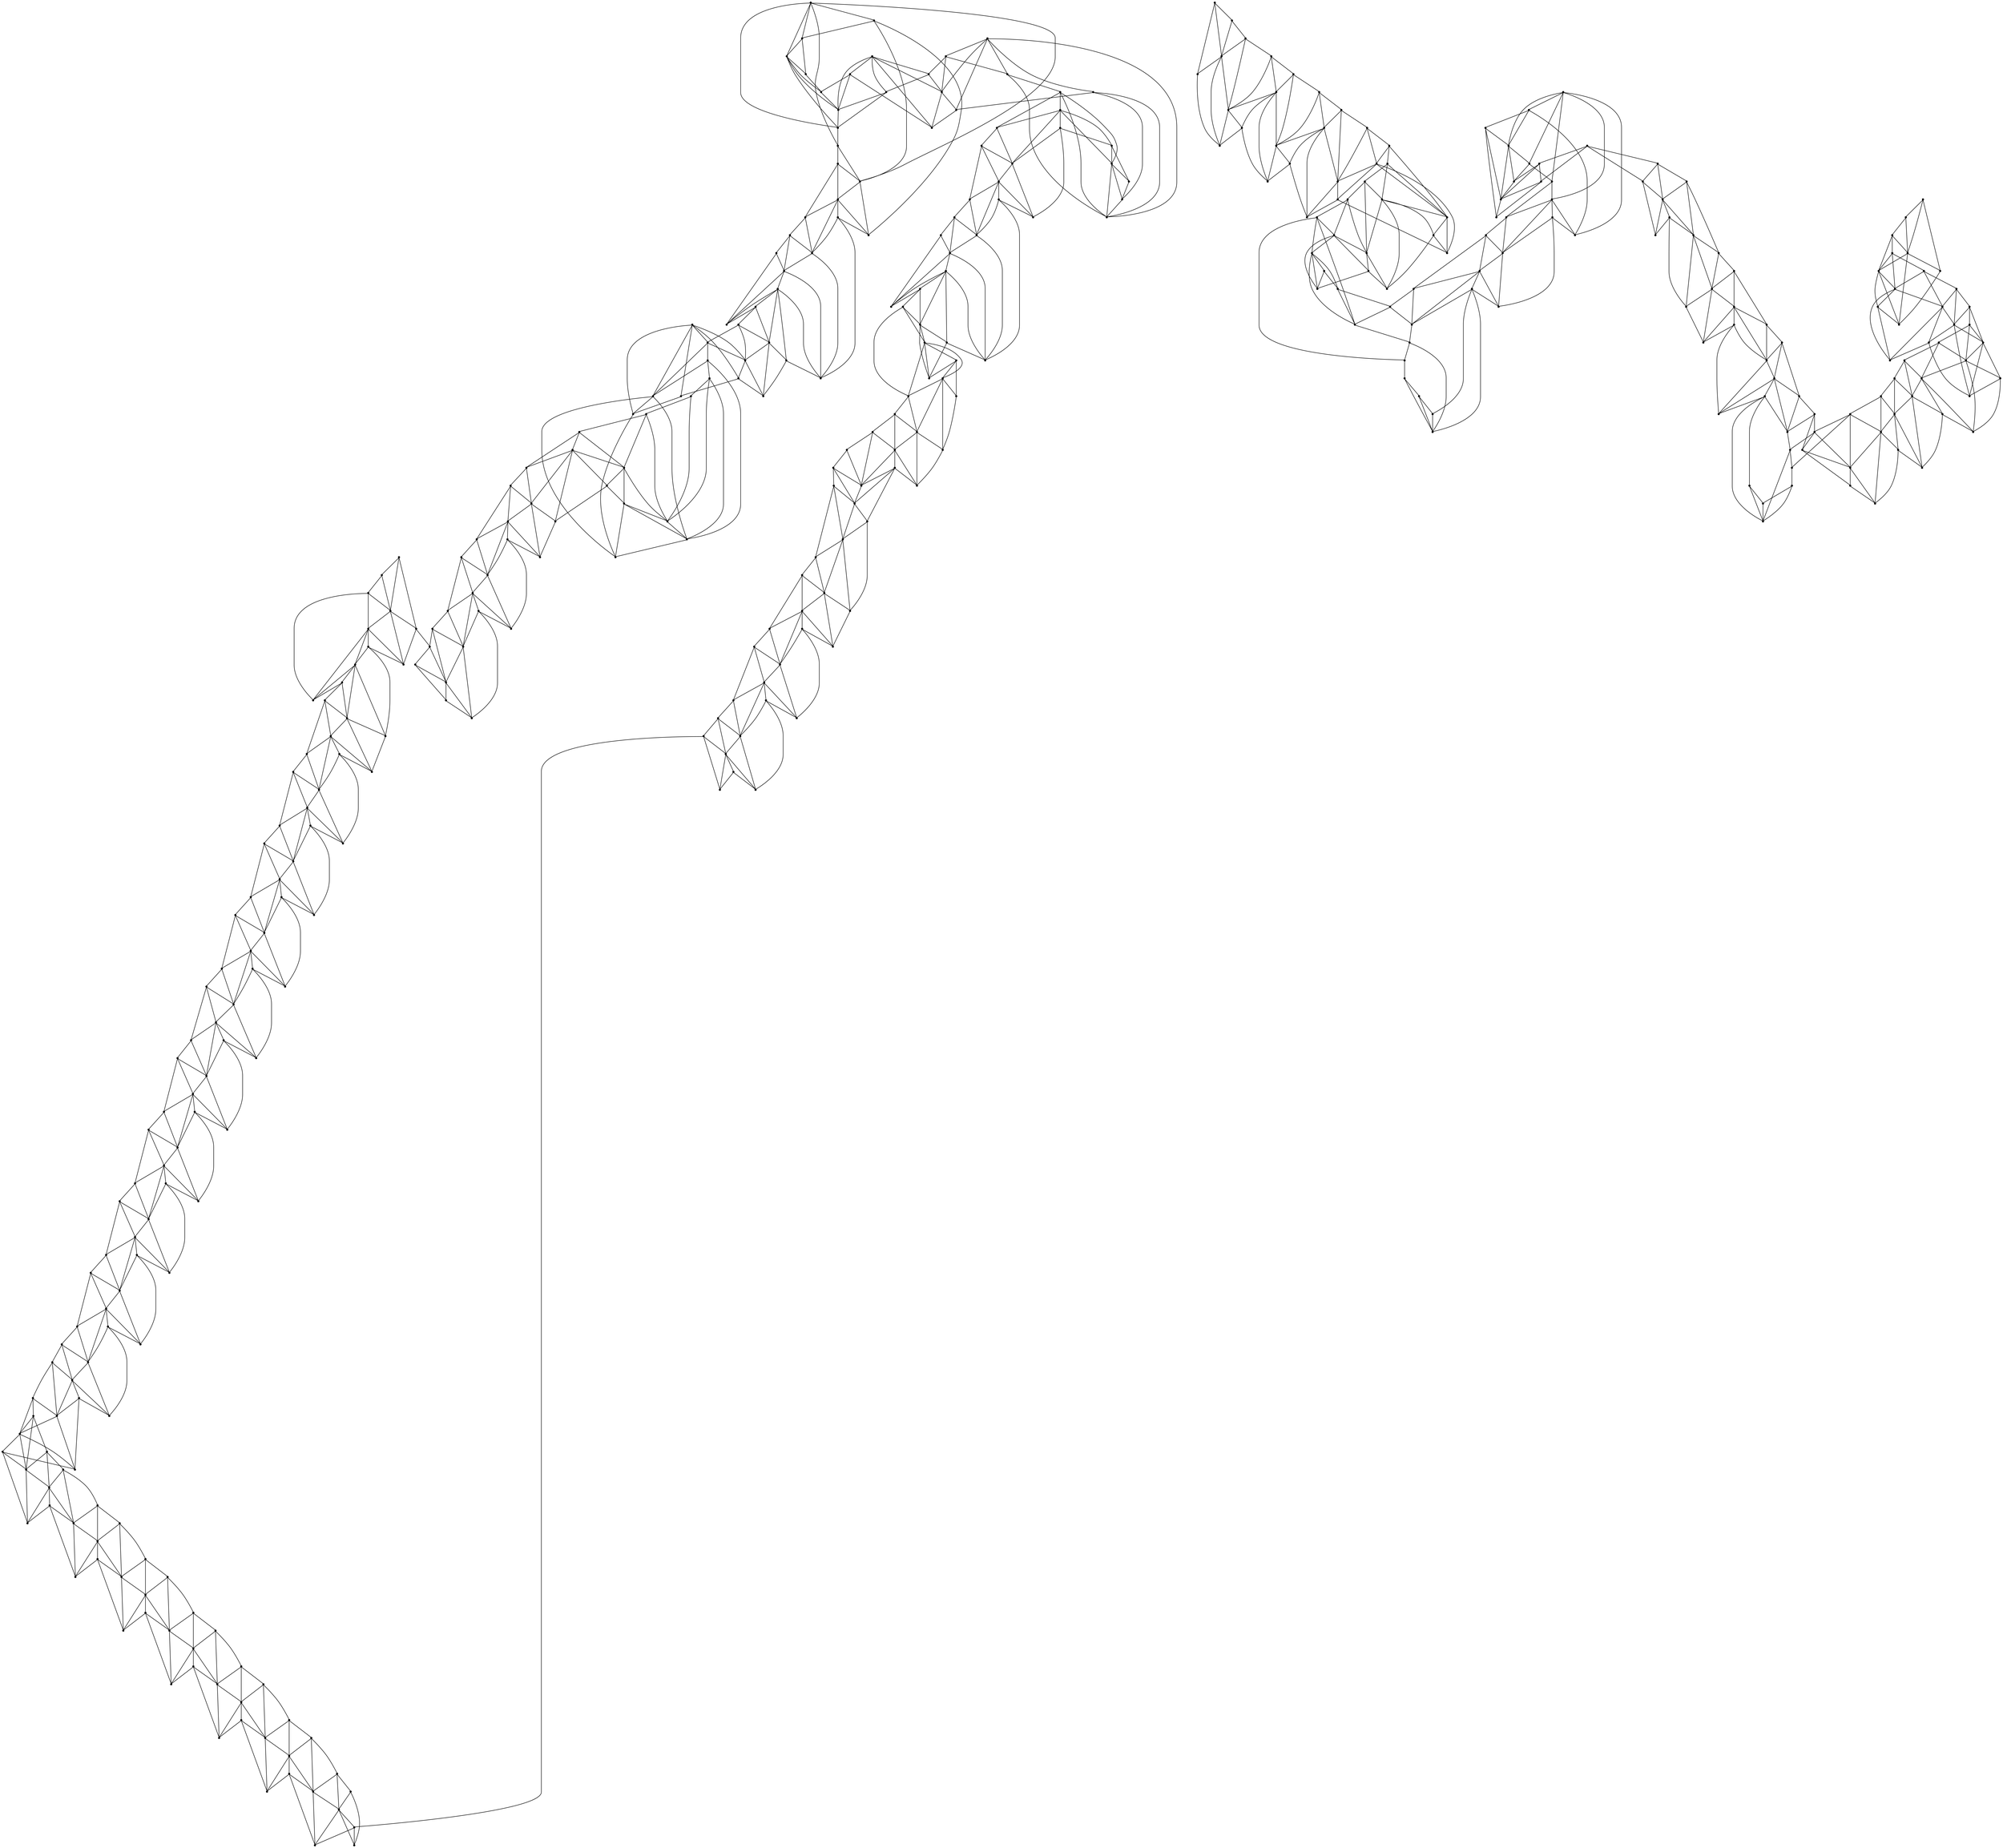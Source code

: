 graph {
  node [shape=point,comment="{\"directed\":false,\"doi\":\"10.1007/978-3-540-24595-7_26\",\"figure\":\"7 (2)\"}"]

  v0 [pos="952.5730105377907,299.52253145445536"]
  v1 [pos="952.5730105377907,308.0225352691526"]
  v2 [pos="945.196636537064,303.772517467232"]
  v3 [pos="952.5730105377907,580.2099907643512"]
  v4 [pos="952.5730105377907,588.7724602467731"]
  v5 [pos="945.1966365370639,584.522569601428"]
  v6 [pos="952.5730105377907,597.272559428902"]
  v7 [pos="945.196636537064,593.0225416269814"]
  v8 [pos="945.196636537064,601.5225136525348"]
  v9 [pos="952.5730105377907,605.7725314544554"]
  v10 [pos="952.5730105377907,614.2725034800087"]
  v11 [pos="945.1966365370639,610.0225492563759"]
  v12 [pos="945.196636537064,618.5225212819292"]
  v13 [pos="952.5730105377907,622.7726026621376"]
  v14 [pos="952.5730105377907,631.2725111094032"]
  v15 [pos="945.1966365370639,627.0224933074827"]
  v16 [pos="945.1966365370639,635.5225924896116"]
  v17 [pos="952.5730105377907,316.5226026621375"]
  v18 [pos="945.1966365370639,312.27252128192924"]
  v19 [pos="945.196636537064,320.7724933074827"]
  v20 [pos="952.5730105377907,478.14751110940324"]
  v21 [pos="945.196636537064,482.39759248961155"]
  v22 [pos="952.5730105377907,486.6474831349566"]
  v23 [pos="952.5730105377907,495.14758231708555"]
  v24 [pos="945.196636537064,490.8975009368772"]
  v25 [pos="952.5730105377907,503.6474907643512"]
  v26 [pos="945.196636537064,499.3974729624306"]
  v27 [pos="952.5730105377907,512.14758994648"]
  v28 [pos="945.196636537064,507.8975721445595"]
  v29 [pos="945.196636537064,516.3974805918251"]
  v30 [pos="952.5730105377907,520.6475619720334"]
  v31 [pos="952.5730105377907,529.147470419299"]
  v32 [pos="945.196636537064,524.897579773954"]
  v33 [pos="945.196636537064,533.3975517995075"]
  v34 [pos="952.5730105377907,537.647569601428"]
  v35 [pos="952.5730105377907,546.2101026621376"]
  v36 [pos="945.1966365370639,541.8974602467731"]
  v37 [pos="952.5730105377907,554.6475136525348"]
  v38 [pos="945.196636537064,550.3975594289019"]
  v39 [pos="952.5730105377907,563.2099831349567"]
  v40 [pos="945.1966365370639,558.8975314544554"]
  v41 [pos="945.196636537064,567.4600009368772"]
  v42 [pos="952.5730105377907,571.6475212819292"]
  v43 [pos="945.196636537064,575.8976026621376"]
  v44 [pos="952.5730105377907,376.0224704192991"]
  v45 [pos="952.5730105377907,384.522569601428"]
  v46 [pos="945.196636537064,380.27255179950737"]
  v47 [pos="945.196636537064,388.772460246773"]
  v48 [pos="952.5730105377907,393.02254162698136"]
  v49 [pos="945.196636537064,397.2725594289019"]
  v50 [pos="952.5730105377907,401.5225136525347"]
  v51 [pos="952.5730105377907,410.0225492563759"]
  v52 [pos="945.1966365370639,405.77253145445536"]
  v53 [pos="945.196636537064,414.33500093687724"]
  v54 [pos="952.5730105377907,418.52252128192924"]
  v55 [pos="945.196636537064,422.7726026621376"]
  v56 [pos="952.5730105377907,427.0224933074827"]
  v57 [pos="945.196636537064,431.3350721445595"]
  v58 [pos="952.5730105377907,435.58508994648"]
  v59 [pos="952.5730105377907,444.1475594289019"]
  v60 [pos="945.196636537064,439.89754162698136"]
  v61 [pos="945.196636537064,448.335079773954"]
  v62 [pos="952.5730105377907,452.5849704192991"]
  v63 [pos="945.1966365370639,456.8975492563759"]
  v64 [pos="952.5730105377907,461.1475034800087"]
  v65 [pos="945.1966365370639,465.3975212819293"]
  v66 [pos="952.5730105377907,469.6476026621376"]
  v67 [pos="945.196636537064,473.89749330748265"]
  v68 [pos="952.5730105377907,325.02251110940324"]
  v69 [pos="952.5730105377907,333.5224831349566"]
  v70 [pos="945.196636537064,329.2725924896116"]
  v71 [pos="945.196636537064,337.77250093687724"]
  v72 [pos="952.5730105377907,342.0225823170855"]
  v73 [pos="945.196636537064,346.2724729624306"]
  v74 [pos="952.5730105377907,350.5224907643511"]
  v75 [pos="952.5730105377907,359.02258994648"]
  v76 [pos="945.196636537064,354.7725721445594"]
  v77 [pos="945.196636537064,363.2724805918251"]
  v78 [pos="952.5730105377907,367.5225619720335"]
  v79 [pos="945.1966365370639,371.772579773954"]
  v80 [pos="937.8202943313954,580.1474933074827"]
  v81 [pos="937.8202943313954,631.2725111094032"]
  v82 [pos="937.8202943313953,622.7726026621376"]
  v83 [pos="945.196636537064,295.27254544167863"]
  v84 [pos="937.8202943313953,299.52253145445536"]
  v85 [pos="937.8202943313954,308.0225352691526"]
  v86 [pos="937.8202943313954,316.5226026621375"]
  v87 [pos="937.8202943313954,478.14751110940324"]
  v88 [pos="937.8202943313954,529.147470419299"]
  v89 [pos="937.8202943313954,520.6475619720334"]
  v90 [pos="937.8202943313954,537.6475696014279"]
  v91 [pos="937.8202943313954,546.2101026621376"]
  v92 [pos="937.8202943313954,554.6475136525348"]
  v93 [pos="937.8202943313954,563.2099831349567"]
  v94 [pos="937.8202943313953,571.6475212819294"]
  v95 [pos="937.8202943313954,588.7724602467731"]
  v96 [pos="937.8202943313954,597.272559428902"]
  v97 [pos="937.8202943313954,605.7725314544554"]
  v98 [pos="937.8202943313954,614.2725034800087"]
  v99 [pos="937.8202943313954,376.0224704192991"]
  v100 [pos="937.8202943313953,427.0849907643512"]
  v101 [pos="937.8202943313954,418.52252128192924"]
  v102 [pos="937.8202943313953,435.58508994648"]
  v103 [pos="937.8202943313953,444.1475594289019"]
  v104 [pos="937.8202943313954,452.5849704192991"]
  v105 [pos="937.8202943313953,461.1475034800087"]
  v106 [pos="937.8202943313953,469.6476026621376"]
  v107 [pos="937.8202943313954,486.6474831349566"]
  v108 [pos="937.8202943313953,495.14758231708555"]
  v109 [pos="937.8202943313953,503.6474907643512"]
  v110 [pos="937.8202943313954,512.14758994648"]
  v111 [pos="937.8202943313954,325.02251110940324"]
  v112 [pos="937.8202943313954,333.5224831349566"]
  v113 [pos="937.8202943313954,342.0225823170855"]
  v114 [pos="937.8202943313954,350.5224907643511"]
  v115 [pos="937.8202943313954,359.02258994648"]
  v116 [pos="937.8202943313954,367.5225619720335"]
  v117 [pos="937.8202943313954,384.522569601428"]
  v118 [pos="937.8202943313953,393.02254162698136"]
  v119 [pos="937.8202943313954,401.5225136525347"]
  v120 [pos="937.8202943313954,410.0225492563759"]
  v121 [pos="930.4439044331396,320.89755179950737"]
  v122 [pos="930.4439044331394,329.397460246773"]
  v123 [pos="930.4439044331396,337.8975594289019"]
  v124 [pos="930.4439044331396,346.39753145445536"]
  v125 [pos="923.0675304324128,342.1475136525347"]
  v126 [pos="930.4439044331394,354.8975034800087"]
  v127 [pos="923.0675304324128,359.14752128192924"]
  v128 [pos="930.4439044331396,363.3976026621376"]
  v129 [pos="930.4439044331394,371.89751110940324"]
  v130 [pos="930.4439044331394,380.3974831349566"]
  v131 [pos="923.0675304324128,376.1475924896116"]
  v132 [pos="930.4439044331396,388.8975823170855"]
  v133 [pos="930.4439044331394,397.3974907643511"]
  v134 [pos="923.0675304324127,393.1474729624306"]
  v135 [pos="930.4439044331396,405.89758994648"]
  v136 [pos="923.0675304324127,410.1474805918251"]
  v137 [pos="930.4439044331394,414.3975619720335"]
  v138 [pos="930.4439044331396,422.89747041929905"]
  v139 [pos="923.0675304324128,427.1475517995074"]
  v140 [pos="930.4439044331396,507.8975721445595"]
  v141 [pos="930.4439044331396,516.3974805918251"]
  v142 [pos="923.0675304324127,503.6474907643512"]
  v143 [pos="930.4439044331396,524.897579773954"]
  v144 [pos="930.4439044331396,533.3975517995075"]
  v145 [pos="923.0675304324127,520.6475619720335"]
  v146 [pos="930.4439044331396,541.8974602467731"]
  v147 [pos="923.0675304324128,537.6475696014279"]
  v148 [pos="930.4439044331396,550.3975594289019"]
  v149 [pos="930.4439044331394,558.8975314544554"]
  v150 [pos="930.4439044331396,567.3975034800087"]
  v151 [pos="923.0675304324127,554.6475136525347"]
  v152 [pos="930.4439044331396,575.8976026621376"]
  v153 [pos="923.0675304324127,571.6475212819294"]
  v154 [pos="930.4439044331396,584.3975111094032"]
  v155 [pos="930.4439044331394,592.8974831349567"]
  v156 [pos="923.0675304324127,588.6475924896116"]
  v157 [pos="930.4439044331394,601.3975823170856"]
  v158 [pos="930.4439044331396,609.8974907643512"]
  v159 [pos="923.0675304324128,316.6474704192991"]
  v160 [pos="915.6911723292151,320.89755179950737"]
  v161 [pos="923.0675304324127,325.147569601428"]
  v162 [pos="923.0675304324127,333.64754162698136"]
  v163 [pos="915.6911723292151,337.8975594289019"]
  v164 [pos="923.0675304324127,350.6475492563759"]
  v165 [pos="915.6911723292151,354.8975034800087"]
  v166 [pos="923.0675304324128,367.6474933074827"]
  v167 [pos="915.6911723292151,371.89751110940324"]
  v168 [pos="923.0675304324128,384.64750093687724"]
  v169 [pos="915.6911723292151,388.8975823170855"]
  v170 [pos="923.0675304324127,401.6475721445595"]
  v171 [pos="915.6911723292151,405.89758994648"]
  v172 [pos="923.0675304324128,418.647579773954"]
  v173 [pos="915.6911723292151,431.39756960142796"]
  v174 [pos="923.0675304324127,512.14758994648"]
  v175 [pos="915.6911723292151,499.3974729624306"]
  v176 [pos="923.0675304324128,529.147470419299"]
  v177 [pos="915.6911723292151,524.897579773954"]
  v178 [pos="923.0675304324128,546.1475416269814"]
  v179 [pos="915.6911723292151,541.8974602467731"]
  v180 [pos="923.0675304324128,563.1475492563759"]
  v181 [pos="915.6911723292151,558.8975314544554"]
  v182 [pos="923.0675304324127,580.1474933074826"]
  v183 [pos="915.6911723292151,575.8976026621376"]
  v184 [pos="923.0675304324128,597.1475009368772"]
  v185 [pos="915.6911723292151,592.8974831349567"]
  v186 [pos="923.0675304324127,605.6474729624306"]
  v187 [pos="923.0675304324127,614.1475721445595"]
  v188 [pos="915.6911723292151,609.8974907643512"]
  v189 [pos="908.3147983284885,503.71005179950737"]
  v190 [pos="915.6911723292151,329.397460246773"]
  v191 [pos="915.6911723292151,346.39753145445536"]
  v192 [pos="915.6911723292151,363.3976026621376"]
  v193 [pos="915.6911723292151,380.3974831349566"]
  v194 [pos="915.6911723292151,397.3974907643511"]
  v195 [pos="915.6911723292151,414.3975619720335"]
  v196 [pos="908.3147983284885,410.1474805918251"]
  v197 [pos="915.6911723292151,422.8974704192991"]
  v198 [pos="908.3147983284885,418.647579773954"]
  v199 [pos="908.3147983284883,427.1475517995074"]
  v200 [pos="915.6911723292151,507.8975721445595"]
  v201 [pos="908.3147983284885,512.2099602467731"]
  v202 [pos="915.6911723292151,516.3974805918251"]
  v203 [pos="908.3147983284883,520.7724933074827"]
  v204 [pos="915.6911723292151,533.3975517995075"]
  v205 [pos="915.6911723292151,550.397559428902"]
  v206 [pos="915.6911723292151,567.3975034800087"]
  v207 [pos="915.6911723292151,584.3975111094032"]
  v208 [pos="915.6911723292151,601.3975823170856"]
  v209 [pos="908.439816497093,495.2725136525347"]
  v210 [pos="901.0009175145349,499.45997041929905"]
  v211 [pos="900.9384084302326,507.96006960142796"]
  v212 [pos="908.3773074127907,359.02258994648"]
  v213 [pos="901.0634265988373,363.2724805918251"]
  v214 [pos="901.0009175145349,354.7725721445594"]
  v215 [pos="908.3773074127906,350.5224907643511"]
  v216 [pos="908.3773074127906,367.5225619720335"]
  v217 [pos="901.0634265988373,371.772579773954"]
  v218 [pos="908.3773074127906,376.0224704192991"]
  v219 [pos="908.3773074127906,554.7725721445595"]
  v220 [pos="908.3773074127906,563.2724805918251"]
  v221 [pos="901.0634265988372,559.0225899464801"]
  v222 [pos="901.0634265988372,567.5225619720335"]
  v223 [pos="908.3773074127907,571.772579773954"]
  v224 [pos="908.3773074127907,580.2099907643511"]
  v225 [pos="901.0009175145349,576.0224704192991"]
  v226 [pos="908.3773074127907,299.52253145445536"]
  v227 [pos="901.0009175145349,295.27254544167863"]
  v228 [pos="901.0009175145349,303.772517467232"]
  v229 [pos="908.3773074127906,308.0225352691526"]
  v230 [pos="901.0009175145349,312.27252128192924"]
  v231 [pos="908.3773074127907,316.5226026621376"]
  v232 [pos="901.0009175145349,320.7724933074827"]
  v233 [pos="908.3773074127906,325.0225111094031"]
  v234 [pos="901.0009175145349,329.2725924896116"]
  v235 [pos="908.3773074127907,333.5224831349566"]
  v236 [pos="901.0009175145349,337.77250093687724"]
  v237 [pos="908.3773074127907,342.0225823170855"]
  v238 [pos="901.0009175145349,346.2724729624306"]
  v239 [pos="908.3773074127906,435.64746024677305"]
  v240 [pos="900.9384084302326,431.397569601428"]
  v241 [pos="908.3773074127907,588.772460246773"]
  v242 [pos="901.0009175145349,584.522569601428"]
  v243 [pos="901.0009175145349,593.0225416269814"]
  v244 [pos="908.3773074127906,597.272559428902"]
  v245 [pos="901.0009175145349,601.5225136525348"]
  v246 [pos="908.3773074127906,605.7725314544554"]
  v247 [pos="901.0009175145349,610.0225492563759"]
  v248 [pos="908.3773074127906,614.2725034800087"]
  v249 [pos="901.0009175145349,618.5225212819294"]
  v250 [pos="908.3773074127906,622.7726026621376"]
  v251 [pos="908.3773074127906,631.2725111094032"]
  v252 [pos="901.0009175145349,627.0224933074827"]
  v253 [pos="901.0009175145349,635.5225924896116"]
  v254 [pos="900.9384084302326,422.8974704192991"]
  v255 [pos="900.9384084302326,405.89758994648"]
  v256 [pos="900.9384084302326,414.3975619720335"]
  v257 [pos="900.9384084302326,516.4600416269814"]
  v258 [pos="900.9384084302326,525.0225111094032"]
  v259 [pos="901.0634265988372,490.9600619720335"]
  v260 [pos="893.6870843931687,495.210079773954"]
  v261 [pos="893.6870843931687,503.71005179950737"]
  v262 [pos="893.6870843931686,512.2099602467731"]
  v263 [pos="893.6870843931686,520.7724933074826"]
  v264 [pos="893.6870843931686,367.5225619720335"]
  v265 [pos="893.6870843931686,359.02258994648"]
  v266 [pos="893.6870843931686,376.0224704192991"]
  v267 [pos="901.0634265988373,380.27255179950737"]
  v268 [pos="901.0009175145349,550.5224907643511"]
  v269 [pos="893.6870843931686,554.7725721445595"]
  v270 [pos="893.6870843931686,563.2724805918251"]
  v271 [pos="893.6870843931686,571.772579773954"]
  v272 [pos="893.6870843931687,308.0225352691526"]
  v273 [pos="893.6870843931686,299.52253145445536"]
  v274 [pos="893.6870843931687,316.5226026621376"]
  v275 [pos="893.6870843931686,325.02251110940324"]
  v276 [pos="893.6870843931686,333.5224831349566"]
  v277 [pos="893.6870843931686,342.0225823170855"]
  v278 [pos="893.6870843931686,350.5224907643511"]
  v279 [pos="893.6870843931687,427.14755179950737"]
  v280 [pos="901.0009175145349,439.89754162698136"]
  v281 [pos="893.6245435138081,435.64746024677305"]
  v282 [pos="893.6870843931687,580.2099907643511"]
  v283 [pos="893.6870843931686,588.7724602467731"]
  v284 [pos="893.6870843931686,597.272559428902"]
  v285 [pos="893.6870843931686,605.7725314544554"]
  v286 [pos="893.6870843931686,614.2725034800087"]
  v287 [pos="893.6870843931686,622.7726026621376"]
  v288 [pos="893.6870843931686,631.2725111094032"]
  v289 [pos="893.6245435138081,410.1474805918251"]
  v290 [pos="893.6245435138081,418.647579773954"]
  v291 [pos="893.6870843931686,486.7099805918251"]
  v292 [pos="886.3107103924418,490.96006197203343"]
  v293 [pos="886.3107103924418,371.772579773954"]
  v294 [pos="886.3107103924418,559.0225899464801"]
  v295 [pos="893.6870843931686,444.1475594289019"]
  v296 [pos="886.3107103924418,439.89754162698136"]
  v297 [pos="886.3107103924419,499.45997041929905"]
  v298 [pos="893.6245435138081,384.522569601428"]
  v299 [pos="886.3107103924418,380.27255179950737"]
  v300 [pos="893.6245435138081,546.2724729624306"]
  v301 [pos="886.3107103924418,550.5224907643512"]
  v302 [pos="886.3107103924418,431.397569601428"]
  v303 [pos="886.3107103924418,482.46008994648"]
  v304 [pos="878.9343204941861,486.6474831349566"]
  v305 [pos="886.3107103924419,405.77253145445536"]
  v306 [pos="886.3107103924418,397.2725594289019"]
  v307 [pos="878.9343204941861,401.5225136525347"]
  v308 [pos="886.3107103924418,525.0225111094032"]
  v309 [pos="886.3107103924419,533.4600492563759"]
  v310 [pos="878.9343204941861,529.2725924896116"]
  v311 [pos="886.3107103924418,388.772460246773"]
  v312 [pos="878.9343204941861,393.02254162698125"]
  v313 [pos="878.9343204941861,384.522569601428"]
  v314 [pos="886.3107103924418,414.2725034800087"]
  v315 [pos="878.9343204941861,418.52252128192924"]
  v316 [pos="878.9343204941861,495.1475823170855"]
  v317 [pos="886.3107103924418,516.4600416269814"]
  v318 [pos="878.9343204941861,512.209960246773"]
  v319 [pos="886.3107103924418,541.9600212819294"]
  v320 [pos="878.9343204941861,537.7100034800087"]
  v321 [pos="878.9343204941861,546.2724729624306"]
  v322 [pos="886.3107103924418,422.7726026621376"]
  v323 [pos="878.9343204941861,435.64746024677305"]
  v324 [pos="886.3107103924419,448.3975136525347"]
  v325 [pos="878.9343204941861,444.1475594289019"]
  v326 [pos="886.3107103924419,507.960069601428"]
  v327 [pos="878.9343204941861,376.0224704192991"]
  v328 [pos="878.9343204941861,554.7725721445595"]
  v329 [pos="871.5579464934592,380.27255179950737"]
  v330 [pos="871.5579464934592,388.772460246773"]
  v331 [pos="871.5579464934592,397.2725594289019"]
  v332 [pos="871.5579464934592,405.77253145445536"]
  v333 [pos="878.9343204941861,410.0225492563759"]
  v334 [pos="878.9343204941861,520.6475619720335"]
  v335 [pos="871.5579464934592,525.0225111094032"]
  v336 [pos="871.5579464934592,533.4600492563759"]
  v337 [pos="871.5579464934592,541.9600212819292"]
  v338 [pos="871.5579464934592,550.5224907643512"]
  v339 [pos="878.9343204941861,478.14751110940324"]
  v340 [pos="871.5579464934592,473.89749330748265"]
  v341 [pos="871.5579464934592,414.2725034800087"]
  v342 [pos="871.5579464934592,516.4600416269814"]
  v343 [pos="878.9343204941861,427.0224933074827"]
  v344 [pos="871.5579464934592,422.7726026621376"]
  v345 [pos="871.5579464934592,490.8975009368772"]
  v346 [pos="878.9343204941861,503.7100517995074"]
  v347 [pos="871.5579464934592,507.960069601428"]
  v348 [pos="878.9343204941861,452.6475314544553"]
  v349 [pos="871.5579464934592,456.8975492563759"]
  v350 [pos="871.5579464934592,439.89754162698136"]
  v351 [pos="864.1815883902616,478.21007214455943"]
  v352 [pos="871.5579464934592,482.3975924896116"]
  v353 [pos="864.1815883902616,418.52252128192924"]
  v354 [pos="864.1815883902616,427.0224933074827"]
  v355 [pos="871.5579464934592,431.27251110940324"]
  v356 [pos="871.5579464934592,499.45997041929905"]
  v357 [pos="864.1815883902616,503.7100517995074"]
  v358 [pos="864.1815883902616,512.2099602467731"]
  v359 [pos="864.1815883902616,486.6474831349566"]
  v360 [pos="864.1815883902616,452.64753145445536"]
  v361 [pos="871.5579464934592,448.3975136525347"]
  v362 [pos="864.1815883902616,444.1475594289019"]
  v363 [pos="864.1815883902616,469.7099729624306"]
  v364 [pos="856.8677234738371,473.9599907643512"]
  v365 [pos="856.8052143895349,482.39759248961155"]
  v366 [pos="864.1815883902616,461.1475034800087"]
  v367 [pos="856.8052143895349,456.8975492563759"]
  v368 [pos="856.8052143895349,422.7726026621376"]
  v369 [pos="856.8052143895349,448.3975136525347"]
  v370 [pos="856.8052143895349,507.960069601428"]
  v371 [pos="864.1815883902616,435.52259248961155"]
  v372 [pos="856.8052143895349,431.2725111094032"]
  v373 [pos="864.1815883902616,495.14758231708555"]
  v374 [pos="856.8052143895349,499.3974729624306"]
  v375 [pos="856.8052143895349,465.3975212819293"]
  v376 [pos="856.8052143895349,439.7724831349566"]
  v377 [pos="849.4288244912791,435.5225924896116"]
  v378 [pos="856.8052143895349,490.9600619720335"]
  v379 [pos="849.4288244912791,495.210079773954"]
  v380 [pos="849.4288244912791,427.02249330748265"]
  v381 [pos="849.4288244912791,503.7100517995074"]
  v382 [pos="842.0524504905524,431.27251110940324"]
  v383 [pos="842.0524504905522,499.3974729624306"]
  v384 [pos="849.4288244912791,444.02250093687724"]
  v385 [pos="842.0524504905522,439.8349805918251"]
  v386 [pos="849.4288244912791,486.6474831349566"]
  v387 [pos="842.0524504905524,490.89750093687724"]
  v388 [pos="842.0524504905522,448.335079773954"]
  v389 [pos="849.4288244912791,452.5224729624306"]
  v390 [pos="842.0524504905522,456.83505179950737"]
  v391 [pos="849.4288244912791,461.1475034800087"]
  v392 [pos="842.0524504905522,465.3975212819293"]
  v393 [pos="849.4288244912791,469.6476026621376"]
  v394 [pos="849.4288244912791,478.14751110940324"]
  v395 [pos="842.0524504905522,473.8974933074827"]
  v396 [pos="842.0524504905522,482.3975924896116"]
  v397 [pos="834.6761082848836,435.5225924896116"]
  v398 [pos="834.6761082848838,495.14758231708555"]
  v399 [pos="834.6761082848838,452.5224729624306"]
  v400 [pos="834.738617369186,444.0225009368772"]
  v401 [pos="834.6761082848838,461.1475034800087"]
  v402 [pos="834.6761082848838,469.6476026621376"]
  v403 [pos="834.6761082848838,478.1475111094032"]
  v404 [pos="834.6761082848838,486.6474831349566"]

  v398 -- v404 [id="-2",pos="834.6761082848838,495.14758231708555 834.6761082848838,486.6474831349566 834.6761082848838,486.6474831349566 834.6761082848838,486.6474831349566"]
  v398 -- v383 [id="-3",pos="834.6761082848838,495.14758231708555 842.0524504905522,499.3974729624306 842.0524504905522,499.3974729624306 842.0524504905522,499.3974729624306"]
  v403 -- v396 [id="-4",pos="834.6761082848838,478.1475111094032 842.0524504905522,482.3975924896116 842.0524504905522,482.3975924896116 842.0524504905522,482.3975924896116"]
  v403 -- v402 [id="-5",pos="834.6761082848838,478.1475111094032 834.6761082848838,469.6476026621376 834.6761082848838,469.6476026621376 834.6761082848838,469.6476026621376"]
  v403 -- v404 [id="-6",pos="834.6761082848838,478.1475111094032 834.6761082848838,486.6474831349566 834.6761082848838,486.6474831349566 834.6761082848838,486.6474831349566"]
  v402 -- v401 [id="-7",pos="834.6761082848838,469.6476026621376 834.6761082848838,461.1475034800087 834.6761082848838,461.1475034800087 834.6761082848838,461.1475034800087"]
  v399 -- v400 [id="-9",pos="834.6761082848838,452.5224729624306 834.738617369186,444.0225009368772 834.738617369186,444.0225009368772 834.738617369186,444.0225009368772"]
  v399 -- v401 [id="-10",pos="834.6761082848838,452.5224729624306 834.6761082848838,461.1475034800087 834.6761082848838,461.1475034800087 834.6761082848838,461.1475034800087"]
  v399 -- v388 [id="-11",pos="834.6761082848838,452.5224729624306 842.0524504905522,448.335079773954 842.0524504905522,448.335079773954 842.0524504905522,448.335079773954"]
  v397 -- v382 [id="-12",pos="834.6761082848836,435.5225924896116 842.0524504905524,431.27251110940324 842.0524504905524,431.27251110940324 842.0524504905524,431.27251110940324"]
  v397 -- v400 [id="-13",pos="834.6761082848836,435.5225924896116 834.738617369186,444.0225009368772 834.738617369186,444.0225009368772 834.738617369186,444.0225009368772"]
  v404 -- v387 [id="-16",pos="834.6761082848838,486.6474831349566 842.0524504905524,490.89750093687724 842.0524504905524,490.89750093687724 842.0524504905524,490.89750093687724"]
  v404 -- v396 [id="-18",pos="834.6761082848838,486.6474831349566 842.0524504905522,482.3975924896116 842.0524504905522,482.3975924896116 842.0524504905522,482.3975924896116"]
  v400 -- v388 [id="-19",pos="834.738617369186,444.0225009368772 842.0524504905522,448.335079773954 842.0524504905522,448.335079773954 842.0524504905522,448.335079773954"]
  v400 -- v385 [id="-20",pos="834.738617369186,444.0225009368772 842.0524504905522,439.8349805918251 842.0524504905522,439.8349805918251 842.0524504905522,439.8349805918251"]
  v383 -- v387 [id="-22",pos="842.0524504905522,499.3974729624306 842.0524504905524,490.89750093687724 842.0524504905524,490.89750093687724 842.0524504905524,490.89750093687724"]
  v387 -- v398 [id="-24",pos="842.0524504905524,490.89750093687724 834.6761082848838,495.14758231708555 834.6761082848838,495.14758231708555 834.6761082848838,495.14758231708555"]
  v385 -- v397 [id="-26",pos="842.0524504905522,439.8349805918251 834.6761082848836,435.5225924896116 834.6761082848836,435.5225924896116 834.6761082848836,435.5225924896116"]
  v382 -- v385 [id="-27",pos="842.0524504905524,431.27251110940324 842.0524504905522,439.8349805918251 842.0524504905522,439.8349805918251 842.0524504905522,439.8349805918251"]
  v396 -- v395 [id="-28",pos="842.0524504905522,482.3975924896116 842.0524504905522,473.8974933074827 842.0524504905522,473.8974933074827 842.0524504905522,473.8974933074827"]
  v396 -- v387 [id="-30",pos="842.0524504905522,482.3975924896116 842.0524504905524,490.89750093687724 842.0524504905524,490.89750093687724 842.0524504905524,490.89750093687724"]
  v395 -- v403 [id="-32",pos="842.0524504905522,473.8974933074827 834.6761082848838,478.1475111094032 834.6761082848838,478.1475111094032 834.6761082848838,478.1475111094032"]
  v395 -- v402 [id="-33",pos="842.0524504905522,473.8974933074827 834.6761082848838,469.6476026621376 834.6761082848838,469.6476026621376 834.6761082848838,469.6476026621376"]
  v395 -- v394 [id="-34",pos="842.0524504905522,473.8974933074827 849.4288244912791,478.14751110940324 849.4288244912791,478.14751110940324 849.4288244912791,478.14751110940324"]
  v395 -- v392 [id="-37",pos="842.0524504905522,473.8974933074827 842.0524504905522,465.3975212819293 842.0524504905522,465.3975212819293 842.0524504905522,465.3975212819293"]
  v395 -- v393 [id="-38",pos="842.0524504905522,473.8974933074827 849.4288244912791,469.6476026621376 849.4288244912791,469.6476026621376 849.4288244912791,469.6476026621376"]
  v392 -- v401 [id="-41",pos="842.0524504905522,465.3975212819293 834.6761082848838,461.1475034800087 834.6761082848838,461.1475034800087 834.6761082848838,461.1475034800087"]
  v392 -- v402 [id="-42",pos="842.0524504905522,465.3975212819293 834.6761082848838,469.6476026621376 834.6761082848838,469.6476026621376 834.6761082848838,469.6476026621376"]
  v392 -- v390 [id="-43",pos="842.0524504905522,465.3975212819293 842.0524504905522,456.83505179950737 842.0524504905522,456.83505179950737 842.0524504905522,456.83505179950737"]
  v390 -- v391 [id="-47",pos="842.0524504905522,456.83505179950737 849.4288244912791,461.1475034800087 849.4288244912791,461.1475034800087 849.4288244912791,461.1475034800087"]
  v390 -- v401 [id="-48",pos="842.0524504905522,456.83505179950737 834.6761082848838,461.1475034800087 834.6761082848838,461.1475034800087 834.6761082848838,461.1475034800087"]
  v390 -- v389 [id="-49",pos="842.0524504905522,456.83505179950737 849.4288244912791,452.5224729624306 849.4288244912791,452.5224729624306 849.4288244912791,452.5224729624306"]
  v390 -- v388 [id="-50",pos="842.0524504905522,456.83505179950737 842.0524504905522,448.335079773954 842.0524504905522,448.335079773954 842.0524504905522,448.335079773954"]
  v390 -- v399 [id="-51",pos="842.0524504905522,456.83505179950737 834.6761082848838,452.5224729624306 834.6761082848838,452.5224729624306 834.6761082848838,452.5224729624306"]
  v388 -- v385 [id="-56",pos="842.0524504905522,448.335079773954 842.0524504905522,439.8349805918251 842.0524504905522,439.8349805918251 842.0524504905522,439.8349805918251"]
  v396 -- v386 [id="-59",pos="842.0524504905522,482.3975924896116 849.4288244912791,486.6474831349566 849.4288244912791,486.6474831349566 849.4288244912791,486.6474831349566"]
  v388 -- v384 [id="-61",pos="842.0524504905522,448.335079773954 849.4288244912791,444.02250093687724 849.4288244912791,444.02250093687724 849.4288244912791,444.02250093687724"]
  v387 -- v379 [id="-62",pos="842.0524504905524,490.89750093687724 849.4288244912791,495.210079773954 849.4288244912791,495.210079773954 849.4288244912791,495.210079773954"]
  v385 -- v377 [id="-66",pos="842.0524504905522,439.8349805918251 849.4288244912791,435.5225924896116 849.4288244912791,435.5225924896116 849.4288244912791,435.5225924896116"]
  v379 -- v383 [id="-68",pos="849.4288244912791,495.210079773954 842.0524504905522,499.3974729624306 842.0524504905522,499.3974729624306 842.0524504905522,499.3974729624306"]
  v386 -- v387 [id="-70",pos="849.4288244912791,486.6474831349566 842.0524504905524,490.89750093687724 842.0524504905524,490.89750093687724 842.0524504905524,490.89750093687724"]
  v386 -- v379 [id="-72",pos="849.4288244912791,486.6474831349566 849.4288244912791,495.210079773954 849.4288244912791,495.210079773954 849.4288244912791,495.210079773954"]
  v394 -- v396 [id="-74",pos="849.4288244912791,478.14751110940324 842.0524504905522,482.3975924896116 842.0524504905522,482.3975924896116 842.0524504905522,482.3975924896116"]
  v394 -- v386 [id="-75",pos="849.4288244912791,478.14751110940324 849.4288244912791,486.6474831349566 849.4288244912791,486.6474831349566 849.4288244912791,486.6474831349566"]
  v393 -- v392 [id="-77",pos="849.4288244912791,469.6476026621376 842.0524504905522,465.3975212819293 842.0524504905522,465.3975212819293 842.0524504905522,465.3975212819293"]
  v393 -- v394 [id="-79",pos="849.4288244912791,469.6476026621376 849.4288244912791,478.14751110940324 849.4288244912791,478.14751110940324 849.4288244912791,478.14751110940324"]
  v393 -- v391 [id="-80",pos="849.4288244912791,469.6476026621376 849.4288244912791,461.1475034800087 849.4288244912791,461.1475034800087 849.4288244912791,461.1475034800087"]
  v391 -- v392 [id="-83",pos="849.4288244912791,461.1475034800087 842.0524504905522,465.3975212819293 842.0524504905522,465.3975212819293 842.0524504905522,465.3975212819293"]
  v391 -- v389 [id="-84",pos="849.4288244912791,461.1475034800087 849.4288244912791,452.5224729624306 849.4288244912791,452.5224729624306 849.4288244912791,452.5224729624306"]
  v389 -- v384 [id="-87",pos="849.4288244912791,452.5224729624306 849.4288244912791,444.02250093687724 849.4288244912791,444.02250093687724 849.4288244912791,444.02250093687724"]
  v389 -- v388 [id="-88",pos="849.4288244912791,452.5224729624306 842.0524504905522,448.335079773954 842.0524504905522,448.335079773954 842.0524504905522,448.335079773954"]
  v384 -- v385 [id="-91",pos="849.4288244912791,444.02250093687724 842.0524504905522,439.8349805918251 842.0524504905522,439.8349805918251 842.0524504905522,439.8349805918251"]
  v384 -- v377 [id="-92",pos="849.4288244912791,444.02250093687724 849.4288244912791,435.5225924896116 849.4288244912791,435.5225924896116 849.4288244912791,435.5225924896116"]
  v377 -- v382 [id="-95",pos="849.4288244912791,435.5225924896116 842.0524504905524,431.27251110940324 842.0524504905524,431.27251110940324 842.0524504905524,431.27251110940324"]
  v386 -- v378 [id="-97",pos="849.4288244912791,486.6474831349566 856.8052143895349,490.9600619720335 856.8052143895349,490.9600619720335 856.8052143895349,490.9600619720335"]
  v384 -- v376 [id="-100",pos="849.4288244912791,444.02250093687724 856.8052143895349,439.7724831349566 856.8052143895349,439.7724831349566 856.8052143895349,439.7724831349566"]
  v381 -- v374 [id="-102",pos="849.4288244912791,503.7100517995074 856.8052143895349,499.3974729624306 856.8052143895349,499.3974729624306 856.8052143895349,499.3974729624306"]
  v381 -- v383 [id="-103",pos="849.4288244912791,503.7100517995074 842.0524504905522,499.3974729624306 842.0524504905522,499.3974729624306 842.0524504905522,499.3974729624306"]
  v381 -- v370 [id="-104",pos="849.4288244912791,503.7100517995074 856.8052143895349,507.960069601428 856.8052143895349,507.960069601428 856.8052143895349,507.960069601428"]
  v380 -- v382 [id="-105",pos="849.4288244912791,427.02249330748265 842.0524504905524,431.27251110940324 842.0524504905524,431.27251110940324 842.0524504905524,431.27251110940324"]
  v380 -- v372 [id="-106",pos="849.4288244912791,427.02249330748265 856.8052143895349,431.2725111094032 856.8052143895349,431.2725111094032 856.8052143895349,431.2725111094032"]
  v380 -- v368 [id="-107",pos="849.4288244912791,427.02249330748265 856.8052143895349,422.7726026621376 856.8052143895349,422.7726026621376 856.8052143895349,422.7726026621376"]
  v379 -- v381 [id="-108",pos="849.4288244912791,495.210079773954 849.4288244912791,503.7100517995074 849.4288244912791,503.7100517995074 849.4288244912791,503.7100517995074"]
  v379 -- v378 [id="-110",pos="849.4288244912791,495.210079773954 856.8052143895349,490.9600619720335 856.8052143895349,490.9600619720335 856.8052143895349,490.9600619720335"]
  v379 -- v374 [id="-111",pos="849.4288244912791,495.210079773954 856.8052143895349,499.3974729624306 856.8052143895349,499.3974729624306 856.8052143895349,499.3974729624306"]
  v377 -- v380 [id="-113",pos="849.4288244912791,435.5225924896116 849.4288244912791,427.02249330748265 849.4288244912791,427.02249330748265 849.4288244912791,427.02249330748265"]
  v377 -- v376 [id="-115",pos="849.4288244912791,435.5225924896116 856.8052143895349,439.7724831349566 856.8052143895349,439.7724831349566 856.8052143895349,439.7724831349566"]
  v377 -- v372 [id="-116",pos="849.4288244912791,435.5225924896116 856.8052143895349,431.2725111094032 856.8052143895349,431.2725111094032 856.8052143895349,431.2725111094032"]
  v374 -- v357 [id="-119",pos="856.8052143895349,499.3974729624306 864.1815883902616,503.7100517995074 864.1815883902616,503.7100517995074 864.1815883902616,503.7100517995074"]
  v374 -- v370 [id="-121",pos="856.8052143895349,499.3974729624306 856.8052143895349,507.960069601428 856.8052143895349,507.960069601428 856.8052143895349,507.960069601428"]
  v372 -- v368 [id="-123",pos="856.8052143895349,431.2725111094032 856.8052143895349,422.7726026621376 856.8052143895349,422.7726026621376 856.8052143895349,422.7726026621376"]
  v372 -- v354 [id="-125",pos="856.8052143895349,431.2725111094032 864.1815883902616,427.0224933074827 864.1815883902616,427.0224933074827 864.1815883902616,427.0224933074827"]
  v375 -- v367 [id="-126",pos="856.8052143895349,465.3975212819293 856.8052143895349,456.8975492563759 856.8052143895349,456.8975492563759 856.8052143895349,456.8975492563759"]
  v375 -- v366 [id="-127",pos="856.8052143895349,465.3975212819293 864.1815883902616,461.1475034800087 864.1815883902616,461.1475034800087 864.1815883902616,461.1475034800087"]
  v378 -- v374 [id="-128",pos="856.8052143895349,490.9600619720335 856.8052143895349,499.3974729624306 856.8052143895349,499.3974729624306 856.8052143895349,499.3974729624306"]
  v378 -- v373 [id="-131",pos="856.8052143895349,490.9600619720335 864.1815883902616,495.14758231708555 864.1815883902616,495.14758231708555 864.1815883902616,495.14758231708555"]
  v376 -- v372 [id="-132",pos="856.8052143895349,439.7724831349566 856.8052143895349,431.2725111094032 856.8052143895349,431.2725111094032 856.8052143895349,431.2725111094032"]
  v376 -- v371 [id="-134",pos="856.8052143895349,439.7724831349566 864.1815883902616,435.52259248961155 864.1815883902616,435.52259248961155 864.1815883902616,435.52259248961155"]
  v367 -- v360 [id="-136",pos="856.8052143895349,456.8975492563759 864.1815883902616,452.64753145445536 864.1815883902616,452.64753145445536 864.1815883902616,452.64753145445536"]
  v367 -- v369 [id="-137",pos="856.8052143895349,456.8975492563759 856.8052143895349,448.3975136525347 856.8052143895349,448.3975136525347 856.8052143895349,448.3975136525347"]
  v375 -- v363 [id="-138",pos="856.8052143895349,465.3975212819293 864.1815883902616,469.7099729624306 864.1815883902616,469.7099729624306 864.1815883902616,469.7099729624306"]
  v375 -- v364 [id="-139",pos="856.8052143895349,465.3975212819293 856.8677234738371,473.9599907643512 856.8677234738371,473.9599907643512 856.8677234738371,473.9599907643512"]
  v364 -- v351 [id="-140",pos="856.8677234738371,473.9599907643512 864.1815883902616,478.21007214455943 864.1815883902616,478.21007214455943 864.1815883902616,478.21007214455943"]
  v364 -- v365 [id="-141",pos="856.8677234738371,473.9599907643512 856.8052143895349,482.39759248961155 856.8052143895349,482.39759248961155 856.8052143895349,482.39759248961155"]
  v357 -- v370 [id="-142",pos="864.1815883902616,503.7100517995074 856.8052143895349,507.960069601428 856.8052143895349,507.960069601428 856.8052143895349,507.960069601428"]
  v357 -- v358 [id="-143",pos="864.1815883902616,503.7100517995074 864.1815883902616,512.2099602467731 864.1815883902616,512.2099602467731 864.1815883902616,512.2099602467731"]
  v357 -- v356 [id="-144",pos="864.1815883902616,503.7100517995074 871.5579464934592,499.45997041929905 871.5579464934592,499.45997041929905 871.5579464934592,499.45997041929905"]
  v357 -- v347 [id="-145",pos="864.1815883902616,503.7100517995074 871.5579464934592,507.960069601428 871.5579464934592,507.960069601428 871.5579464934592,507.960069601428"]
  v354 -- v368 [id="-147",pos="864.1815883902616,427.0224933074827 856.8052143895349,422.7726026621376 856.8052143895349,422.7726026621376 856.8052143895349,422.7726026621376"]
  v354 -- v353 [id="-148",pos="864.1815883902616,427.0224933074827 864.1815883902616,418.52252128192924 864.1815883902616,418.52252128192924 864.1815883902616,418.52252128192924"]
  v354 -- v355 [id="-150",pos="864.1815883902616,427.0224933074827 871.5579464934592,431.27251110940324 871.5579464934592,431.27251110940324 871.5579464934592,431.27251110940324"]
  v354 -- v344 [id="-151",pos="864.1815883902616,427.0224933074827 871.5579464934592,422.7726026621376 871.5579464934592,422.7726026621376 871.5579464934592,422.7726026621376"]
  v373 -- v374 [id="-152",pos="864.1815883902616,495.14758231708555 856.8052143895349,499.3974729624306 856.8052143895349,499.3974729624306 856.8052143895349,499.3974729624306"]
  v373 -- v357 [id="-153",pos="864.1815883902616,495.14758231708555 864.1815883902616,503.7100517995074 864.1815883902616,503.7100517995074 864.1815883902616,503.7100517995074"]
  v373 -- v356 [id="-154",pos="864.1815883902616,495.14758231708555 871.5579464934592,499.45997041929905 871.5579464934592,499.45997041929905 871.5579464934592,499.45997041929905"]
  v362 -- v361 [id="-155",pos="864.1815883902616,444.1475594289019 871.5579464934592,448.3975136525347 871.5579464934592,448.3975136525347 871.5579464934592,448.3975136525347"]
  v362 -- v369 [id="-156",pos="864.1815883902616,444.1475594289019 856.8052143895349,448.3975136525347 856.8052143895349,448.3975136525347 856.8052143895349,448.3975136525347"]
  v371 -- v355 [id="-157",pos="864.1815883902616,435.52259248961155 871.5579464934592,431.27251110940324 871.5579464934592,431.27251110940324 871.5579464934592,431.27251110940324"]
  v371 -- v372 [id="-158",pos="864.1815883902616,435.52259248961155 856.8052143895349,431.2725111094032 856.8052143895349,431.2725111094032 856.8052143895349,431.2725111094032"]
  v371 -- v354 [id="-159",pos="864.1815883902616,435.52259248961155 864.1815883902616,427.0224933074827 864.1815883902616,427.0224933074827 864.1815883902616,427.0224933074827"]
  v358 -- v347 [id="-160",pos="864.1815883902616,512.2099602467731 871.5579464934592,507.960069601428 871.5579464934592,507.960069601428 871.5579464934592,507.960069601428"]
  v358 -- v370 [id="-161",pos="864.1815883902616,512.2099602467731 856.8052143895349,507.960069601428 856.8052143895349,507.960069601428 856.8052143895349,507.960069601428"]
  v358 -- v342 [id="-162",pos="864.1815883902616,512.2099602467731 871.5579464934592,516.4600416269814 871.5579464934592,516.4600416269814 871.5579464934592,516.4600416269814"]
  v360 -- v369 [id="-163",pos="864.1815883902616,452.64753145445536 856.8052143895349,448.3975136525347 856.8052143895349,448.3975136525347 856.8052143895349,448.3975136525347"]
  v360 -- v362 [id="-164",pos="864.1815883902616,452.64753145445536 864.1815883902616,444.1475594289019 864.1815883902616,444.1475594289019 864.1815883902616,444.1475594289019"]
  v353 -- v368 [id="-165",pos="864.1815883902616,418.52252128192924 856.8052143895349,422.7726026621376 856.8052143895349,422.7726026621376 856.8052143895349,422.7726026621376"]
  v353 -- v344 [id="-166",pos="864.1815883902616,418.52252128192924 871.5579464934592,422.7726026621376 871.5579464934592,422.7726026621376 871.5579464934592,422.7726026621376"]
  v353 -- v341 [id="-167",pos="864.1815883902616,418.52252128192924 871.5579464934592,414.2725034800087 871.5579464934592,414.2725034800087 871.5579464934592,414.2725034800087"]
  v366 -- v367 [id="-168",pos="864.1815883902616,461.1475034800087 856.8052143895349,456.8975492563759 856.8052143895349,456.8975492563759 856.8052143895349,456.8975492563759"]
  v366 -- v360 [id="-169",pos="864.1815883902616,461.1475034800087 864.1815883902616,452.64753145445536 864.1815883902616,452.64753145445536 864.1815883902616,452.64753145445536"]
  v366 -- v349 [id="-170",pos="864.1815883902616,461.1475034800087 871.5579464934592,456.8975492563759 871.5579464934592,456.8975492563759 871.5579464934592,456.8975492563759"]
  v359 -- v365 [id="-171",pos="864.1815883902616,486.6474831349566 856.8052143895349,482.39759248961155 856.8052143895349,482.39759248961155 856.8052143895349,482.39759248961155"]
  v359 -- v352 [id="-172",pos="864.1815883902616,486.6474831349566 871.5579464934592,482.3975924896116 871.5579464934592,482.3975924896116 871.5579464934592,482.3975924896116"]
  v351 -- v359 [id="-173",pos="864.1815883902616,478.21007214455943 864.1815883902616,486.6474831349566 864.1815883902616,486.6474831349566 864.1815883902616,486.6474831349566"]
  v351 -- v365 [id="-174",pos="864.1815883902616,478.21007214455943 856.8052143895349,482.39759248961155 856.8052143895349,482.39759248961155 856.8052143895349,482.39759248961155"]
  v363 -- v364 [id="-175",pos="864.1815883902616,469.7099729624306 856.8677234738371,473.9599907643512 856.8677234738371,473.9599907643512 856.8677234738371,473.9599907643512"]
  v363 -- v340 [id="-176",pos="864.1815883902616,469.7099729624306 871.5579464934592,473.89749330748265 871.5579464934592,473.89749330748265 871.5579464934592,473.89749330748265"]
  v363 -- v351 [id="-177",pos="864.1815883902616,469.7099729624306 864.1815883902616,478.21007214455943 864.1815883902616,478.21007214455943 864.1815883902616,478.21007214455943"]
  v350 -- v362 [id="-178",pos="871.5579464934592,439.89754162698136 864.1815883902616,444.1475594289019 864.1815883902616,444.1475594289019 864.1815883902616,444.1475594289019"]
  v350 -- v323 [id="-179",pos="871.5579464934592,439.89754162698136 878.9343204941861,435.64746024677305 878.9343204941861,435.64746024677305 878.9343204941861,435.64746024677305"]
  v361 -- v348 [id="-180",pos="871.5579464934592,448.3975136525347 878.9343204941861,452.6475314544553 878.9343204941861,452.6475314544553 878.9343204941861,452.6475314544553"]
  v361 -- v325 [id="-181",pos="871.5579464934592,448.3975136525347 878.9343204941861,444.1475594289019 878.9343204941861,444.1475594289019 878.9343204941861,444.1475594289019"]
  v361 -- v350 [id="-182",pos="871.5579464934592,448.3975136525347 871.5579464934592,439.89754162698136 871.5579464934592,439.89754162698136 871.5579464934592,439.89754162698136"]
  v361 -- v360 [id="-183",pos="871.5579464934592,448.3975136525347 864.1815883902616,452.64753145445536 864.1815883902616,452.64753145445536 864.1815883902616,452.64753145445536"]
  v335 -- v342 [id="-184",pos="871.5579464934592,525.0225111094032 871.5579464934592,516.4600416269814 871.5579464934592,516.4600416269814 871.5579464934592,516.4600416269814"]
  v349 -- v361 [id="-185",pos="871.5579464934592,456.8975492563759 871.5579464934592,448.3975136525347 871.5579464934592,448.3975136525347 871.5579464934592,448.3975136525347"]
  v349 -- v360 [id="-186",pos="871.5579464934592,456.8975492563759 864.1815883902616,452.64753145445536 864.1815883902616,452.64753145445536 864.1815883902616,452.64753145445536"]
  v332 -- v341 [id="-187",pos="871.5579464934592,405.77253145445536 871.5579464934592,414.2725034800087 871.5579464934592,414.2725034800087 871.5579464934592,414.2725034800087"]
  v345 -- v359 [id="-188",pos="871.5579464934592,490.8975009368772 864.1815883902616,486.6474831349566 864.1815883902616,486.6474831349566 864.1815883902616,486.6474831349566"]
  v345 -- v316 [id="-189",pos="871.5579464934592,490.8975009368772 878.9343204941861,495.1475823170855 878.9343204941861,495.1475823170855 878.9343204941861,495.1475823170855"]
  v335 -- v336 [id="-190",pos="871.5579464934592,525.0225111094032 871.5579464934592,533.4600492563759 871.5579464934592,533.4600492563759 871.5579464934592,533.4600492563759"]
  v347 -- v342 [id="-192",pos="871.5579464934592,507.960069601428 871.5579464934592,516.4600416269814 871.5579464934592,516.4600416269814 871.5579464934592,516.4600416269814"]
  v347 -- v318 [id="-193",pos="871.5579464934592,507.960069601428 878.9343204941861,512.209960246773 878.9343204941861,512.209960246773 878.9343204941861,512.209960246773"]
  v356 -- v347 [id="-195",pos="871.5579464934592,499.45997041929905 871.5579464934592,507.960069601428 871.5579464934592,507.960069601428 871.5579464934592,507.960069601428"]
  v356 -- v346 [id="-197",pos="871.5579464934592,499.45997041929905 878.9343204941861,503.7100517995074 878.9343204941861,503.7100517995074 878.9343204941861,503.7100517995074"]
  v355 -- v344 [id="-199",pos="871.5579464934592,431.27251110940324 871.5579464934592,422.7726026621376 871.5579464934592,422.7726026621376 871.5579464934592,422.7726026621376"]
  v355 -- v343 [id="-201",pos="871.5579464934592,431.27251110940324 878.9343204941861,427.0224933074827 878.9343204941861,427.0224933074827 878.9343204941861,427.0224933074827"]
  v344 -- v315 [id="-204",pos="871.5579464934592,422.7726026621376 878.9343204941861,418.52252128192924 878.9343204941861,418.52252128192924 878.9343204941861,418.52252128192924"]
  v344 -- v341 [id="-206",pos="871.5579464934592,422.7726026621376 871.5579464934592,414.2725034800087 871.5579464934592,414.2725034800087 871.5579464934592,414.2725034800087"]
  v332 -- v331 [id="-207",pos="871.5579464934592,405.77253145445536 871.5579464934592,397.2725594289019 871.5579464934592,397.2725594289019 871.5579464934592,397.2725594289019"]
  v337 -- v336 [id="-208",pos="871.5579464934592,541.9600212819292 871.5579464934592,533.4600492563759 871.5579464934592,533.4600492563759 871.5579464934592,533.4600492563759"]
  v337 -- v321 [id="-209",pos="871.5579464934592,541.9600212819292 878.9343204941861,546.2724729624306 878.9343204941861,546.2724729624306 878.9343204941861,546.2724729624306"]
  v352 -- v351 [id="-210",pos="871.5579464934592,482.3975924896116 864.1815883902616,478.21007214455943 864.1815883902616,478.21007214455943 864.1815883902616,478.21007214455943"]
  v352 -- v304 [id="-211",pos="871.5579464934592,482.3975924896116 878.9343204941861,486.6474831349566 878.9343204941861,486.6474831349566 878.9343204941861,486.6474831349566"]
  v352 -- v345 [id="-212",pos="871.5579464934592,482.3975924896116 871.5579464934592,490.8975009368772 871.5579464934592,490.8975009368772 871.5579464934592,490.8975009368772"]
  v352 -- v339 [id="-213",pos="871.5579464934592,482.3975924896116 878.9343204941861,478.14751110940324 878.9343204941861,478.14751110940324 878.9343204941861,478.14751110940324"]
  v330 -- v313 [id="-214",pos="871.5579464934592,388.772460246773 878.9343204941861,384.522569601428 878.9343204941861,384.522569601428 878.9343204941861,384.522569601428"]
  v330 -- v331 [id="-215",pos="871.5579464934592,388.772460246773 871.5579464934592,397.2725594289019 871.5579464934592,397.2725594289019 871.5579464934592,397.2725594289019"]
  v340 -- v352 [id="-216",pos="871.5579464934592,473.89749330748265 871.5579464934592,482.3975924896116 871.5579464934592,482.3975924896116 871.5579464934592,482.3975924896116"]
  v340 -- v351 [id="-217",pos="871.5579464934592,473.89749330748265 864.1815883902616,478.21007214455943 864.1815883902616,478.21007214455943 864.1815883902616,478.21007214455943"]
  v338 -- v328 [id="-218",pos="871.5579464934592,550.5224907643512 878.9343204941861,554.7725721445595 878.9343204941861,554.7725721445595 878.9343204941861,554.7725721445595"]
  v337 -- v338 [id="-219",pos="871.5579464934592,541.9600212819292 871.5579464934592,550.5224907643512 871.5579464934592,550.5224907643512 871.5579464934592,550.5224907643512"]
  v330 -- v329 [id="-221",pos="871.5579464934592,388.772460246773 871.5579464934592,380.27255179950737 871.5579464934592,380.27255179950737 871.5579464934592,380.27255179950737"]
  v329 -- v327 [id="-223",pos="871.5579464934592,380.27255179950737 878.9343204941861,376.0224704192991 878.9343204941861,376.0224704192991 878.9343204941861,376.0224704192991"]
  v325 -- v323 [id="-224",pos="878.9343204941861,444.1475594289019 878.9343204941861,435.64746024677305 878.9343204941861,435.64746024677305 878.9343204941861,435.64746024677305"]
  v325 -- v350 [id="-225",pos="878.9343204941861,444.1475594289019 871.5579464934592,439.89754162698136 871.5579464934592,439.89754162698136 871.5579464934592,439.89754162698136"]
  v325 -- v296 [id="-226",pos="878.9343204941861,444.1475594289019 886.3107103924418,439.89754162698136 886.3107103924418,439.89754162698136 886.3107103924418,439.89754162698136"]
  v328 -- v294 [id="-227",pos="878.9343204941861,554.7725721445595 886.3107103924418,559.0225899464801 886.3107103924418,559.0225899464801 886.3107103924418,559.0225899464801"]
  v348 -- v349 [id="-228",pos="878.9343204941861,452.6475314544553 871.5579464934592,456.8975492563759 871.5579464934592,456.8975492563759 871.5579464934592,456.8975492563759"]
  v348 -- v325 [id="-229",pos="878.9343204941861,452.6475314544553 878.9343204941861,444.1475594289019 878.9343204941861,444.1475594289019 878.9343204941861,444.1475594289019"]
  v348 -- v324 [id="-230",pos="878.9343204941861,452.6475314544553 886.3107103924419,448.3975136525347 886.3107103924419,448.3975136525347 886.3107103924419,448.3975136525347"]
  v327 -- v293 [id="-231",pos="878.9343204941861,376.0224704192991 886.3107103924418,371.772579773954 886.3107103924418,371.772579773954 886.3107103924418,371.772579773954"]
  v318 -- v342 [id="-232",pos="878.9343204941861,512.209960246773 871.5579464934592,516.4600416269814 871.5579464934592,516.4600416269814 871.5579464934592,516.4600416269814"]
  v318 -- v334 [id="-233",pos="878.9343204941861,512.209960246773 878.9343204941861,520.6475619720335 878.9343204941861,520.6475619720335 878.9343204941861,520.6475619720335"]
  v346 -- v347 [id="-234",pos="878.9343204941861,503.7100517995074 871.5579464934592,507.960069601428 871.5579464934592,507.960069601428 871.5579464934592,507.960069601428"]
  v346 -- v326 [id="-235",pos="878.9343204941861,503.7100517995074 886.3107103924419,507.960069601428 886.3107103924419,507.960069601428 886.3107103924419,507.960069601428"]
  v346 -- v318 [id="-236",pos="878.9343204941861,503.7100517995074 878.9343204941861,512.209960246773 878.9343204941861,512.209960246773 878.9343204941861,512.209960246773"]
  v304 -- v345 [id="-237",pos="878.9343204941861,486.6474831349566 871.5579464934592,490.8975009368772 871.5579464934592,490.8975009368772 871.5579464934592,490.8975009368772"]
  v304 -- v292 [id="-238",pos="878.9343204941861,486.6474831349566 886.3107103924418,490.96006197203343 886.3107103924418,490.96006197203343 886.3107103924418,490.96006197203343"]
  v304 -- v316 [id="-239",pos="878.9343204941861,486.6474831349566 878.9343204941861,495.1475823170855 878.9343204941861,495.1475823170855 878.9343204941861,495.1475823170855"]
  v343 -- v315 [id="-240",pos="878.9343204941861,427.0224933074827 878.9343204941861,418.52252128192924 878.9343204941861,418.52252128192924 878.9343204941861,418.52252128192924"]
  v343 -- v322 [id="-241",pos="878.9343204941861,427.0224933074827 886.3107103924418,422.7726026621376 886.3107103924418,422.7726026621376 886.3107103924418,422.7726026621376"]
  v343 -- v344 [id="-242",pos="878.9343204941861,427.0224933074827 871.5579464934592,422.7726026621376 871.5579464934592,422.7726026621376 871.5579464934592,422.7726026621376"]
  v315 -- v333 [id="-243",pos="878.9343204941861,418.52252128192924 878.9343204941861,410.0225492563759 878.9343204941861,410.0225492563759 878.9343204941861,410.0225492563759"]
  v315 -- v341 [id="-244",pos="878.9343204941861,418.52252128192924 871.5579464934592,414.2725034800087 871.5579464934592,414.2725034800087 871.5579464934592,414.2725034800087"]
  v321 -- v319 [id="-245",pos="878.9343204941861,546.2724729624306 886.3107103924418,541.9600212819294 886.3107103924418,541.9600212819294 886.3107103924418,541.9600212819294"]
  v321 -- v328 [id="-246",pos="878.9343204941861,546.2724729624306 878.9343204941861,554.7725721445595 878.9343204941861,554.7725721445595 878.9343204941861,554.7725721445595"]
  v321 -- v301 [id="-247",pos="878.9343204941861,546.2724729624306 886.3107103924418,550.5224907643512 886.3107103924418,550.5224907643512 886.3107103924418,550.5224907643512"]
  v334 -- v317 [id="-248",pos="878.9343204941861,520.6475619720335 886.3107103924418,516.4600416269814 886.3107103924418,516.4600416269814 886.3107103924418,516.4600416269814"]
  v334 -- v342 [id="-249",pos="878.9343204941861,520.6475619720335 871.5579464934592,516.4600416269814 871.5579464934592,516.4600416269814 871.5579464934592,516.4600416269814"]
  v333 -- v314 [id="-250",pos="878.9343204941861,410.0225492563759 886.3107103924418,414.2725034800087 886.3107103924418,414.2725034800087 886.3107103924418,414.2725034800087"]
  v333 -- v341 [id="-251",pos="878.9343204941861,410.0225492563759 871.5579464934592,414.2725034800087 871.5579464934592,414.2725034800087 871.5579464934592,414.2725034800087"]
  v313 -- v299 [id="-252",pos="878.9343204941861,384.522569601428 886.3107103924418,380.27255179950737 886.3107103924418,380.27255179950737 886.3107103924418,380.27255179950737"]
  v313 -- v327 [id="-253",pos="878.9343204941861,384.522569601428 878.9343204941861,376.0224704192991 878.9343204941861,376.0224704192991 878.9343204941861,376.0224704192991"]
  v313 -- v311 [id="-254",pos="878.9343204941861,384.522569601428 886.3107103924418,388.772460246773 886.3107103924418,388.772460246773 886.3107103924418,388.772460246773"]
  v339 -- v340 [id="-255",pos="878.9343204941861,478.14751110940324 871.5579464934592,473.89749330748265 871.5579464934592,473.89749330748265 871.5579464934592,473.89749330748265"]
  v339 -- v303 [id="-256",pos="878.9343204941861,478.14751110940324 886.3107103924418,482.46008994648 886.3107103924418,482.46008994648 886.3107103924418,482.46008994648"]
  v339 -- v304 [id="-257",pos="878.9343204941861,478.14751110940324 878.9343204941861,486.6474831349566 878.9343204941861,486.6474831349566 878.9343204941861,486.6474831349566"]
  v321 -- v338 [id="-258",pos="878.9343204941861,546.2724729624306 871.5579464934592,550.5224907643512 871.5579464934592,550.5224907643512 871.5579464934592,550.5224907643512"]
  v321 -- v320 [id="-259",pos="878.9343204941861,546.2724729624306 878.9343204941861,537.7100034800087 878.9343204941861,537.7100034800087 878.9343204941861,537.7100034800087"]
  v320 -- v337 [id="-260",pos="878.9343204941861,537.7100034800087 871.5579464934592,541.9600212819292 871.5579464934592,541.9600212819292 871.5579464934592,541.9600212819292"]
  v320 -- v336 [id="-261",pos="878.9343204941861,537.7100034800087 871.5579464934592,533.4600492563759 871.5579464934592,533.4600492563759 871.5579464934592,533.4600492563759"]
  v310 -- v336 [id="-262",pos="878.9343204941861,529.2725924896116 871.5579464934592,533.4600492563759 871.5579464934592,533.4600492563759 871.5579464934592,533.4600492563759"]
  v310 -- v320 [id="-263",pos="878.9343204941861,529.2725924896116 878.9343204941861,537.7100034800087 878.9343204941861,537.7100034800087 878.9343204941861,537.7100034800087"]
  v310 -- v335 [id="-264",pos="878.9343204941861,529.2725924896116 871.5579464934592,525.0225111094032 871.5579464934592,525.0225111094032 871.5579464934592,525.0225111094032"]
  v334 -- v335 [id="-265",pos="878.9343204941861,520.6475619720335 871.5579464934592,525.0225111094032 871.5579464934592,525.0225111094032 871.5579464934592,525.0225111094032"]
  v334 -- v310 [id="-266",pos="878.9343204941861,520.6475619720335 878.9343204941861,529.2725924896116 878.9343204941861,529.2725924896116 878.9343204941861,529.2725924896116"]
  v334 -- v308 [id="-267",pos="878.9343204941861,520.6475619720335 886.3107103924418,525.0225111094032 886.3107103924418,525.0225111094032 886.3107103924418,525.0225111094032"]
  v333 -- v332 [id="-268",pos="878.9343204941861,410.0225492563759 871.5579464934592,405.77253145445536 871.5579464934592,405.77253145445536 871.5579464934592,405.77253145445536"]
  v333 -- v305 [id="-269",pos="878.9343204941861,410.0225492563759 886.3107103924419,405.77253145445536 886.3107103924419,405.77253145445536 886.3107103924419,405.77253145445536"]
  v333 -- v307 [id="-270",pos="878.9343204941861,410.0225492563759 878.9343204941861,401.5225136525347 878.9343204941861,401.5225136525347 878.9343204941861,401.5225136525347"]
  v307 -- v332 [id="-271",pos="878.9343204941861,401.5225136525347 871.5579464934592,405.77253145445536 871.5579464934592,405.77253145445536 871.5579464934592,405.77253145445536"]
  v307 -- v331 [id="-272",pos="878.9343204941861,401.5225136525347 871.5579464934592,397.2725594289019 871.5579464934592,397.2725594289019 871.5579464934592,397.2725594289019"]
  v307 -- v312 [id="-273",pos="878.9343204941861,401.5225136525347 878.9343204941861,393.02254162698125 878.9343204941861,393.02254162698125 878.9343204941861,393.02254162698125"]
  v312 -- v331 [id="-274",pos="878.9343204941861,393.02254162698125 871.5579464934592,397.2725594289019 871.5579464934592,397.2725594289019 871.5579464934592,397.2725594289019"]
  v312 -- v330 [id="-275",pos="878.9343204941861,393.02254162698125 871.5579464934592,388.772460246773 871.5579464934592,388.772460246773 871.5579464934592,388.772460246773"]
  v313 -- v312 [id="-276",pos="878.9343204941861,384.522569601428 878.9343204941861,393.02254162698125 878.9343204941861,393.02254162698125 878.9343204941861,393.02254162698125"]
  v313 -- v329 [id="-277",pos="878.9343204941861,384.522569601428 871.5579464934592,380.27255179950737 871.5579464934592,380.27255179950737 871.5579464934592,380.27255179950737"]
  v301 -- v328 [id="-278",pos="886.3107103924418,550.5224907643512 878.9343204941861,554.7725721445595 878.9343204941861,554.7725721445595 878.9343204941861,554.7725721445595"]
  v301 -- v294 [id="-279",pos="886.3107103924418,550.5224907643512 886.3107103924418,559.0225899464801 886.3107103924418,559.0225899464801 886.3107103924418,559.0225899464801"]
  v301 -- v269 [id="-280",pos="886.3107103924418,550.5224907643512 893.6870843931686,554.7725721445595 893.6870843931686,554.7725721445595 893.6870843931686,554.7725721445595"]
  v319 -- v300 [id="-281",pos="886.3107103924418,541.9600212819294 893.6245435138081,546.2724729624306 893.6245435138081,546.2724729624306 893.6245435138081,546.2724729624306"]
  v319 -- v301 [id="-282",pos="886.3107103924418,541.9600212819294 886.3107103924418,550.5224907643512 886.3107103924418,550.5224907643512 886.3107103924418,550.5224907643512"]
  v311 -- v299 [id="-283",pos="886.3107103924418,388.772460246773 886.3107103924418,380.27255179950737 886.3107103924418,380.27255179950737 886.3107103924418,380.27255179950737"]
  v311 -- v298 [id="-284",pos="886.3107103924418,388.772460246773 893.6245435138081,384.522569601428 893.6245435138081,384.522569601428 893.6245435138081,384.522569601428"]
  v299 -- v293 [id="-285",pos="886.3107103924418,380.27255179950737 886.3107103924418,371.772579773954 886.3107103924418,371.772579773954 886.3107103924418,371.772579773954"]
  v299 -- v327 [id="-286",pos="886.3107103924418,380.27255179950737 878.9343204941861,376.0224704192991 878.9343204941861,376.0224704192991 878.9343204941861,376.0224704192991"]
  v299 -- v266 [id="-287",pos="886.3107103924418,380.27255179950737 893.6870843931686,376.0224704192991 893.6870843931686,376.0224704192991 893.6870843931686,376.0224704192991"]
  v296 -- v295 [id="-288",pos="886.3107103924418,439.89754162698136 893.6870843931686,444.1475594289019 893.6870843931686,444.1475594289019 893.6870843931686,444.1475594289019"]
  v296 -- v281 [id="-289",pos="886.3107103924418,439.89754162698136 893.6245435138081,435.64746024677305 893.6245435138081,435.64746024677305 893.6245435138081,435.64746024677305"]
  v296 -- v302 [id="-290",pos="886.3107103924418,439.89754162698136 886.3107103924418,431.397569601428 886.3107103924418,431.397569601428 886.3107103924418,431.397569601428"]
  v296 -- v323 [id="-291",pos="886.3107103924418,439.89754162698136 878.9343204941861,435.64746024677305 878.9343204941861,435.64746024677305 878.9343204941861,435.64746024677305"]
  v326 -- v317 [id="-293",pos="886.3107103924419,507.960069601428 886.3107103924418,516.4600416269814 886.3107103924418,516.4600416269814 886.3107103924418,516.4600416269814"]
  v326 -- v318 [id="-294",pos="886.3107103924419,507.960069601428 878.9343204941861,512.209960246773 878.9343204941861,512.209960246773 878.9343204941861,512.209960246773"]
  v324 -- v325 [id="-295",pos="886.3107103924419,448.3975136525347 878.9343204941861,444.1475594289019 878.9343204941861,444.1475594289019 878.9343204941861,444.1475594289019"]
  v324 -- v295 [id="-296",pos="886.3107103924419,448.3975136525347 893.6870843931686,444.1475594289019 893.6870843931686,444.1475594289019 893.6870843931686,444.1475594289019"]
  v324 -- v296 [id="-297",pos="886.3107103924419,448.3975136525347 886.3107103924418,439.89754162698136 886.3107103924418,439.89754162698136 886.3107103924418,439.89754162698136"]
  v302 -- v279 [id="-298",pos="886.3107103924418,431.397569601428 893.6870843931687,427.14755179950737 893.6870843931687,427.14755179950737 893.6870843931687,427.14755179950737"]
  v302 -- v323 [id="-299",pos="886.3107103924418,431.397569601428 878.9343204941861,435.64746024677305 878.9343204941861,435.64746024677305 878.9343204941861,435.64746024677305"]
  v302 -- v281 [id="-300",pos="886.3107103924418,431.397569601428 893.6245435138081,435.64746024677305 893.6245435138081,435.64746024677305 893.6245435138081,435.64746024677305"]
  v322 -- v315 [id="-301",pos="886.3107103924418,422.7726026621376 878.9343204941861,418.52252128192924 878.9343204941861,418.52252128192924 878.9343204941861,418.52252128192924"]
  v322 -- v314 [id="-302",pos="886.3107103924418,422.7726026621376 886.3107103924418,414.2725034800087 886.3107103924418,414.2725034800087 886.3107103924418,414.2725034800087"]
  v319 -- v320 [id="-304",pos="886.3107103924418,541.9600212819294 878.9343204941861,537.7100034800087 878.9343204941861,537.7100034800087 878.9343204941861,537.7100034800087"]
  v309 -- v310 [id="-305",pos="886.3107103924419,533.4600492563759 878.9343204941861,529.2725924896116 878.9343204941861,529.2725924896116 878.9343204941861,529.2725924896116"]
  v309 -- v320 [id="-306",pos="886.3107103924419,533.4600492563759 878.9343204941861,537.7100034800087 878.9343204941861,537.7100034800087 878.9343204941861,537.7100034800087"]
  v309 -- v319 [id="-307",pos="886.3107103924419,533.4600492563759 886.3107103924418,541.9600212819294 886.3107103924418,541.9600212819294 886.3107103924418,541.9600212819294"]
  v308 -- v317 [id="-308",pos="886.3107103924418,525.0225111094032 886.3107103924418,516.4600416269814 886.3107103924418,516.4600416269814 886.3107103924418,516.4600416269814"]
  v317 -- v318 [id="-309",pos="886.3107103924418,516.4600416269814 878.9343204941861,512.209960246773 878.9343204941861,512.209960246773 878.9343204941861,512.209960246773"]
  v297 -- v260 [id="-310",pos="886.3107103924419,499.45997041929905 893.6870843931687,495.210079773954 893.6870843931687,495.210079773954 893.6870843931687,495.210079773954"]
  v297 -- v316 [id="-311",pos="886.3107103924419,499.45997041929905 878.9343204941861,495.1475823170855 878.9343204941861,495.1475823170855 878.9343204941861,495.1475823170855"]
  v297 -- v261 [id="-312",pos="886.3107103924419,499.45997041929905 893.6870843931687,503.71005179950737 893.6870843931687,503.71005179950737 893.6870843931687,503.71005179950737"]
  v292 -- v316 [id="-313",pos="886.3107103924418,490.96006197203343 878.9343204941861,495.1475823170855 878.9343204941861,495.1475823170855 878.9343204941861,495.1475823170855"]
  v292 -- v297 [id="-314",pos="886.3107103924418,490.96006197203343 886.3107103924419,499.45997041929905 886.3107103924419,499.45997041929905 886.3107103924419,499.45997041929905"]
  v292 -- v291 [id="-315",pos="886.3107103924418,490.96006197203343 893.6870843931686,486.7099805918251 893.6870843931686,486.7099805918251 893.6870843931686,486.7099805918251"]
  v292 -- v260 [id="-316",pos="886.3107103924418,490.96006197203343 893.6870843931687,495.210079773954 893.6870843931687,495.210079773954 893.6870843931687,495.210079773954"]
  v314 -- v315 [id="-318",pos="886.3107103924418,414.2725034800087 878.9343204941861,418.52252128192924 878.9343204941861,418.52252128192924 878.9343204941861,418.52252128192924"]
  v305 -- v314 [id="-319",pos="886.3107103924419,405.77253145445536 886.3107103924418,414.2725034800087 886.3107103924418,414.2725034800087 886.3107103924418,414.2725034800087"]
  v306 -- v307 [id="-320",pos="886.3107103924418,397.2725594289019 878.9343204941861,401.5225136525347 878.9343204941861,401.5225136525347 878.9343204941861,401.5225136525347"]
  v306 -- v311 [id="-321",pos="886.3107103924418,397.2725594289019 886.3107103924418,388.772460246773 886.3107103924418,388.772460246773 886.3107103924418,388.772460246773"]
  v306 -- v312 [id="-322",pos="886.3107103924418,397.2725594289019 878.9343204941861,393.02254162698125 878.9343204941861,393.02254162698125 878.9343204941861,393.02254162698125"]
  v311 -- v312 [id="-324",pos="886.3107103924418,388.772460246773 878.9343204941861,393.02254162698125 878.9343204941861,393.02254162698125 878.9343204941861,393.02254162698125"]
  v308 -- v310 [id="-325",pos="886.3107103924418,525.0225111094032 878.9343204941861,529.2725924896116 878.9343204941861,529.2725924896116 878.9343204941861,529.2725924896116"]
  v308 -- v309 [id="-326",pos="886.3107103924418,525.0225111094032 886.3107103924419,533.4600492563759 886.3107103924419,533.4600492563759 886.3107103924419,533.4600492563759"]
  v305 -- v307 [id="-327",pos="886.3107103924419,405.77253145445536 878.9343204941861,401.5225136525347 878.9343204941861,401.5225136525347 878.9343204941861,401.5225136525347"]
  v305 -- v306 [id="-328",pos="886.3107103924419,405.77253145445536 886.3107103924418,397.2725594289019 886.3107103924418,397.2725594289019 886.3107103924418,397.2725594289019"]
  v303 -- v291 [id="-329",pos="886.3107103924418,482.46008994648 893.6870843931686,486.7099805918251 893.6870843931686,486.7099805918251 893.6870843931686,486.7099805918251"]
  v303 -- v304 [id="-330",pos="886.3107103924418,482.46008994648 878.9343204941861,486.6474831349566 878.9343204941861,486.6474831349566 878.9343204941861,486.6474831349566"]
  v303 -- v292 [id="-331",pos="886.3107103924418,482.46008994648 886.3107103924418,490.96006197203343 886.3107103924418,490.96006197203343 886.3107103924418,490.96006197203343"]
  v0 -- v1 [id="-332",pos="952.5730105377907,299.52253145445536 952.5730105377907,308.0225352691526 952.5730105377907,308.0225352691526 952.5730105377907,308.0225352691526"]
  v0 -- v2 [id="-333",pos="952.5730105377907,299.52253145445536 945.196636537064,303.772517467232 945.196636537064,303.772517467232 945.196636537064,303.772517467232"]
  v3 -- v4 [id="-334",pos="952.5730105377907,580.2099907643512 952.5730105377907,588.7724602467731 952.5730105377907,588.7724602467731 952.5730105377907,588.7724602467731"]
  v281 -- v279 [id="-335",pos="893.6245435138081,435.64746024677305 893.6870843931687,427.14755179950737 893.6870843931687,427.14755179950737 893.6870843931687,427.14755179950737"]
  v281 -- v240 [id="-337",pos="893.6245435138081,435.64746024677305 900.9384084302326,431.397569601428 900.9384084302326,431.397569601428 900.9384084302326,431.397569601428"]
  v290 -- v256 [id="-339",pos="893.6245435138081,418.647579773954 900.9384084302326,414.3975619720335 900.9384084302326,414.3975619720335 900.9384084302326,414.3975619720335"]
  v289 -- v290 [id="-340",pos="893.6245435138081,410.1474805918251 893.6245435138081,418.647579773954 893.6245435138081,418.647579773954 893.6245435138081,418.647579773954"]
  v289 -- v256 [id="-341",pos="893.6245435138081,410.1474805918251 900.9384084302326,414.3975619720335 900.9384084302326,414.3975619720335 900.9384084302326,414.3975619720335"]
  v300 -- v268 [id="-342",pos="893.6245435138081,546.2724729624306 901.0009175145349,550.5224907643511 901.0009175145349,550.5224907643511 901.0009175145349,550.5224907643511"]
  v300 -- v269 [id="-343",pos="893.6245435138081,546.2724729624306 893.6870843931686,554.7725721445595 893.6870843931686,554.7725721445595 893.6870843931686,554.7725721445595"]
  v300 -- v301 [id="-344",pos="893.6245435138081,546.2724729624306 886.3107103924418,550.5224907643512 886.3107103924418,550.5224907643512 886.3107103924418,550.5224907643512"]
  v298 -- v299 [id="-345",pos="893.6245435138081,384.522569601428 886.3107103924418,380.27255179950737 886.3107103924418,380.27255179950737 886.3107103924418,380.27255179950737"]
  v298 -- v267 [id="-346",pos="893.6245435138081,384.522569601428 901.0634265988373,380.27255179950737 901.0634265988373,380.27255179950737 901.0634265988373,380.27255179950737"]
  v298 -- v266 [id="-347",pos="893.6245435138081,384.522569601428 893.6870843931686,376.0224704192991 893.6870843931686,376.0224704192991 893.6870843931686,376.0224704192991"]
  v260 -- v261 [id="-350",pos="893.6870843931687,495.210079773954 893.6870843931687,503.71005179950737 893.6870843931687,503.71005179950737 893.6870843931687,503.71005179950737"]
  v260 -- v210 [id="-351",pos="893.6870843931687,495.210079773954 901.0009175145349,499.45997041929905 901.0009175145349,499.45997041929905 901.0009175145349,499.45997041929905"]
  v288 -- v287 [id="-352",pos="893.6870843931686,631.2725111094032 893.6870843931686,622.7726026621376 893.6870843931686,622.7726026621376 893.6870843931686,622.7726026621376"]
  v288 -- v253 [id="-353",pos="893.6870843931686,631.2725111094032 901.0009175145349,635.5225924896116 901.0009175145349,635.5225924896116 901.0009175145349,635.5225924896116"]
  v286 -- v285 [id="-354",pos="893.6870843931686,614.2725034800087 893.6870843931686,605.7725314544554 893.6870843931686,605.7725314544554 893.6870843931686,605.7725314544554"]
  v286 -- v249 [id="-355",pos="893.6870843931686,614.2725034800087 901.0009175145349,618.5225212819294 901.0009175145349,618.5225212819294 901.0009175145349,618.5225212819294"]
  v286 -- v287 [id="-356",pos="893.6870843931686,614.2725034800087 893.6870843931686,622.7726026621376 893.6870843931686,622.7726026621376 893.6870843931686,622.7726026621376"]
  v284 -- v285 [id="-357",pos="893.6870843931686,597.272559428902 893.6870843931686,605.7725314544554 893.6870843931686,605.7725314544554 893.6870843931686,605.7725314544554"]
  v284 -- v283 [id="-358",pos="893.6870843931686,597.272559428902 893.6870843931686,588.7724602467731 893.6870843931686,588.7724602467731 893.6870843931686,588.7724602467731"]
  v284 -- v245 [id="-359",pos="893.6870843931686,597.272559428902 901.0009175145349,601.5225136525348 901.0009175145349,601.5225136525348 901.0009175145349,601.5225136525348"]
  v282 -- v283 [id="-360",pos="893.6870843931687,580.2099907643511 893.6870843931686,588.7724602467731 893.6870843931686,588.7724602467731 893.6870843931686,588.7724602467731"]
  v295 -- v280 [id="-361",pos="893.6870843931686,444.1475594289019 901.0009175145349,439.89754162698136 901.0009175145349,439.89754162698136 901.0009175145349,439.89754162698136"]
  v295 -- v281 [id="-362",pos="893.6870843931686,444.1475594289019 893.6245435138081,435.64746024677305 893.6245435138081,435.64746024677305 893.6245435138081,435.64746024677305"]
  v278 -- v277 [id="-365",pos="893.6870843931686,350.5224907643511 893.6870843931686,342.0225823170855 893.6870843931686,342.0225823170855 893.6870843931686,342.0225823170855"]
  v276 -- v277 [id="-366",pos="893.6870843931686,333.5224831349566 893.6870843931686,342.0225823170855 893.6870843931686,342.0225823170855 893.6870843931686,342.0225823170855"]
  v276 -- v234 [id="-367",pos="893.6870843931686,333.5224831349566 901.0009175145349,329.2725924896116 901.0009175145349,329.2725924896116 901.0009175145349,329.2725924896116"]
  v276 -- v275 [id="-368",pos="893.6870843931686,333.5224831349566 893.6870843931686,325.02251110940324 893.6870843931686,325.02251110940324 893.6870843931686,325.02251110940324"]
  v274 -- v272 [id="-369",pos="893.6870843931687,316.5226026621376 893.6870843931687,308.0225352691526 893.6870843931687,308.0225352691526 893.6870843931687,308.0225352691526"]
  v274 -- v275 [id="-370",pos="893.6870843931687,316.5226026621376 893.6870843931686,325.02251110940324 893.6870843931686,325.02251110940324 893.6870843931686,325.02251110940324"]
  v274 -- v230 [id="-371",pos="893.6870843931687,316.5226026621376 901.0009175145349,312.27252128192924 901.0009175145349,312.27252128192924 901.0009175145349,312.27252128192924"]
  v273 -- v227 [id="-372",pos="893.6870843931686,299.52253145445536 901.0009175145349,295.27254544167863 901.0009175145349,295.27254544167863 901.0009175145349,295.27254544167863"]
  v273 -- v272 [id="-373",pos="893.6870843931686,299.52253145445536 893.6870843931687,308.0225352691526 893.6870843931687,308.0225352691526 893.6870843931687,308.0225352691526"]
  v3 -- v5 [id="-374",pos="952.5730105377907,580.2099907643512 945.1966365370639,584.522569601428 945.1966365370639,584.522569601428 945.1966365370639,584.522569601428"]
  v4 -- v6 [id="-375",pos="952.5730105377907,588.7724602467731 952.5730105377907,597.272559428902 952.5730105377907,597.272559428902 952.5730105377907,597.272559428902"]
  v271 -- v225 [id="-377",pos="893.6870843931686,571.772579773954 901.0009175145349,576.0224704192991 901.0009175145349,576.0224704192991 901.0009175145349,576.0224704192991"]
  v271 -- v270 [id="-378",pos="893.6870843931686,571.772579773954 893.6870843931686,563.2724805918251 893.6870843931686,563.2724805918251 893.6870843931686,563.2724805918251"]
  v271 -- v282 [id="-379",pos="893.6870843931686,571.772579773954 893.6870843931687,580.2099907643511 893.6870843931687,580.2099907643511 893.6870843931687,580.2099907643511"]
  v270 -- v294 [id="-380",pos="893.6870843931686,563.2724805918251 886.3107103924418,559.0225899464801 886.3107103924418,559.0225899464801 886.3107103924418,559.0225899464801"]
  v270 -- v221 [id="-381",pos="893.6870843931686,563.2724805918251 901.0634265988372,559.0225899464801 901.0634265988372,559.0225899464801 901.0634265988372,559.0225899464801"]
  v269 -- v270 [id="-382",pos="893.6870843931686,554.7725721445595 893.6870843931686,563.2724805918251 893.6870843931686,563.2724805918251 893.6870843931686,563.2724805918251"]
  v269 -- v294 [id="-383",pos="893.6870843931686,554.7725721445595 886.3107103924418,559.0225899464801 886.3107103924418,559.0225899464801 886.3107103924418,559.0225899464801"]
  v266 -- v264 [id="-385",pos="893.6870843931686,376.0224704192991 893.6870843931686,367.5225619720335 893.6870843931686,367.5225619720335 893.6870843931686,367.5225619720335"]
  v266 -- v293 [id="-386",pos="893.6870843931686,376.0224704192991 886.3107103924418,371.772579773954 886.3107103924418,371.772579773954 886.3107103924418,371.772579773954"]
  v264 -- v217 [id="-388",pos="893.6870843931686,367.5225619720335 901.0634265988373,371.772579773954 901.0634265988373,371.772579773954 901.0634265988373,371.772579773954"]
  v264 -- v293 [id="-389",pos="893.6870843931686,367.5225619720335 886.3107103924418,371.772579773954 886.3107103924418,371.772579773954 886.3107103924418,371.772579773954"]
  v265 -- v278 [id="-390",pos="893.6870843931686,359.02258994648 893.6870843931686,350.5224907643511 893.6870843931686,350.5224907643511 893.6870843931686,350.5224907643511"]
  v265 -- v214 [id="-391",pos="893.6870843931686,359.02258994648 901.0009175145349,354.7725721445594 901.0009175145349,354.7725721445594 901.0009175145349,354.7725721445594"]
  v265 -- v264 [id="-392",pos="893.6870843931686,359.02258994648 893.6870843931686,367.5225619720335 893.6870843931686,367.5225619720335 893.6870843931686,367.5225619720335"]
  v4 -- v7 [id="-394",pos="952.5730105377907,588.7724602467731 945.196636537064,593.0225416269814 945.196636537064,593.0225416269814 945.196636537064,593.0225416269814"]
  v4 -- v5 [id="-395",pos="952.5730105377907,588.7724602467731 945.1966365370639,584.522569601428 945.1966365370639,584.522569601428 945.1966365370639,584.522569601428"]
  v263 -- v257 [id="-396",pos="893.6870843931686,520.7724933074826 900.9384084302326,516.4600416269814 900.9384084302326,516.4600416269814 900.9384084302326,516.4600416269814"]
  v262 -- v263 [id="-397",pos="893.6870843931686,512.2099602467731 893.6870843931686,520.7724933074826 893.6870843931686,520.7724933074826 893.6870843931686,520.7724933074826"]
  v262 -- v257 [id="-398",pos="893.6870843931686,512.2099602467731 900.9384084302326,516.4600416269814 900.9384084302326,516.4600416269814 900.9384084302326,516.4600416269814"]
  v291 -- v260 [id="-399",pos="893.6870843931686,486.7099805918251 893.6870843931687,495.210079773954 893.6870843931687,495.210079773954 893.6870843931687,495.210079773954"]
  v291 -- v259 [id="-402",pos="893.6870843931686,486.7099805918251 901.0634265988372,490.9600619720335 901.0634265988372,490.9600619720335 901.0634265988372,490.9600619720335"]
  v6 -- v8 [id="-403",pos="952.5730105377907,597.272559428902 945.196636537064,601.5225136525348 945.196636537064,601.5225136525348 945.196636537064,601.5225136525348"]
  v6 -- v7 [id="-404",pos="952.5730105377907,597.272559428902 945.196636537064,593.0225416269814 945.196636537064,593.0225416269814 945.196636537064,593.0225416269814"]
  v6 -- v9 [id="-405",pos="952.5730105377907,597.272559428902 952.5730105377907,605.7725314544554 952.5730105377907,605.7725314544554 952.5730105377907,605.7725314544554"]
  v9 -- v8 [id="-407",pos="952.5730105377907,605.7725314544554 945.196636537064,601.5225136525348 945.196636537064,601.5225136525348 945.196636537064,601.5225136525348"]
  v9 -- v10 [id="-408",pos="952.5730105377907,605.7725314544554 952.5730105377907,614.2725034800087 952.5730105377907,614.2725034800087 952.5730105377907,614.2725034800087"]
  v240 -- v254 [id="-409",pos="900.9384084302326,431.397569601428 900.9384084302326,422.8974704192991 900.9384084302326,422.8974704192991 900.9384084302326,422.8974704192991"]
  v240 -- v279 [id="-410",pos="900.9384084302326,431.397569601428 893.6870843931687,427.14755179950737 893.6870843931687,427.14755179950737 893.6870843931687,427.14755179950737"]
  v240 -- v239 [id="-411",pos="900.9384084302326,431.397569601428 908.3773074127906,435.64746024677305 908.3773074127906,435.64746024677305 908.3773074127906,435.64746024677305"]
  v240 -- v199 [id="-412",pos="900.9384084302326,431.397569601428 908.3147983284883,427.1475517995074 908.3147983284883,427.1475517995074 908.3147983284883,427.1475517995074"]
  v257 -- v258 [id="-414",pos="900.9384084302326,516.4600416269814 900.9384084302326,525.0225111094032 900.9384084302326,525.0225111094032 900.9384084302326,525.0225111094032"]
  v211 -- v257 [id="-415",pos="900.9384084302326,507.96006960142796 900.9384084302326,516.4600416269814 900.9384084302326,516.4600416269814 900.9384084302326,516.4600416269814"]
  v254 -- v290 [id="-416",pos="900.9384084302326,422.8974704192991 893.6245435138081,418.647579773954 893.6245435138081,418.647579773954 893.6245435138081,418.647579773954"]
  v254 -- v256 [id="-417",pos="900.9384084302326,422.8974704192991 900.9384084302326,414.3975619720335 900.9384084302326,414.3975619720335 900.9384084302326,414.3975619720335"]
  v256 -- v255 [id="-418",pos="900.9384084302326,414.3975619720335 900.9384084302326,405.89758994648 900.9384084302326,405.89758994648 900.9384084302326,405.89758994648"]
  v255 -- v289 [id="-419",pos="900.9384084302326,405.89758994648 893.6245435138081,410.1474805918251 893.6245435138081,410.1474805918251 893.6245435138081,410.1474805918251"]
  v221 -- v269 [id="-420",pos="901.0634265988372,559.0225899464801 893.6870843931686,554.7725721445595 893.6870843931686,554.7725721445595 893.6870843931686,554.7725721445595"]
  v217 -- v266 [id="-421",pos="901.0634265988373,371.772579773954 893.6870843931686,376.0224704192991 893.6870843931686,376.0224704192991 893.6870843931686,376.0224704192991"]
  v210 -- v211 [id="-422",pos="901.0009175145349,499.45997041929905 900.9384084302326,507.96006960142796 900.9384084302326,507.96006960142796 900.9384084302326,507.96006960142796"]
  v210 -- v189 [id="-423",pos="901.0009175145349,499.45997041929905 908.3147983284885,503.71005179950737 908.3147983284885,503.71005179950737 908.3147983284885,503.71005179950737"]
  v210 -- v209 [id="-424",pos="901.0009175145349,499.45997041929905 908.439816497093,495.2725136525347 908.439816497093,495.2725136525347 908.439816497093,495.2725136525347"]
  v210 -- v261 [id="-426",pos="901.0009175145349,499.45997041929905 893.6870843931687,503.71005179950737 893.6870843931687,503.71005179950737 893.6870843931687,503.71005179950737"]
  v253 -- v252 [id="-427",pos="901.0009175145349,635.5225924896116 901.0009175145349,627.0224933074827 901.0009175145349,627.0224933074827 901.0009175145349,627.0224933074827"]
  v252 -- v288 [id="-428",pos="901.0009175145349,627.0224933074827 893.6870843931686,631.2725111094032 893.6870843931686,631.2725111094032 893.6870843931686,631.2725111094032"]
  v252 -- v287 [id="-429",pos="901.0009175145349,627.0224933074827 893.6870843931686,622.7726026621376 893.6870843931686,622.7726026621376 893.6870843931686,622.7726026621376"]
  v249 -- v247 [id="-430",pos="901.0009175145349,618.5225212819294 901.0009175145349,610.0225492563759 901.0009175145349,610.0225492563759 901.0009175145349,610.0225492563759"]
  v249 -- v287 [id="-431",pos="901.0009175145349,618.5225212819294 893.6870843931686,622.7726026621376 893.6870843931686,622.7726026621376 893.6870843931686,622.7726026621376"]
  v249 -- v252 [id="-433",pos="901.0009175145349,618.5225212819294 901.0009175145349,627.0224933074827 901.0009175145349,627.0224933074827 901.0009175145349,627.0224933074827"]
  v247 -- v286 [id="-434",pos="901.0009175145349,610.0225492563759 893.6870843931686,614.2725034800087 893.6870843931686,614.2725034800087 893.6870843931686,614.2725034800087"]
  v247 -- v285 [id="-435",pos="901.0009175145349,610.0225492563759 893.6870843931686,605.7725314544554 893.6870843931686,605.7725314544554 893.6870843931686,605.7725314544554"]
  v247 -- v248 [id="-437",pos="901.0009175145349,610.0225492563759 908.3773074127906,614.2725034800087 908.3773074127906,614.2725034800087 908.3773074127906,614.2725034800087"]
  v245 -- v285 [id="-439",pos="901.0009175145349,601.5225136525348 893.6870843931686,605.7725314544554 893.6870843931686,605.7725314544554 893.6870843931686,605.7725314544554"]
  v245 -- v247 [id="-440",pos="901.0009175145349,601.5225136525348 901.0009175145349,610.0225492563759 901.0009175145349,610.0225492563759 901.0009175145349,610.0225492563759"]
  v245 -- v243 [id="-442",pos="901.0009175145349,601.5225136525348 901.0009175145349,593.0225416269814 901.0009175145349,593.0225416269814 901.0009175145349,593.0225416269814"]
  v243 -- v284 [id="-443",pos="901.0009175145349,593.0225416269814 893.6870843931686,597.272559428902 893.6870843931686,597.272559428902 893.6870843931686,597.272559428902"]
  v243 -- v244 [id="-445",pos="901.0009175145349,593.0225416269814 908.3773074127906,597.272559428902 908.3773074127906,597.272559428902 908.3773074127906,597.272559428902"]
  v243 -- v283 [id="-446",pos="901.0009175145349,593.0225416269814 893.6870843931686,588.7724602467731 893.6870843931686,588.7724602467731 893.6870843931686,588.7724602467731"]
  v242 -- v283 [id="-448",pos="901.0009175145349,584.522569601428 893.6870843931686,588.7724602467731 893.6870843931686,588.7724602467731 893.6870843931686,588.7724602467731"]
  v242 -- v243 [id="-449",pos="901.0009175145349,584.522569601428 901.0009175145349,593.0225416269814 901.0009175145349,593.0225416269814 901.0009175145349,593.0225416269814"]
  v242 -- v282 [id="-450",pos="901.0009175145349,584.522569601428 893.6870843931687,580.2099907643511 893.6870843931687,580.2099907643511 893.6870843931687,580.2099907643511"]
  v225 -- v222 [id="-451",pos="901.0009175145349,576.0224704192991 901.0634265988372,567.5225619720335 901.0634265988372,567.5225619720335 901.0634265988372,567.5225619720335"]
  v225 -- v224 [id="-452",pos="901.0009175145349,576.0224704192991 908.3773074127907,580.2099907643511 908.3773074127907,580.2099907643511 908.3773074127907,580.2099907643511"]
  v225 -- v242 [id="-453",pos="901.0009175145349,576.0224704192991 901.0009175145349,584.522569601428 901.0009175145349,584.522569601428 901.0009175145349,584.522569601428"]
  v225 -- v282 [id="-454",pos="901.0009175145349,576.0224704192991 893.6870843931687,580.2099907643511 893.6870843931687,580.2099907643511 893.6870843931687,580.2099907643511"]
  v268 -- v221 [id="-455",pos="901.0009175145349,550.5224907643511 901.0634265988372,559.0225899464801 901.0634265988372,559.0225899464801 901.0634265988372,559.0225899464801"]
  v268 -- v219 [id="-456",pos="901.0009175145349,550.5224907643511 908.3773074127906,554.7725721445595 908.3773074127906,554.7725721445595 908.3773074127906,554.7725721445595"]
  v268 -- v269 [id="-457",pos="901.0009175145349,550.5224907643511 893.6870843931686,554.7725721445595 893.6870843931686,554.7725721445595 893.6870843931686,554.7725721445595"]
  v280 -- v239 [id="-458",pos="901.0009175145349,439.89754162698136 908.3773074127906,435.64746024677305 908.3773074127906,435.64746024677305 908.3773074127906,435.64746024677305"]
  v280 -- v281 [id="-459",pos="901.0009175145349,439.89754162698136 893.6245435138081,435.64746024677305 893.6245435138081,435.64746024677305 893.6245435138081,435.64746024677305"]
  v280 -- v240 [id="-460",pos="901.0009175145349,439.89754162698136 900.9384084302326,431.397569601428 900.9384084302326,431.397569601428 900.9384084302326,431.397569601428"]
  v254 -- v199 [id="-461",pos="900.9384084302326,422.8974704192991 908.3147983284883,427.1475517995074 908.3147983284883,427.1475517995074 908.3147983284883,427.1475517995074"]
  v254 -- v279 [id="-462",pos="900.9384084302326,422.8974704192991 893.6870843931687,427.14755179950737 893.6870843931687,427.14755179950737 893.6870843931687,427.14755179950737"]
  v267 -- v217 [id="-463",pos="901.0634265988373,380.27255179950737 901.0634265988373,371.772579773954 901.0634265988373,371.772579773954 901.0634265988373,371.772579773954"]
  v267 -- v266 [id="-464",pos="901.0634265988373,380.27255179950737 893.6870843931686,376.0224704192991 893.6870843931686,376.0224704192991 893.6870843931686,376.0224704192991"]
  v267 -- v218 [id="-465",pos="901.0634265988373,380.27255179950737 908.3773074127906,376.0224704192991 908.3773074127906,376.0224704192991 908.3773074127906,376.0224704192991"]
  v214 -- v238 [id="-466",pos="901.0009175145349,354.7725721445594 901.0009175145349,346.2724729624306 901.0009175145349,346.2724729624306 901.0009175145349,346.2724729624306"]
  v214 -- v215 [id="-467",pos="901.0009175145349,354.7725721445594 908.3773074127906,350.5224907643511 908.3773074127906,350.5224907643511 908.3773074127906,350.5224907643511"]
  v214 -- v278 [id="-468",pos="901.0009175145349,354.7725721445594 893.6870843931686,350.5224907643511 893.6870843931686,350.5224907643511 893.6870843931686,350.5224907643511"]
  v214 -- v213 [id="-469",pos="901.0009175145349,354.7725721445594 901.0634265988373,363.2724805918251 901.0634265988373,363.2724805918251 901.0634265988373,363.2724805918251"]
  v238 -- v236 [id="-470",pos="901.0009175145349,346.2724729624306 901.0009175145349,337.77250093687724 901.0009175145349,337.77250093687724 901.0009175145349,337.77250093687724"]
  v238 -- v278 [id="-471",pos="901.0009175145349,346.2724729624306 893.6870843931686,350.5224907643511 893.6870843931686,350.5224907643511 893.6870843931686,350.5224907643511"]
  v238 -- v277 [id="-472",pos="901.0009175145349,346.2724729624306 893.6870843931686,342.0225823170855 893.6870843931686,342.0225823170855 893.6870843931686,342.0225823170855"]
  v236 -- v277 [id="-473",pos="901.0009175145349,337.77250093687724 893.6870843931686,342.0225823170855 893.6870843931686,342.0225823170855 893.6870843931686,342.0225823170855"]
  v236 -- v276 [id="-474",pos="901.0009175145349,337.77250093687724 893.6870843931686,333.5224831349566 893.6870843931686,333.5224831349566 893.6870843931686,333.5224831349566"]
  v236 -- v235 [id="-475",pos="901.0009175145349,337.77250093687724 908.3773074127907,333.5224831349566 908.3773074127907,333.5224831349566 908.3773074127907,333.5224831349566"]
  v236 -- v234 [id="-476",pos="901.0009175145349,337.77250093687724 901.0009175145349,329.2725924896116 901.0009175145349,329.2725924896116 901.0009175145349,329.2725924896116"]
  v234 -- v275 [id="-479",pos="901.0009175145349,329.2725924896116 893.6870843931686,325.02251110940324 893.6870843931686,325.02251110940324 893.6870843931686,325.02251110940324"]
  v234 -- v232 [id="-481",pos="901.0009175145349,329.2725924896116 901.0009175145349,320.7724933074827 901.0009175145349,320.7724933074827 901.0009175145349,320.7724933074827"]
  v232 -- v274 [id="-482",pos="901.0009175145349,320.7724933074827 893.6870843931687,316.5226026621376 893.6870843931687,316.5226026621376 893.6870843931687,316.5226026621376"]
  v232 -- v230 [id="-483",pos="901.0009175145349,320.7724933074827 901.0009175145349,312.27252128192924 901.0009175145349,312.27252128192924 901.0009175145349,312.27252128192924"]
  v232 -- v231 [id="-484",pos="901.0009175145349,320.7724933074827 908.3773074127907,316.5226026621376 908.3773074127907,316.5226026621376 908.3773074127907,316.5226026621376"]
  v232 -- v275 [id="-486",pos="901.0009175145349,320.7724933074827 893.6870843931686,325.02251110940324 893.6870843931686,325.02251110940324 893.6870843931686,325.02251110940324"]
  v230 -- v272 [id="-488",pos="901.0009175145349,312.27252128192924 893.6870843931687,308.0225352691526 893.6870843931687,308.0225352691526 893.6870843931687,308.0225352691526"]
  v230 -- v228 [id="-489",pos="901.0009175145349,312.27252128192924 901.0009175145349,303.772517467232 901.0009175145349,303.772517467232 901.0009175145349,303.772517467232"]
  v228 -- v273 [id="-491",pos="901.0009175145349,303.772517467232 893.6870843931686,299.52253145445536 893.6870843931686,299.52253145445536 893.6870843931686,299.52253145445536"]
  v228 -- v272 [id="-492",pos="901.0009175145349,303.772517467232 893.6870843931687,308.0225352691526 893.6870843931687,308.0225352691526 893.6870843931687,308.0225352691526"]
  v227 -- v228 [id="-493",pos="901.0009175145349,295.27254544167863 901.0009175145349,303.772517467232 901.0009175145349,303.772517467232 901.0009175145349,303.772517467232"]
  v9 -- v11 [id="-494",pos="952.5730105377907,605.7725314544554 945.1966365370639,610.0225492563759 945.1966365370639,610.0225492563759 945.1966365370639,610.0225492563759"]
  v10 -- v11 [id="-495",pos="952.5730105377907,614.2725034800087 945.1966365370639,610.0225492563759 945.1966365370639,610.0225492563759 945.1966365370639,610.0225492563759"]
  v222 -- v271 [id="-497",pos="901.0634265988372,567.5225619720335 893.6870843931686,571.772579773954 893.6870843931686,571.772579773954 893.6870843931686,571.772579773954"]
  v222 -- v270 [id="-498",pos="901.0634265988372,567.5225619720335 893.6870843931686,563.2724805918251 893.6870843931686,563.2724805918251 893.6870843931686,563.2724805918251"]
  v221 -- v222 [id="-499",pos="901.0634265988372,559.0225899464801 901.0634265988372,567.5225619720335 901.0634265988372,567.5225619720335 901.0634265988372,567.5225619720335"]
  v217 -- v213 [id="-508",pos="901.0634265988373,371.772579773954 901.0634265988373,363.2724805918251 901.0634265988373,363.2724805918251 901.0634265988373,363.2724805918251"]
  v213 -- v265 [id="-509",pos="901.0634265988373,363.2724805918251 893.6870843931686,359.02258994648 893.6870843931686,359.02258994648 893.6870843931686,359.02258994648"]
  v213 -- v264 [id="-510",pos="901.0634265988373,363.2724805918251 893.6870843931686,367.5225619720335 893.6870843931686,367.5225619720335 893.6870843931686,367.5225619720335"]
  v10 -- v12 [id="-512",pos="952.5730105377907,614.2725034800087 945.196636537064,618.5225212819292 945.196636537064,618.5225212819292 945.196636537064,618.5225212819292"]
  v10 -- v13 [id="-513",pos="952.5730105377907,614.2725034800087 952.5730105377907,622.7726026621376 952.5730105377907,622.7726026621376 952.5730105377907,622.7726026621376"]
  v258 -- v263 [id="-514",pos="900.9384084302326,525.0225111094032 893.6870843931686,520.7724933074826 893.6870843931686,520.7724933074826 893.6870843931686,520.7724933074826"]
  v211 -- v262 [id="-515",pos="900.9384084302326,507.96006960142796 893.6870843931686,512.2099602467731 893.6870843931686,512.2099602467731 893.6870843931686,512.2099602467731"]
  v211 -- v261 [id="-516",pos="900.9384084302326,507.96006960142796 893.6870843931687,503.71005179950737 893.6870843931687,503.71005179950737 893.6870843931687,503.71005179950737"]
  v211 -- v189 [id="-517",pos="900.9384084302326,507.96006960142796 908.3147983284885,503.71005179950737 908.3147983284885,503.71005179950737 908.3147983284885,503.71005179950737"]
  v259 -- v209 [id="-518",pos="901.0634265988372,490.9600619720335 908.439816497093,495.2725136525347 908.439816497093,495.2725136525347 908.439816497093,495.2725136525347"]
  v259 -- v260 [id="-519",pos="901.0634265988372,490.9600619720335 893.6870843931687,495.210079773954 893.6870843931687,495.210079773954 893.6870843931687,495.210079773954"]
  v259 -- v210 [id="-520",pos="901.0634265988372,490.9600619720335 901.0009175145349,499.45997041929905 901.0009175145349,499.45997041929905 901.0009175145349,499.45997041929905"]
  v13 -- v14 [id="-522",pos="952.5730105377907,622.7726026621376 952.5730105377907,631.2725111094032 952.5730105377907,631.2725111094032 952.5730105377907,631.2725111094032"]
  v13 -- v12 [id="-523",pos="952.5730105377907,622.7726026621376 945.196636537064,618.5225212819292 945.196636537064,618.5225212819292 945.196636537064,618.5225212819292"]
  v13 -- v15 [id="-524",pos="952.5730105377907,622.7726026621376 945.1966365370639,627.0224933074827 945.1966365370639,627.0224933074827 945.1966365370639,627.0224933074827"]
  v203 -- v258 [id="-526",pos="908.3147983284883,520.7724933074827 900.9384084302326,525.0225111094032 900.9384084302326,525.0225111094032 900.9384084302326,525.0225111094032"]
  v201 -- v257 [id="-527",pos="908.3147983284885,512.2099602467731 900.9384084302326,516.4600416269814 900.9384084302326,516.4600416269814 900.9384084302326,516.4600416269814"]
  v189 -- v201 [id="-528",pos="908.3147983284885,503.71005179950737 908.3147983284885,512.2099602467731 908.3147983284885,512.2099602467731 908.3147983284885,512.2099602467731"]
  v201 -- v203 [id="-529",pos="908.3147983284885,512.2099602467731 908.3147983284883,520.7724933074827 908.3147983284883,520.7724933074827 908.3147983284883,520.7724933074827"]
  v199 -- v198 [id="-531",pos="908.3147983284883,427.1475517995074 908.3147983284885,418.647579773954 908.3147983284885,418.647579773954 908.3147983284885,418.647579773954"]
  v198 -- v196 [id="-532",pos="908.3147983284885,418.647579773954 908.3147983284885,410.1474805918251 908.3147983284885,410.1474805918251 908.3147983284885,410.1474805918251"]
  v198 -- v256 [id="-534",pos="908.3147983284885,418.647579773954 900.9384084302326,414.3975619720335 900.9384084302326,414.3975619720335 900.9384084302326,414.3975619720335"]
  v196 -- v255 [id="-535",pos="908.3147983284885,410.1474805918251 900.9384084302326,405.89758994648 900.9384084302326,405.89758994648 900.9384084302326,405.89758994648"]
  v14 -- v16 [id="-538",pos="952.5730105377907,631.2725111094032 945.1966365370639,635.5225924896116 945.1966365370639,635.5225924896116 945.1966365370639,635.5225924896116"]
  v251 -- v253 [id="-539",pos="908.3773074127906,631.2725111094032 901.0009175145349,635.5225924896116 901.0009175145349,635.5225924896116 901.0009175145349,635.5225924896116"]
  v251 -- v252 [id="-540",pos="908.3773074127906,631.2725111094032 901.0009175145349,627.0224933074827 901.0009175145349,627.0224933074827 901.0009175145349,627.0224933074827"]
  v250 -- v249 [id="-542",pos="908.3773074127906,622.7726026621376 901.0009175145349,618.5225212819294 901.0009175145349,618.5225212819294 901.0009175145349,618.5225212819294"]
  v250 -- v252 [id="-543",pos="908.3773074127906,622.7726026621376 901.0009175145349,627.0224933074827 901.0009175145349,627.0224933074827 901.0009175145349,627.0224933074827"]
  v250 -- v251 [id="-544",pos="908.3773074127906,622.7726026621376 908.3773074127906,631.2725111094032 908.3773074127906,631.2725111094032 908.3773074127906,631.2725111094032"]
  v248 -- v249 [id="-545",pos="908.3773074127906,614.2725034800087 901.0009175145349,618.5225212819294 901.0009175145349,618.5225212819294 901.0009175145349,618.5225212819294"]
  v248 -- v250 [id="-547",pos="908.3773074127906,614.2725034800087 908.3773074127906,622.7726026621376 908.3773074127906,622.7726026621376 908.3773074127906,622.7726026621376"]
  v246 -- v248 [id="-549",pos="908.3773074127906,605.7725314544554 908.3773074127906,614.2725034800087 908.3773074127906,614.2725034800087 908.3773074127906,614.2725034800087"]
  v246 -- v247 [id="-550",pos="908.3773074127906,605.7725314544554 901.0009175145349,610.0225492563759 901.0009175145349,610.0225492563759 901.0009175145349,610.0225492563759"]
  v246 -- v245 [id="-551",pos="908.3773074127906,605.7725314544554 901.0009175145349,601.5225136525348 901.0009175145349,601.5225136525348 901.0009175145349,601.5225136525348"]
  v244 -- v246 [id="-552",pos="908.3773074127906,597.272559428902 908.3773074127906,605.7725314544554 908.3773074127906,605.7725314544554 908.3773074127906,605.7725314544554"]
  v244 -- v245 [id="-553",pos="908.3773074127906,597.272559428902 901.0009175145349,601.5225136525348 901.0009175145349,601.5225136525348 901.0009175145349,601.5225136525348"]
  v241 -- v244 [id="-556",pos="908.3773074127907,588.772460246773 908.3773074127906,597.272559428902 908.3773074127906,597.272559428902 908.3773074127906,597.272559428902"]
  v241 -- v243 [id="-557",pos="908.3773074127907,588.772460246773 901.0009175145349,593.0225416269814 901.0009175145349,593.0225416269814 901.0009175145349,593.0225416269814"]
  v241 -- v242 [id="-558",pos="908.3773074127907,588.772460246773 901.0009175145349,584.522569601428 901.0009175145349,584.522569601428 901.0009175145349,584.522569601428"]
  v224 -- v242 [id="-559",pos="908.3773074127907,580.2099907643511 901.0009175145349,584.522569601428 901.0009175145349,584.522569601428 901.0009175145349,584.522569601428"]
  v224 -- v241 [id="-560",pos="908.3773074127907,580.2099907643511 908.3773074127907,588.772460246773 908.3773074127907,588.772460246773 908.3773074127907,588.772460246773"]
  v239 -- v199 [id="-562",pos="908.3773074127906,435.64746024677305 908.3147983284883,427.1475517995074 908.3147983284883,427.1475517995074 908.3147983284883,427.1475517995074"]
  v239 -- v173 [id="-563",pos="908.3773074127906,435.64746024677305 915.6911723292151,431.39756960142796 915.6911723292151,431.39756960142796 915.6911723292151,431.39756960142796"]
  v215 -- v238 [id="-565",pos="908.3773074127906,350.5224907643511 901.0009175145349,346.2724729624306 901.0009175145349,346.2724729624306 901.0009175145349,346.2724729624306"]
  v215 -- v237 [id="-566",pos="908.3773074127906,350.5224907643511 908.3773074127907,342.0225823170855 908.3773074127907,342.0225823170855 908.3773074127907,342.0225823170855"]
  v237 -- v236 [id="-567",pos="908.3773074127907,342.0225823170855 901.0009175145349,337.77250093687724 901.0009175145349,337.77250093687724 901.0009175145349,337.77250093687724"]
  v237 -- v238 [id="-568",pos="908.3773074127907,342.0225823170855 901.0009175145349,346.2724729624306 901.0009175145349,346.2724729624306 901.0009175145349,346.2724729624306"]
  v237 -- v235 [id="-569",pos="908.3773074127907,342.0225823170855 908.3773074127907,333.5224831349566 908.3773074127907,333.5224831349566 908.3773074127907,333.5224831349566"]
  v235 -- v234 [id="-571",pos="908.3773074127907,333.5224831349566 901.0009175145349,329.2725924896116 901.0009175145349,329.2725924896116 901.0009175145349,329.2725924896116"]
  v235 -- v233 [id="-572",pos="908.3773074127907,333.5224831349566 908.3773074127906,325.0225111094031 908.3773074127906,325.0225111094031 908.3773074127906,325.0225111094031"]
  v233 -- v231 [id="-574",pos="908.3773074127906,325.0225111094031 908.3773074127907,316.5226026621376 908.3773074127907,316.5226026621376 908.3773074127907,316.5226026621376"]
  v233 -- v232 [id="-575",pos="908.3773074127906,325.0225111094031 901.0009175145349,320.7724933074827 901.0009175145349,320.7724933074827 901.0009175145349,320.7724933074827"]
  v233 -- v234 [id="-576",pos="908.3773074127906,325.0225111094031 901.0009175145349,329.2725924896116 901.0009175145349,329.2725924896116 901.0009175145349,329.2725924896116"]
  v231 -- v230 [id="-577",pos="908.3773074127907,316.5226026621376 901.0009175145349,312.27252128192924 901.0009175145349,312.27252128192924 901.0009175145349,312.27252128192924"]
  v231 -- v229 [id="-578",pos="908.3773074127907,316.5226026621376 908.3773074127906,308.0225352691526 908.3773074127906,308.0225352691526 908.3773074127906,308.0225352691526"]
  v229 -- v226 [id="-581",pos="908.3773074127906,308.0225352691526 908.3773074127907,299.52253145445536 908.3773074127907,299.52253145445536 908.3773074127907,299.52253145445536"]
  v229 -- v228 [id="-582",pos="908.3773074127906,308.0225352691526 901.0009175145349,303.772517467232 901.0009175145349,303.772517467232 901.0009175145349,303.772517467232"]
  v229 -- v230 [id="-583",pos="908.3773074127906,308.0225352691526 901.0009175145349,312.27252128192924 901.0009175145349,312.27252128192924 901.0009175145349,312.27252128192924"]
  v226 -- v228 [id="-585",pos="908.3773074127907,299.52253145445536 901.0009175145349,303.772517467232 901.0009175145349,303.772517467232 901.0009175145349,303.772517467232"]
  v226 -- v227 [id="-586",pos="908.3773074127907,299.52253145445536 901.0009175145349,295.27254544167863 901.0009175145349,295.27254544167863 901.0009175145349,295.27254544167863"]
  v14 -- v15 [id="-587",pos="952.5730105377907,631.2725111094032 945.1966365370639,627.0224933074827 945.1966365370639,627.0224933074827 945.1966365370639,627.0224933074827"]
  v1 -- v2 [id="-588",pos="952.5730105377907,308.0225352691526 945.196636537064,303.772517467232 945.196636537064,303.772517467232 945.196636537064,303.772517467232"]
  v223 -- v222 [id="-589",pos="908.3773074127907,571.772579773954 901.0634265988372,567.5225619720335 901.0634265988372,567.5225619720335 901.0634265988372,567.5225619720335"]
  v223 -- v225 [id="-590",pos="908.3773074127907,571.772579773954 901.0009175145349,576.0224704192991 901.0009175145349,576.0224704192991 901.0009175145349,576.0224704192991"]
  v223 -- v224 [id="-591",pos="908.3773074127907,571.772579773954 908.3773074127907,580.2099907643511 908.3773074127907,580.2099907643511 908.3773074127907,580.2099907643511"]
  v220 -- v223 [id="-592",pos="908.3773074127906,563.2724805918251 908.3773074127907,571.772579773954 908.3773074127907,571.772579773954 908.3773074127907,571.772579773954"]
  v220 -- v222 [id="-593",pos="908.3773074127906,563.2724805918251 901.0634265988372,567.5225619720335 901.0634265988372,567.5225619720335 901.0634265988372,567.5225619720335"]
  v220 -- v221 [id="-594",pos="908.3773074127906,563.2724805918251 901.0634265988372,559.0225899464801 901.0634265988372,559.0225899464801 901.0634265988372,559.0225899464801"]
  v219 -- v221 [id="-595",pos="908.3773074127906,554.7725721445595 901.0634265988372,559.0225899464801 901.0634265988372,559.0225899464801 901.0634265988372,559.0225899464801"]
  v219 -- v220 [id="-596",pos="908.3773074127906,554.7725721445595 908.3773074127906,563.2724805918251 908.3773074127906,563.2724805918251 908.3773074127906,563.2724805918251"]
  v218 -- v217 [id="-597",pos="908.3773074127906,376.0224704192991 901.0634265988373,371.772579773954 901.0634265988373,371.772579773954 901.0634265988373,371.772579773954"]
  v218 -- v216 [id="-598",pos="908.3773074127906,376.0224704192991 908.3773074127906,367.5225619720335 908.3773074127906,367.5225619720335 908.3773074127906,367.5225619720335"]
  v216 -- v212 [id="-599",pos="908.3773074127906,367.5225619720335 908.3773074127907,359.02258994648 908.3773074127907,359.02258994648 908.3773074127907,359.02258994648"]
  v216 -- v213 [id="-600",pos="908.3773074127906,367.5225619720335 901.0634265988373,363.2724805918251 901.0634265988373,363.2724805918251 901.0634265988373,363.2724805918251"]
  v216 -- v217 [id="-601",pos="908.3773074127906,367.5225619720335 901.0634265988373,371.772579773954 901.0634265988373,371.772579773954 901.0634265988373,371.772579773954"]
  v212 -- v215 [id="-602",pos="908.3773074127907,359.02258994648 908.3773074127906,350.5224907643511 908.3773074127906,350.5224907643511 908.3773074127906,350.5224907643511"]
  v212 -- v214 [id="-603",pos="908.3773074127907,359.02258994648 901.0009175145349,354.7725721445594 901.0009175145349,354.7725721445594 901.0009175145349,354.7725721445594"]
  v212 -- v213 [id="-604",pos="908.3773074127907,359.02258994648 901.0634265988373,363.2724805918251 901.0634265988373,363.2724805918251 901.0634265988373,363.2724805918251"]
  v209 -- v175 [id="-607",pos="908.439816497093,495.2725136525347 915.6911723292151,499.3974729624306 915.6911723292151,499.3974729624306 915.6911723292151,499.3974729624306"]
  v209 -- v189 [id="-608",pos="908.439816497093,495.2725136525347 908.3147983284885,503.71005179950737 908.3147983284885,503.71005179950737 908.3147983284885,503.71005179950737"]
  v1 -- v17 [id="-611",pos="952.5730105377907,308.0225352691526 952.5730105377907,316.5226026621375 952.5730105377907,316.5226026621375 952.5730105377907,316.5226026621375"]
  v1 -- v18 [id="-612",pos="952.5730105377907,308.0225352691526 945.1966365370639,312.27252128192924 945.1966365370639,312.27252128192924 945.1966365370639,312.27252128192924"]
  v17 -- v18 [id="-613",pos="952.5730105377907,316.5226026621375 945.1966365370639,312.27252128192924 945.1966365370639,312.27252128192924 945.1966365370639,312.27252128192924"]
  v17 -- v19 [id="-614",pos="952.5730105377907,316.5226026621375 945.196636537064,320.7724933074827 945.196636537064,320.7724933074827 945.196636537064,320.7724933074827"]
  v20 -- v21 [id="-615",pos="952.5730105377907,478.14751110940324 945.196636537064,482.39759248961155 945.196636537064,482.39759248961155 945.196636537064,482.39759248961155"]
  v20 -- v22 [id="-616",pos="952.5730105377907,478.14751110940324 952.5730105377907,486.6474831349566 952.5730105377907,486.6474831349566 952.5730105377907,486.6474831349566"]
  v22 -- v21 [id="-617",pos="952.5730105377907,486.6474831349566 945.196636537064,482.39759248961155 945.196636537064,482.39759248961155 945.196636537064,482.39759248961155"]
  v22 -- v23 [id="-618",pos="952.5730105377907,486.6474831349566 952.5730105377907,495.14758231708555 952.5730105377907,495.14758231708555 952.5730105377907,495.14758231708555"]
  v188 -- v186 [id="-620",pos="915.6911723292151,609.8974907643512 923.0675304324127,605.6474729624306 923.0675304324127,605.6474729624306 923.0675304324127,605.6474729624306"]
  v188 -- v208 [id="-621",pos="915.6911723292151,609.8974907643512 915.6911723292151,601.3975823170856 915.6911723292151,601.3975823170856 915.6911723292151,601.3975823170856"]
  v208 -- v186 [id="-622",pos="915.6911723292151,601.3975823170856 923.0675304324127,605.6474729624306 923.0675304324127,605.6474729624306 923.0675304324127,605.6474729624306"]
  v208 -- v184 [id="-623",pos="915.6911723292151,601.3975823170856 923.0675304324128,597.1475009368772 923.0675304324128,597.1475009368772 923.0675304324128,597.1475009368772"]
  v208 -- v185 [id="-624",pos="915.6911723292151,601.3975823170856 915.6911723292151,592.8974831349567 915.6911723292151,592.8974831349567 915.6911723292151,592.8974831349567"]
  v185 -- v156 [id="-625",pos="915.6911723292151,592.8974831349567 923.0675304324127,588.6475924896116 923.0675304324127,588.6475924896116 923.0675304324127,588.6475924896116"]
  v185 -- v184 [id="-626",pos="915.6911723292151,592.8974831349567 923.0675304324128,597.1475009368772 923.0675304324128,597.1475009368772 923.0675304324128,597.1475009368772"]
  v185 -- v207 [id="-628",pos="915.6911723292151,592.8974831349567 915.6911723292151,584.3975111094032 915.6911723292151,584.3975111094032 915.6911723292151,584.3975111094032"]
  v207 -- v183 [id="-629",pos="915.6911723292151,584.3975111094032 915.6911723292151,575.8976026621376 915.6911723292151,575.8976026621376 915.6911723292151,575.8976026621376"]
  v207 -- v156 [id="-630",pos="915.6911723292151,584.3975111094032 923.0675304324127,588.6475924896116 923.0675304324127,588.6475924896116 923.0675304324127,588.6475924896116"]
  v207 -- v182 [id="-631",pos="915.6911723292151,584.3975111094032 923.0675304324127,580.1474933074826 923.0675304324127,580.1474933074826 923.0675304324127,580.1474933074826"]
  v183 -- v153 [id="-632",pos="915.6911723292151,575.8976026621376 923.0675304324127,571.6475212819294 923.0675304324127,571.6475212819294 923.0675304324127,571.6475212819294"]
  v183 -- v206 [id="-633",pos="915.6911723292151,575.8976026621376 915.6911723292151,567.3975034800087 915.6911723292151,567.3975034800087 915.6911723292151,567.3975034800087"]
  v183 -- v182 [id="-635",pos="915.6911723292151,575.8976026621376 923.0675304324127,580.1474933074826 923.0675304324127,580.1474933074826 923.0675304324127,580.1474933074826"]
  v206 -- v153 [id="-636",pos="915.6911723292151,567.3975034800087 923.0675304324127,571.6475212819294 923.0675304324127,571.6475212819294 923.0675304324127,571.6475212819294"]
  v206 -- v180 [id="-637",pos="915.6911723292151,567.3975034800087 923.0675304324128,563.1475492563759 923.0675304324128,563.1475492563759 923.0675304324128,563.1475492563759"]
  v206 -- v181 [id="-638",pos="915.6911723292151,567.3975034800087 915.6911723292151,558.8975314544554 915.6911723292151,558.8975314544554 915.6911723292151,558.8975314544554"]
  v181 -- v205 [id="-639",pos="915.6911723292151,558.8975314544554 915.6911723292151,550.397559428902 915.6911723292151,550.397559428902 915.6911723292151,550.397559428902"]
  v181 -- v151 [id="-640",pos="915.6911723292151,558.8975314544554 923.0675304324127,554.6475136525347 923.0675304324127,554.6475136525347 923.0675304324127,554.6475136525347"]
  v181 -- v180 [id="-641",pos="915.6911723292151,558.8975314544554 923.0675304324128,563.1475492563759 923.0675304324128,563.1475492563759 923.0675304324128,563.1475492563759"]
  v205 -- v178 [id="-643",pos="915.6911723292151,550.397559428902 923.0675304324128,546.1475416269814 923.0675304324128,546.1475416269814 923.0675304324128,546.1475416269814"]
  v205 -- v179 [id="-644",pos="915.6911723292151,550.397559428902 915.6911723292151,541.8974602467731 915.6911723292151,541.8974602467731 915.6911723292151,541.8974602467731"]
  v205 -- v151 [id="-645",pos="915.6911723292151,550.397559428902 923.0675304324127,554.6475136525347 923.0675304324127,554.6475136525347 923.0675304324127,554.6475136525347"]
  v179 -- v147 [id="-646",pos="915.6911723292151,541.8974602467731 923.0675304324128,537.6475696014279 923.0675304324128,537.6475696014279 923.0675304324128,537.6475696014279"]
  v179 -- v178 [id="-647",pos="915.6911723292151,541.8974602467731 923.0675304324128,546.1475416269814 923.0675304324128,546.1475416269814 923.0675304324128,546.1475416269814"]
  v179 -- v204 [id="-649",pos="915.6911723292151,541.8974602467731 915.6911723292151,533.3975517995075 915.6911723292151,533.3975517995075 915.6911723292151,533.3975517995075"]
  v204 -- v147 [id="-650",pos="915.6911723292151,533.3975517995075 923.0675304324128,537.6475696014279 923.0675304324128,537.6475696014279 923.0675304324128,537.6475696014279"]
  v204 -- v176 [id="-651",pos="915.6911723292151,533.3975517995075 923.0675304324128,529.147470419299 923.0675304324128,529.147470419299 923.0675304324128,529.147470419299"]
  v204 -- v177 [id="-652",pos="915.6911723292151,533.3975517995075 915.6911723292151,524.897579773954 915.6911723292151,524.897579773954 915.6911723292151,524.897579773954"]
  v177 -- v145 [id="-653",pos="915.6911723292151,524.897579773954 923.0675304324127,520.6475619720335 923.0675304324127,520.6475619720335 923.0675304324127,520.6475619720335"]
  v177 -- v202 [id="-654",pos="915.6911723292151,524.897579773954 915.6911723292151,516.3974805918251 915.6911723292151,516.3974805918251 915.6911723292151,516.3974805918251"]
  v177 -- v176 [id="-656",pos="915.6911723292151,524.897579773954 923.0675304324128,529.147470419299 923.0675304324128,529.147470419299 923.0675304324128,529.147470419299"]
  v202 -- v203 [id="-657",pos="915.6911723292151,516.3974805918251 908.3147983284883,520.7724933074827 908.3147983284883,520.7724933074827 908.3147983284883,520.7724933074827"]
  v202 -- v174 [id="-658",pos="915.6911723292151,516.3974805918251 923.0675304324127,512.14758994648 923.0675304324127,512.14758994648 923.0675304324127,512.14758994648"]
  v202 -- v200 [id="-659",pos="915.6911723292151,516.3974805918251 915.6911723292151,507.8975721445595 915.6911723292151,507.8975721445595 915.6911723292151,507.8975721445595"]
  v202 -- v145 [id="-660",pos="915.6911723292151,516.3974805918251 923.0675304324127,520.6475619720335 923.0675304324127,520.6475619720335 923.0675304324127,520.6475619720335"]
  v200 -- v201 [id="-661",pos="915.6911723292151,507.8975721445595 908.3147983284885,512.2099602467731 908.3147983284885,512.2099602467731 908.3147983284885,512.2099602467731"]
  v200 -- v174 [id="-662",pos="915.6911723292151,507.8975721445595 923.0675304324127,512.14758994648 923.0675304324127,512.14758994648 923.0675304324127,512.14758994648"]
  v200 -- v142 [id="-663",pos="915.6911723292151,507.8975721445595 923.0675304324127,503.6474907643512 923.0675304324127,503.6474907643512 923.0675304324127,503.6474907643512"]
  v175 -- v189 [id="-664",pos="915.6911723292151,499.3974729624306 908.3147983284885,503.71005179950737 908.3147983284885,503.71005179950737 908.3147983284885,503.71005179950737"]
  v175 -- v200 [id="-665",pos="915.6911723292151,499.3974729624306 915.6911723292151,507.8975721445595 915.6911723292151,507.8975721445595 915.6911723292151,507.8975721445595"]
  v173 -- v197 [id="-666",pos="915.6911723292151,431.39756960142796 915.6911723292151,422.8974704192991 915.6911723292151,422.8974704192991 915.6911723292151,422.8974704192991"]
  v173 -- v199 [id="-667",pos="915.6911723292151,431.39756960142796 908.3147983284883,427.1475517995074 908.3147983284883,427.1475517995074 908.3147983284883,427.1475517995074"]
  v197 -- v172 [id="-669",pos="915.6911723292151,422.8974704192991 923.0675304324128,418.647579773954 923.0675304324128,418.647579773954 923.0675304324128,418.647579773954"]
  v197 -- v139 [id="-670",pos="915.6911723292151,422.8974704192991 923.0675304324128,427.1475517995074 923.0675304324128,427.1475517995074 923.0675304324128,427.1475517995074"]
  v197 -- v198 [id="-671",pos="915.6911723292151,422.8974704192991 908.3147983284885,418.647579773954 908.3147983284885,418.647579773954 908.3147983284885,418.647579773954"]
  v195 -- v172 [id="-672",pos="915.6911723292151,414.3975619720335 923.0675304324128,418.647579773954 923.0675304324128,418.647579773954 923.0675304324128,418.647579773954"]
  v195 -- v197 [id="-673",pos="915.6911723292151,414.3975619720335 915.6911723292151,422.8974704192991 915.6911723292151,422.8974704192991 915.6911723292151,422.8974704192991"]
  v195 -- v136 [id="-674",pos="915.6911723292151,414.3975619720335 923.0675304324127,410.1474805918251 923.0675304324127,410.1474805918251 923.0675304324127,410.1474805918251"]
  v195 -- v196 [id="-675",pos="915.6911723292151,414.3975619720335 908.3147983284885,410.1474805918251 908.3147983284885,410.1474805918251 908.3147983284885,410.1474805918251"]
  v171 -- v136 [id="-676",pos="915.6911723292151,405.89758994648 923.0675304324127,410.1474805918251 923.0675304324127,410.1474805918251 923.0675304324127,410.1474805918251"]
  v171 -- v195 [id="-677",pos="915.6911723292151,405.89758994648 915.6911723292151,414.3975619720335 915.6911723292151,414.3975619720335 915.6911723292151,414.3975619720335"]
  v171 -- v170 [id="-679",pos="915.6911723292151,405.89758994648 923.0675304324127,401.6475721445595 923.0675304324127,401.6475721445595 923.0675304324127,401.6475721445595"]
  v194 -- v170 [id="-680",pos="915.6911723292151,397.3974907643511 923.0675304324127,401.6475721445595 923.0675304324127,401.6475721445595 923.0675304324127,401.6475721445595"]
  v194 -- v134 [id="-681",pos="915.6911723292151,397.3974907643511 923.0675304324127,393.1474729624306 923.0675304324127,393.1474729624306 923.0675304324127,393.1474729624306"]
  v194 -- v171 [id="-682",pos="915.6911723292151,397.3974907643511 915.6911723292151,405.89758994648 915.6911723292151,405.89758994648 915.6911723292151,405.89758994648"]
  v169 -- v134 [id="-683",pos="915.6911723292151,388.8975823170855 923.0675304324127,393.1474729624306 923.0675304324127,393.1474729624306 923.0675304324127,393.1474729624306"]
  v169 -- v168 [id="-684",pos="915.6911723292151,388.8975823170855 923.0675304324128,384.64750093687724 923.0675304324128,384.64750093687724 923.0675304324128,384.64750093687724"]
  v169 -- v194 [id="-686",pos="915.6911723292151,388.8975823170855 915.6911723292151,397.3974907643511 915.6911723292151,397.3974907643511 915.6911723292151,397.3974907643511"]
  v193 -- v169 [id="-687",pos="915.6911723292151,380.3974831349566 915.6911723292151,388.8975823170855 915.6911723292151,388.8975823170855 915.6911723292151,388.8975823170855"]
  v193 -- v131 [id="-688",pos="915.6911723292151,380.3974831349566 923.0675304324128,376.1475924896116 923.0675304324128,376.1475924896116 923.0675304324128,376.1475924896116"]
  v193 -- v168 [id="-689",pos="915.6911723292151,380.3974831349566 923.0675304324128,384.64750093687724 923.0675304324128,384.64750093687724 923.0675304324128,384.64750093687724"]
  v167 -- v131 [id="-690",pos="915.6911723292151,371.89751110940324 923.0675304324128,376.1475924896116 923.0675304324128,376.1475924896116 923.0675304324128,376.1475924896116"]
  v167 -- v166 [id="-691",pos="915.6911723292151,371.89751110940324 923.0675304324128,367.6474933074827 923.0675304324128,367.6474933074827 923.0675304324128,367.6474933074827"]
  v167 -- v193 [id="-692",pos="915.6911723292151,371.89751110940324 915.6911723292151,380.3974831349566 915.6911723292151,380.3974831349566 915.6911723292151,380.3974831349566"]
  v192 -- v127 [id="-694",pos="915.6911723292151,363.3976026621376 923.0675304324128,359.14752128192924 923.0675304324128,359.14752128192924 923.0675304324128,359.14752128192924"]
  v192 -- v166 [id="-695",pos="915.6911723292151,363.3976026621376 923.0675304324128,367.6474933074827 923.0675304324128,367.6474933074827 923.0675304324128,367.6474933074827"]
  v192 -- v167 [id="-696",pos="915.6911723292151,363.3976026621376 915.6911723292151,371.89751110940324 915.6911723292151,371.89751110940324 915.6911723292151,371.89751110940324"]
  v165 -- v192 [id="-697",pos="915.6911723292151,354.8975034800087 915.6911723292151,363.3976026621376 915.6911723292151,363.3976026621376 915.6911723292151,363.3976026621376"]
  v165 -- v127 [id="-698",pos="915.6911723292151,354.8975034800087 923.0675304324128,359.14752128192924 923.0675304324128,359.14752128192924 923.0675304324128,359.14752128192924"]
  v165 -- v164 [id="-699",pos="915.6911723292151,354.8975034800087 923.0675304324127,350.6475492563759 923.0675304324127,350.6475492563759 923.0675304324127,350.6475492563759"]
  v191 -- v165 [id="-701",pos="915.6911723292151,346.39753145445536 915.6911723292151,354.8975034800087 915.6911723292151,354.8975034800087 915.6911723292151,354.8975034800087"]
  v191 -- v125 [id="-702",pos="915.6911723292151,346.39753145445536 923.0675304324128,342.1475136525347 923.0675304324128,342.1475136525347 923.0675304324128,342.1475136525347"]
  v191 -- v164 [id="-703",pos="915.6911723292151,346.39753145445536 923.0675304324127,350.6475492563759 923.0675304324127,350.6475492563759 923.0675304324127,350.6475492563759"]
  v163 -- v125 [id="-704",pos="915.6911723292151,337.8975594289019 923.0675304324128,342.1475136525347 923.0675304324128,342.1475136525347 923.0675304324128,342.1475136525347"]
  v163 -- v162 [id="-705",pos="915.6911723292151,337.8975594289019 923.0675304324127,333.64754162698136 923.0675304324127,333.64754162698136 923.0675304324127,333.64754162698136"]
  v163 -- v191 [id="-707",pos="915.6911723292151,337.8975594289019 915.6911723292151,346.39753145445536 915.6911723292151,346.39753145445536 915.6911723292151,346.39753145445536"]
  v190 -- v162 [id="-708",pos="915.6911723292151,329.397460246773 923.0675304324127,333.64754162698136 923.0675304324127,333.64754162698136 923.0675304324127,333.64754162698136"]
  v190 -- v163 [id="-709",pos="915.6911723292151,329.397460246773 915.6911723292151,337.8975594289019 915.6911723292151,337.8975594289019 915.6911723292151,337.8975594289019"]
  v190 -- v161 [id="-710",pos="915.6911723292151,329.397460246773 923.0675304324127,325.147569601428 923.0675304324127,325.147569601428 923.0675304324127,325.147569601428"]
  v160 -- v190 [id="-711",pos="915.6911723292151,320.89755179950737 915.6911723292151,329.397460246773 915.6911723292151,329.397460246773 915.6911723292151,329.397460246773"]
  v160 -- v161 [id="-712",pos="915.6911723292151,320.89755179950737 923.0675304324127,325.147569601428 923.0675304324127,325.147569601428 923.0675304324127,325.147569601428"]
  v22 -- v24 [id="-714",pos="952.5730105377907,486.6474831349566 945.196636537064,490.8975009368772 945.196636537064,490.8975009368772 945.196636537064,490.8975009368772"]
  v23 -- v25 [id="-715",pos="952.5730105377907,495.14758231708555 952.5730105377907,503.6474907643512 952.5730105377907,503.6474907643512 952.5730105377907,503.6474907643512"]
  v23 -- v26 [id="-717",pos="952.5730105377907,495.14758231708555 945.196636537064,499.3974729624306 945.196636537064,499.3974729624306 945.196636537064,499.3974729624306"]
  v23 -- v24 [id="-719",pos="952.5730105377907,495.14758231708555 945.196636537064,490.8975009368772 945.196636537064,490.8975009368772 945.196636537064,490.8975009368772"]
  v25 -- v27 [id="-720",pos="952.5730105377907,503.6474907643512 952.5730105377907,512.14758994648 952.5730105377907,512.14758994648 952.5730105377907,512.14758994648"]
  v25 -- v26 [id="-721",pos="952.5730105377907,503.6474907643512 945.196636537064,499.3974729624306 945.196636537064,499.3974729624306 945.196636537064,499.3974729624306"]
  v25 -- v28 [id="-722",pos="952.5730105377907,503.6474907643512 945.196636537064,507.8975721445595 945.196636537064,507.8975721445595 945.196636537064,507.8975721445595"]
  v27 -- v28 [id="-723",pos="952.5730105377907,512.14758994648 945.196636537064,507.8975721445595 945.196636537064,507.8975721445595 945.196636537064,507.8975721445595"]
  v27 -- v29 [id="-724",pos="952.5730105377907,512.14758994648 945.196636537064,516.3974805918251 945.196636537064,516.3974805918251 945.196636537064,516.3974805918251"]
  v187 -- v188 [id="-725",pos="923.0675304324127,614.1475721445595 915.6911723292151,609.8974907643512 915.6911723292151,609.8974907643512 915.6911723292151,609.8974907643512"]
  v187 -- v158 [id="-726",pos="923.0675304324127,614.1475721445595 930.4439044331396,609.8974907643512 930.4439044331396,609.8974907643512 930.4439044331396,609.8974907643512"]
  v187 -- v186 [id="-727",pos="923.0675304324127,614.1475721445595 923.0675304324127,605.6474729624306 923.0675304324127,605.6474729624306 923.0675304324127,605.6474729624306"]
  v186 -- v157 [id="-729",pos="923.0675304324127,605.6474729624306 930.4439044331394,601.3975823170856 930.4439044331394,601.3975823170856 930.4439044331394,601.3975823170856"]
  v186 -- v158 [id="-730",pos="923.0675304324127,605.6474729624306 930.4439044331396,609.8974907643512 930.4439044331396,609.8974907643512 930.4439044331396,609.8974907643512"]
  v186 -- v184 [id="-731",pos="923.0675304324127,605.6474729624306 923.0675304324128,597.1475009368772 923.0675304324128,597.1475009368772 923.0675304324128,597.1475009368772"]
  v184 -- v157 [id="-732",pos="923.0675304324128,597.1475009368772 930.4439044331394,601.3975823170856 930.4439044331394,601.3975823170856 930.4439044331394,601.3975823170856"]
  v184 -- v155 [id="-733",pos="923.0675304324128,597.1475009368772 930.4439044331394,592.8974831349567 930.4439044331394,592.8974831349567 930.4439044331394,592.8974831349567"]
  v184 -- v156 [id="-734",pos="923.0675304324128,597.1475009368772 923.0675304324127,588.6475924896116 923.0675304324127,588.6475924896116 923.0675304324127,588.6475924896116"]
  v156 -- v155 [id="-738",pos="923.0675304324127,588.6475924896116 930.4439044331394,592.8974831349567 930.4439044331394,592.8974831349567 930.4439044331394,592.8974831349567"]
  v156 -- v182 [id="-739",pos="923.0675304324127,588.6475924896116 923.0675304324127,580.1474933074826 923.0675304324127,580.1474933074826 923.0675304324127,580.1474933074826"]
  v156 -- v154 [id="-740",pos="923.0675304324127,588.6475924896116 930.4439044331396,584.3975111094032 930.4439044331396,584.3975111094032 930.4439044331396,584.3975111094032"]
  v182 -- v152 [id="-741",pos="923.0675304324127,580.1474933074826 930.4439044331396,575.8976026621376 930.4439044331396,575.8976026621376 930.4439044331396,575.8976026621376"]
  v182 -- v153 [id="-743",pos="923.0675304324127,580.1474933074826 923.0675304324127,571.6475212819294 923.0675304324127,571.6475212819294 923.0675304324127,571.6475212819294"]
  v182 -- v154 [id="-745",pos="923.0675304324127,580.1474933074826 930.4439044331396,584.3975111094032 930.4439044331396,584.3975111094032 930.4439044331396,584.3975111094032"]
  v153 -- v180 [id="-746",pos="923.0675304324127,571.6475212819294 923.0675304324128,563.1475492563759 923.0675304324128,563.1475492563759 923.0675304324128,563.1475492563759"]
  v153 -- v152 [id="-747",pos="923.0675304324127,571.6475212819294 930.4439044331396,575.8976026621376 930.4439044331396,575.8976026621376 930.4439044331396,575.8976026621376"]
  v153 -- v150 [id="-748",pos="923.0675304324127,571.6475212819294 930.4439044331396,567.3975034800087 930.4439044331396,567.3975034800087 930.4439044331396,567.3975034800087"]
  v180 -- v151 [id="-750",pos="923.0675304324128,563.1475492563759 923.0675304324127,554.6475136525347 923.0675304324127,554.6475136525347 923.0675304324127,554.6475136525347"]
  v180 -- v149 [id="-752",pos="923.0675304324128,563.1475492563759 930.4439044331394,558.8975314544554 930.4439044331394,558.8975314544554 930.4439044331394,558.8975314544554"]
  v180 -- v150 [id="-753",pos="923.0675304324128,563.1475492563759 930.4439044331396,567.3975034800087 930.4439044331396,567.3975034800087 930.4439044331396,567.3975034800087"]
  v151 -- v178 [id="-755",pos="923.0675304324127,554.6475136525347 923.0675304324128,546.1475416269814 923.0675304324128,546.1475416269814 923.0675304324128,546.1475416269814"]
  v151 -- v149 [id="-756",pos="923.0675304324127,554.6475136525347 930.4439044331394,558.8975314544554 930.4439044331394,558.8975314544554 930.4439044331394,558.8975314544554"]
  v151 -- v148 [id="-757",pos="923.0675304324127,554.6475136525347 930.4439044331396,550.3975594289019 930.4439044331396,550.3975594289019 930.4439044331396,550.3975594289019"]
  v178 -- v148 [id="-759",pos="923.0675304324128,546.1475416269814 930.4439044331396,550.3975594289019 930.4439044331396,550.3975594289019 930.4439044331396,550.3975594289019"]
  v178 -- v146 [id="-760",pos="923.0675304324128,546.1475416269814 930.4439044331396,541.8974602467731 930.4439044331396,541.8974602467731 930.4439044331396,541.8974602467731"]
  v178 -- v147 [id="-763",pos="923.0675304324128,546.1475416269814 923.0675304324128,537.6475696014279 923.0675304324128,537.6475696014279 923.0675304324128,537.6475696014279"]
  v147 -- v176 [id="-765",pos="923.0675304324128,537.6475696014279 923.0675304324128,529.147470419299 923.0675304324128,529.147470419299 923.0675304324128,529.147470419299"]
  v147 -- v146 [id="-766",pos="923.0675304324128,537.6475696014279 930.4439044331396,541.8974602467731 930.4439044331396,541.8974602467731 930.4439044331396,541.8974602467731"]
  v147 -- v144 [id="-767",pos="923.0675304324128,537.6475696014279 930.4439044331396,533.3975517995075 930.4439044331396,533.3975517995075 930.4439044331396,533.3975517995075"]
  v176 -- v143 [id="-769",pos="923.0675304324128,529.147470419299 930.4439044331396,524.897579773954 930.4439044331396,524.897579773954 930.4439044331396,524.897579773954"]
  v176 -- v145 [id="-770",pos="923.0675304324128,529.147470419299 923.0675304324127,520.6475619720335 923.0675304324127,520.6475619720335 923.0675304324127,520.6475619720335"]
  v176 -- v144 [id="-772",pos="923.0675304324128,529.147470419299 930.4439044331396,533.3975517995075 930.4439044331396,533.3975517995075 930.4439044331396,533.3975517995075"]
  v145 -- v174 [id="-773",pos="923.0675304324127,520.6475619720335 923.0675304324127,512.14758994648 923.0675304324127,512.14758994648 923.0675304324127,512.14758994648"]
  v145 -- v143 [id="-774",pos="923.0675304324127,520.6475619720335 930.4439044331396,524.897579773954 930.4439044331396,524.897579773954 930.4439044331396,524.897579773954"]
  v145 -- v141 [id="-775",pos="923.0675304324127,520.6475619720335 930.4439044331396,516.3974805918251 930.4439044331396,516.3974805918251 930.4439044331396,516.3974805918251"]
  v174 -- v140 [id="-777",pos="923.0675304324127,512.14758994648 930.4439044331396,507.8975721445595 930.4439044331396,507.8975721445595 930.4439044331396,507.8975721445595"]
  v174 -- v141 [id="-778",pos="923.0675304324127,512.14758994648 930.4439044331396,516.3974805918251 930.4439044331396,516.3974805918251 930.4439044331396,516.3974805918251"]
  v142 -- v175 [id="-779",pos="923.0675304324127,503.6474907643512 915.6911723292151,499.3974729624306 915.6911723292151,499.3974729624306 915.6911723292151,499.3974729624306"]
  v142 -- v174 [id="-780",pos="923.0675304324127,503.6474907643512 923.0675304324127,512.14758994648 923.0675304324127,512.14758994648 923.0675304324127,512.14758994648"]
  v139 -- v173 [id="-781",pos="923.0675304324128,427.1475517995074 915.6911723292151,431.39756960142796 915.6911723292151,431.39756960142796 915.6911723292151,431.39756960142796"]
  v139 -- v172 [id="-782",pos="923.0675304324128,427.1475517995074 923.0675304324128,418.647579773954 923.0675304324128,418.647579773954 923.0675304324128,418.647579773954"]
  v172 -- v137 [id="-783",pos="923.0675304324128,418.647579773954 930.4439044331394,414.3975619720335 930.4439044331394,414.3975619720335 930.4439044331394,414.3975619720335"]
  v172 -- v138 [id="-784",pos="923.0675304324128,418.647579773954 930.4439044331396,422.89747041929905 930.4439044331396,422.89747041929905 930.4439044331396,422.89747041929905"]
  v136 -- v172 [id="-785",pos="923.0675304324127,410.1474805918251 923.0675304324128,418.647579773954 923.0675304324128,418.647579773954 923.0675304324128,418.647579773954"]
  v136 -- v135 [id="-786",pos="923.0675304324127,410.1474805918251 930.4439044331396,405.89758994648 930.4439044331396,405.89758994648 930.4439044331396,405.89758994648"]
  v136 -- v137 [id="-787",pos="923.0675304324127,410.1474805918251 930.4439044331394,414.3975619720335 930.4439044331394,414.3975619720335 930.4439044331394,414.3975619720335"]
  v136 -- v170 [id="-788",pos="923.0675304324127,410.1474805918251 923.0675304324127,401.6475721445595 923.0675304324127,401.6475721445595 923.0675304324127,401.6475721445595"]
  v170 -- v135 [id="-789",pos="923.0675304324127,401.6475721445595 930.4439044331396,405.89758994648 930.4439044331396,405.89758994648 930.4439044331396,405.89758994648"]
  v170 -- v133 [id="-793",pos="923.0675304324127,401.6475721445595 930.4439044331394,397.3974907643511 930.4439044331394,397.3974907643511 930.4439044331394,397.3974907643511"]
  v134 -- v168 [id="-794",pos="923.0675304324127,393.1474729624306 923.0675304324128,384.64750093687724 923.0675304324128,384.64750093687724 923.0675304324128,384.64750093687724"]
  v134 -- v170 [id="-795",pos="923.0675304324127,393.1474729624306 923.0675304324127,401.6475721445595 923.0675304324127,401.6475721445595 923.0675304324127,401.6475721445595"]
  v134 -- v132 [id="-796",pos="923.0675304324127,393.1474729624306 930.4439044331396,388.8975823170855 930.4439044331396,388.8975823170855 930.4439044331396,388.8975823170855"]
  v134 -- v133 [id="-797",pos="923.0675304324127,393.1474729624306 930.4439044331394,397.3974907643511 930.4439044331394,397.3974907643511 930.4439044331394,397.3974907643511"]
  v168 -- v130 [id="-798",pos="923.0675304324128,384.64750093687724 930.4439044331394,380.3974831349566 930.4439044331394,380.3974831349566 930.4439044331394,380.3974831349566"]
  v168 -- v132 [id="-799",pos="923.0675304324128,384.64750093687724 930.4439044331396,388.8975823170855 930.4439044331396,388.8975823170855 930.4439044331396,388.8975823170855"]
  v131 -- v166 [id="-803",pos="923.0675304324128,376.1475924896116 923.0675304324128,367.6474933074827 923.0675304324128,367.6474933074827 923.0675304324128,367.6474933074827"]
  v131 -- v129 [id="-804",pos="923.0675304324128,376.1475924896116 930.4439044331394,371.89751110940324 930.4439044331394,371.89751110940324 930.4439044331394,371.89751110940324"]
  v131 -- v130 [id="-805",pos="923.0675304324128,376.1475924896116 930.4439044331394,380.3974831349566 930.4439044331394,380.3974831349566 930.4439044331394,380.3974831349566"]
  v131 -- v168 [id="-806",pos="923.0675304324128,376.1475924896116 923.0675304324128,384.64750093687724 923.0675304324128,384.64750093687724 923.0675304324128,384.64750093687724"]
  v166 -- v128 [id="-807",pos="923.0675304324128,367.6474933074827 930.4439044331396,363.3976026621376 930.4439044331396,363.3976026621376 930.4439044331396,363.3976026621376"]
  v166 -- v129 [id="-808",pos="923.0675304324128,367.6474933074827 930.4439044331394,371.89751110940324 930.4439044331394,371.89751110940324 930.4439044331394,371.89751110940324"]
  v127 -- v126 [id="-812",pos="923.0675304324128,359.14752128192924 930.4439044331394,354.8975034800087 930.4439044331394,354.8975034800087 930.4439044331394,354.8975034800087"]
  v127 -- v128 [id="-813",pos="923.0675304324128,359.14752128192924 930.4439044331396,363.3976026621376 930.4439044331396,363.3976026621376 930.4439044331396,363.3976026621376"]
  v127 -- v166 [id="-814",pos="923.0675304324128,359.14752128192924 923.0675304324128,367.6474933074827 923.0675304324128,367.6474933074827 923.0675304324128,367.6474933074827"]
  v127 -- v164 [id="-815",pos="923.0675304324128,359.14752128192924 923.0675304324127,350.6475492563759 923.0675304324127,350.6475492563759 923.0675304324127,350.6475492563759"]
  v164 -- v126 [id="-816",pos="923.0675304324127,350.6475492563759 930.4439044331394,354.8975034800087 930.4439044331394,354.8975034800087 930.4439044331394,354.8975034800087"]
  v164 -- v124 [id="-819",pos="923.0675304324127,350.6475492563759 930.4439044331396,346.39753145445536 930.4439044331396,346.39753145445536 930.4439044331396,346.39753145445536"]
  v125 -- v162 [id="-821",pos="923.0675304324128,342.1475136525347 923.0675304324127,333.64754162698136 923.0675304324127,333.64754162698136 923.0675304324127,333.64754162698136"]
  v125 -- v123 [id="-822",pos="923.0675304324128,342.1475136525347 930.4439044331396,337.8975594289019 930.4439044331396,337.8975594289019 930.4439044331396,337.8975594289019"]
  v125 -- v124 [id="-823",pos="923.0675304324128,342.1475136525347 930.4439044331396,346.39753145445536 930.4439044331396,346.39753145445536 930.4439044331396,346.39753145445536"]
  v125 -- v164 [id="-824",pos="923.0675304324128,342.1475136525347 923.0675304324127,350.6475492563759 923.0675304324127,350.6475492563759 923.0675304324127,350.6475492563759"]
  v162 -- v123 [id="-825",pos="923.0675304324127,333.64754162698136 930.4439044331396,337.8975594289019 930.4439044331396,337.8975594289019 930.4439044331396,337.8975594289019"]
  v162 -- v122 [id="-826",pos="923.0675304324127,333.64754162698136 930.4439044331394,329.397460246773 930.4439044331394,329.397460246773 930.4439044331394,329.397460246773"]
  v161 -- v162 [id="-830",pos="923.0675304324127,325.147569601428 923.0675304324127,333.64754162698136 923.0675304324127,333.64754162698136 923.0675304324127,333.64754162698136"]
  v161 -- v122 [id="-831",pos="923.0675304324127,325.147569601428 930.4439044331394,329.397460246773 930.4439044331394,329.397460246773 930.4439044331394,329.397460246773"]
  v161 -- v121 [id="-832",pos="923.0675304324127,325.147569601428 930.4439044331396,320.89755179950737 930.4439044331396,320.89755179950737 930.4439044331396,320.89755179950737"]
  v159 -- v161 [id="-833",pos="923.0675304324128,316.6474704192991 923.0675304324127,325.147569601428 923.0675304324127,325.147569601428 923.0675304324127,325.147569601428"]
  v159 -- v160 [id="-834",pos="923.0675304324128,316.6474704192991 915.6911723292151,320.89755179950737 915.6911723292151,320.89755179950737 915.6911723292151,320.89755179950737"]
  v159 -- v121 [id="-835",pos="923.0675304324128,316.6474704192991 930.4439044331396,320.89755179950737 930.4439044331396,320.89755179950737 930.4439044331396,320.89755179950737"]
  v27 -- v30 [id="-837",pos="952.5730105377907,512.14758994648 952.5730105377907,520.6475619720334 952.5730105377907,520.6475619720334 952.5730105377907,520.6475619720334"]
  v30 -- v31 [id="-839",pos="952.5730105377907,520.6475619720334 952.5730105377907,529.147470419299 952.5730105377907,529.147470419299 952.5730105377907,529.147470419299"]
  v30 -- v29 [id="-840",pos="952.5730105377907,520.6475619720334 945.196636537064,516.3974805918251 945.196636537064,516.3974805918251 945.196636537064,516.3974805918251"]
  v30 -- v32 [id="-841",pos="952.5730105377907,520.6475619720334 945.196636537064,524.897579773954 945.196636537064,524.897579773954 945.196636537064,524.897579773954"]
  v31 -- v33 [id="-842",pos="952.5730105377907,529.147470419299 945.196636537064,533.3975517995075 945.196636537064,533.3975517995075 945.196636537064,533.3975517995075"]
  v31 -- v32 [id="-843",pos="952.5730105377907,529.147470419299 945.196636537064,524.897579773954 945.196636537064,524.897579773954 945.196636537064,524.897579773954"]
  v158 -- v157 [id="-846",pos="930.4439044331396,609.8974907643512 930.4439044331394,601.3975823170856 930.4439044331394,601.3975823170856 930.4439044331394,601.3975823170856"]
  v155 -- v157 [id="-847",pos="930.4439044331394,592.8974831349567 930.4439044331394,601.3975823170856 930.4439044331394,601.3975823170856 930.4439044331394,601.3975823170856"]
  v155 -- v154 [id="-849",pos="930.4439044331394,592.8974831349567 930.4439044331396,584.3975111094032 930.4439044331396,584.3975111094032 930.4439044331396,584.3975111094032"]
  v152 -- v150 [id="-850",pos="930.4439044331396,575.8976026621376 930.4439044331396,567.3975034800087 930.4439044331396,567.3975034800087 930.4439044331396,567.3975034800087"]
  v152 -- v154 [id="-851",pos="930.4439044331396,575.8976026621376 930.4439044331396,584.3975111094032 930.4439044331396,584.3975111094032 930.4439044331396,584.3975111094032"]
  v149 -- v148 [id="-853",pos="930.4439044331394,558.8975314544554 930.4439044331396,550.3975594289019 930.4439044331396,550.3975594289019 930.4439044331396,550.3975594289019"]
  v149 -- v150 [id="-855",pos="930.4439044331394,558.8975314544554 930.4439044331396,567.3975034800087 930.4439044331396,567.3975034800087 930.4439044331396,567.3975034800087"]
  v146 -- v148 [id="-856",pos="930.4439044331396,541.8974602467731 930.4439044331396,550.3975594289019 930.4439044331396,550.3975594289019 930.4439044331396,550.3975594289019"]
  v146 -- v144 [id="-858",pos="930.4439044331396,541.8974602467731 930.4439044331396,533.3975517995075 930.4439044331396,533.3975517995075 930.4439044331396,533.3975517995075"]
  v143 -- v141 [id="-859",pos="930.4439044331396,524.897579773954 930.4439044331396,516.3974805918251 930.4439044331396,516.3974805918251 930.4439044331396,516.3974805918251"]
  v143 -- v144 [id="-861",pos="930.4439044331396,524.897579773954 930.4439044331396,533.3975517995075 930.4439044331396,533.3975517995075 930.4439044331396,533.3975517995075"]
  v140 -- v142 [id="-862",pos="930.4439044331396,507.8975721445595 923.0675304324127,503.6474907643512 923.0675304324127,503.6474907643512 923.0675304324127,503.6474907643512"]
  v140 -- v141 [id="-863",pos="930.4439044331396,507.8975721445595 930.4439044331396,516.3974805918251 930.4439044331396,516.3974805918251 930.4439044331396,516.3974805918251"]
  v138 -- v139 [id="-864",pos="930.4439044331396,422.89747041929905 923.0675304324128,427.1475517995074 923.0675304324128,427.1475517995074 923.0675304324128,427.1475517995074"]
  v138 -- v137 [id="-865",pos="930.4439044331396,422.89747041929905 930.4439044331394,414.3975619720335 930.4439044331394,414.3975619720335 930.4439044331394,414.3975619720335"]
  v135 -- v137 [id="-866",pos="930.4439044331396,405.89758994648 930.4439044331394,414.3975619720335 930.4439044331394,414.3975619720335 930.4439044331394,414.3975619720335"]
  v135 -- v133 [id="-867",pos="930.4439044331396,405.89758994648 930.4439044331394,397.3974907643511 930.4439044331394,397.3974907643511 930.4439044331394,397.3974907643511"]
  v132 -- v130 [id="-870",pos="930.4439044331396,388.8975823170855 930.4439044331394,380.3974831349566 930.4439044331394,380.3974831349566 930.4439044331394,380.3974831349566"]
  v132 -- v133 [id="-871",pos="930.4439044331396,388.8975823170855 930.4439044331394,397.3974907643511 930.4439044331394,397.3974907643511 930.4439044331394,397.3974907643511"]
  v129 -- v128 [id="-873",pos="930.4439044331394,371.89751110940324 930.4439044331396,363.3976026621376 930.4439044331396,363.3976026621376 930.4439044331396,363.3976026621376"]
  v129 -- v130 [id="-874",pos="930.4439044331394,371.89751110940324 930.4439044331394,380.3974831349566 930.4439044331394,380.3974831349566 930.4439044331394,380.3974831349566"]
  v126 -- v128 [id="-875",pos="930.4439044331394,354.8975034800087 930.4439044331396,363.3976026621376 930.4439044331396,363.3976026621376 930.4439044331396,363.3976026621376"]
  v126 -- v124 [id="-877",pos="930.4439044331394,354.8975034800087 930.4439044331396,346.39753145445536 930.4439044331396,346.39753145445536 930.4439044331396,346.39753145445536"]
  v123 -- v122 [id="-879",pos="930.4439044331396,337.8975594289019 930.4439044331394,329.397460246773 930.4439044331394,329.397460246773 930.4439044331394,329.397460246773"]
  v123 -- v124 [id="-880",pos="930.4439044331396,337.8975594289019 930.4439044331396,346.39753145445536 930.4439044331396,346.39753145445536 930.4439044331396,346.39753145445536"]
  v121 -- v122 [id="-882",pos="930.4439044331396,320.89755179950737 930.4439044331394,329.397460246773 930.4439044331394,329.397460246773 930.4439044331394,329.397460246773"]
  v31 -- v34 [id="-883",pos="952.5730105377907,529.147470419299 952.5730105377907,537.647569601428 952.5730105377907,537.647569601428 952.5730105377907,537.647569601428"]
  v34 -- v35 [id="-884",pos="952.5730105377907,537.647569601428 952.5730105377907,546.2101026621376 952.5730105377907,546.2101026621376 952.5730105377907,546.2101026621376"]
  v34 -- v33 [id="-885",pos="952.5730105377907,537.647569601428 945.196636537064,533.3975517995075 945.196636537064,533.3975517995075 945.196636537064,533.3975517995075"]
  v34 -- v36 [id="-886",pos="952.5730105377907,537.647569601428 945.1966365370639,541.8974602467731 945.1966365370639,541.8974602467731 945.1966365370639,541.8974602467731"]
  v35 -- v37 [id="-887",pos="952.5730105377907,546.2101026621376 952.5730105377907,554.6475136525348 952.5730105377907,554.6475136525348 952.5730105377907,554.6475136525348"]
  v35 -- v38 [id="-888",pos="952.5730105377907,546.2101026621376 945.196636537064,550.3975594289019 945.196636537064,550.3975594289019 945.196636537064,550.3975594289019"]
  v100 -- v57 [id="-889",pos="937.8202943313953,427.0849907643512 945.196636537064,431.3350721445595 945.196636537064,431.3350721445595 945.196636537064,431.3350721445595"]
  v100 -- v101 [id="-890",pos="937.8202943313953,427.0849907643512 937.8202943313954,418.52252128192924 937.8202943313954,418.52252128192924 937.8202943313954,418.52252128192924"]
  v120 -- v101 [id="-891",pos="937.8202943313954,410.0225492563759 937.8202943313954,418.52252128192924 937.8202943313954,418.52252128192924 937.8202943313954,418.52252128192924"]
  v120 -- v53 [id="-892",pos="937.8202943313954,410.0225492563759 945.196636537064,414.33500093687724 945.196636537064,414.33500093687724 945.196636537064,414.33500093687724"]
  v120 -- v119 [id="-893",pos="937.8202943313954,410.0225492563759 937.8202943313954,401.5225136525347 937.8202943313954,401.5225136525347 937.8202943313954,401.5225136525347"]
  v118 -- v119 [id="-894",pos="937.8202943313953,393.02254162698136 937.8202943313954,401.5225136525347 937.8202943313954,401.5225136525347 937.8202943313954,401.5225136525347"]
  v118 -- v117 [id="-895",pos="937.8202943313953,393.02254162698136 937.8202943313954,384.522569601428 937.8202943313954,384.522569601428 937.8202943313954,384.522569601428"]
  v118 -- v49 [id="-896",pos="937.8202943313953,393.02254162698136 945.196636537064,397.2725594289019 945.196636537064,397.2725594289019 945.196636537064,397.2725594289019"]
  v99 -- v117 [id="-897",pos="937.8202943313954,376.0224704192991 937.8202943313954,384.522569601428 937.8202943313954,384.522569601428 937.8202943313954,384.522569601428"]
  v99 -- v46 [id="-898",pos="937.8202943313954,376.0224704192991 945.196636537064,380.27255179950737 945.196636537064,380.27255179950737 945.196636537064,380.27255179950737"]
  v99 -- v116 [id="-899",pos="937.8202943313954,376.0224704192991 937.8202943313954,367.5225619720335 937.8202943313954,367.5225619720335 937.8202943313954,367.5225619720335"]
  v115 -- v116 [id="-900",pos="937.8202943313954,359.02258994648 937.8202943313954,367.5225619720335 937.8202943313954,367.5225619720335 937.8202943313954,367.5225619720335"]
  v115 -- v77 [id="-901",pos="937.8202943313954,359.02258994648 945.196636537064,363.2724805918251 945.196636537064,363.2724805918251 945.196636537064,363.2724805918251"]
  v115 -- v114 [id="-902",pos="937.8202943313954,359.02258994648 937.8202943313954,350.5224907643511 937.8202943313954,350.5224907643511 937.8202943313954,350.5224907643511"]
  v113 -- v114 [id="-903",pos="937.8202943313954,342.0225823170855 937.8202943313954,350.5224907643511 937.8202943313954,350.5224907643511 937.8202943313954,350.5224907643511"]
  v113 -- v112 [id="-904",pos="937.8202943313954,342.0225823170855 937.8202943313954,333.5224831349566 937.8202943313954,333.5224831349566 937.8202943313954,333.5224831349566"]
  v113 -- v73 [id="-905",pos="937.8202943313954,342.0225823170855 945.196636537064,346.2724729624306 945.196636537064,346.2724729624306 945.196636537064,346.2724729624306"]
  v111 -- v86 [id="-906",pos="937.8202943313954,325.02251110940324 937.8202943313954,316.5226026621375 937.8202943313954,316.5226026621375 937.8202943313954,316.5226026621375"]
  v111 -- v112 [id="-907",pos="937.8202943313954,325.02251110940324 937.8202943313954,333.5224831349566 937.8202943313954,333.5224831349566 937.8202943313954,333.5224831349566"]
  v80 -- v5 [id="-908",pos="937.8202943313954,580.1474933074827 945.1966365370639,584.522569601428 945.1966365370639,584.522569601428 945.1966365370639,584.522569601428"]
  v80 -- v94 [id="-909",pos="937.8202943313954,580.1474933074827 937.8202943313953,571.6475212819294 937.8202943313953,571.6475212819294 937.8202943313953,571.6475212819294"]
  v93 -- v41 [id="-910",pos="937.8202943313954,563.2099831349567 945.196636537064,567.4600009368772 945.196636537064,567.4600009368772 945.196636537064,567.4600009368772"]
  v93 -- v92 [id="-911",pos="937.8202943313954,563.2099831349567 937.8202943313954,554.6475136525348 937.8202943313954,554.6475136525348 937.8202943313954,554.6475136525348"]
  v93 -- v94 [id="-912",pos="937.8202943313954,563.2099831349567 937.8202943313953,571.6475212819294 937.8202943313953,571.6475212819294 937.8202943313953,571.6475212819294"]
  v91 -- v38 [id="-913",pos="937.8202943313954,546.2101026621376 945.196636537064,550.3975594289019 945.196636537064,550.3975594289019 945.196636537064,550.3975594289019"]
  v91 -- v90 [id="-914",pos="937.8202943313954,546.2101026621376 937.8202943313954,537.6475696014279 937.8202943313954,537.6475696014279 937.8202943313954,537.6475696014279"]
  v91 -- v92 [id="-915",pos="937.8202943313954,546.2101026621376 937.8202943313954,554.6475136525348 937.8202943313954,554.6475136525348 937.8202943313954,554.6475136525348"]
  v88 -- v90 [id="-916",pos="937.8202943313954,529.147470419299 937.8202943313954,537.6475696014279 937.8202943313954,537.6475696014279 937.8202943313954,537.6475696014279"]
  v88 -- v89 [id="-917",pos="937.8202943313954,529.147470419299 937.8202943313954,520.6475619720334 937.8202943313954,520.6475619720334 937.8202943313954,520.6475619720334"]
  v88 -- v33 [id="-918",pos="937.8202943313954,529.147470419299 945.196636537064,533.3975517995075 945.196636537064,533.3975517995075 945.196636537064,533.3975517995075"]
  v110 -- v89 [id="-919",pos="937.8202943313954,512.14758994648 937.8202943313954,520.6475619720334 937.8202943313954,520.6475619720334 937.8202943313954,520.6475619720334"]
  v110 -- v109 [id="-920",pos="937.8202943313954,512.14758994648 937.8202943313953,503.6474907643512 937.8202943313953,503.6474907643512 937.8202943313953,503.6474907643512"]
  v110 -- v29 [id="-921",pos="937.8202943313954,512.14758994648 945.196636537064,516.3974805918251 945.196636537064,516.3974805918251 945.196636537064,516.3974805918251"]
  v108 -- v26 [id="-922",pos="937.8202943313953,495.14758231708555 945.196636537064,499.3974729624306 945.196636537064,499.3974729624306 945.196636537064,499.3974729624306"]
  v108 -- v107 [id="-923",pos="937.8202943313953,495.14758231708555 937.8202943313954,486.6474831349566 937.8202943313954,486.6474831349566 937.8202943313954,486.6474831349566"]
  v108 -- v109 [id="-924",pos="937.8202943313953,495.14758231708555 937.8202943313953,503.6474907643512 937.8202943313953,503.6474907643512 937.8202943313953,503.6474907643512"]
  v87 -- v107 [id="-925",pos="937.8202943313954,478.14751110940324 937.8202943313954,486.6474831349566 937.8202943313954,486.6474831349566 937.8202943313954,486.6474831349566"]
  v87 -- v21 [id="-926",pos="937.8202943313954,478.14751110940324 945.196636537064,482.39759248961155 945.196636537064,482.39759248961155 945.196636537064,482.39759248961155"]
  v87 -- v106 [id="-927",pos="937.8202943313954,478.14751110940324 937.8202943313953,469.6476026621376 937.8202943313953,469.6476026621376 937.8202943313953,469.6476026621376"]
  v105 -- v104 [id="-928",pos="937.8202943313953,461.1475034800087 937.8202943313954,452.5849704192991 937.8202943313954,452.5849704192991 937.8202943313954,452.5849704192991"]
  v105 -- v65 [id="-929",pos="937.8202943313953,461.1475034800087 945.1966365370639,465.3975212819293 945.1966365370639,465.3975212819293 945.1966365370639,465.3975212819293"]
  v105 -- v106 [id="-930",pos="937.8202943313953,461.1475034800087 937.8202943313953,469.6476026621376 937.8202943313953,469.6476026621376 937.8202943313953,469.6476026621376"]
  v103 -- v104 [id="-931",pos="937.8202943313953,444.1475594289019 937.8202943313954,452.5849704192991 937.8202943313954,452.5849704192991 937.8202943313954,452.5849704192991"]
  v103 -- v61 [id="-932",pos="937.8202943313953,444.1475594289019 945.196636537064,448.335079773954 945.196636537064,448.335079773954 945.196636537064,448.335079773954"]
  v103 -- v102 [id="-933",pos="937.8202943313953,444.1475594289019 937.8202943313953,435.58508994648 937.8202943313953,435.58508994648 937.8202943313953,435.58508994648"]
  v100 -- v102 [id="-934",pos="937.8202943313953,427.0849907643512 937.8202943313953,435.58508994648 937.8202943313953,435.58508994648 937.8202943313953,435.58508994648"]
  v84 -- v85 [id="-935",pos="937.8202943313953,299.52253145445536 937.8202943313954,308.0225352691526 937.8202943313954,308.0225352691526 937.8202943313954,308.0225352691526"]
  v35 -- v36 [id="-938",pos="952.5730105377907,546.2101026621376 945.1966365370639,541.8974602467731 945.1966365370639,541.8974602467731 945.1966365370639,541.8974602467731"]
  v81 -- v16 [id="-939",pos="937.8202943313954,631.2725111094032 945.1966365370639,635.5225924896116 945.1966365370639,635.5225924896116 945.1966365370639,635.5225924896116"]
  v81 -- v82 [id="-940",pos="937.8202943313954,631.2725111094032 937.8202943313953,622.7726026621376 937.8202943313953,622.7726026621376 937.8202943313953,622.7726026621376"]
  v98 -- v82 [id="-941",pos="937.8202943313954,614.2725034800087 937.8202943313953,622.7726026621376 937.8202943313953,622.7726026621376 937.8202943313953,622.7726026621376"]
  v98 -- v12 [id="-942",pos="937.8202943313954,614.2725034800087 945.196636537064,618.5225212819292 945.196636537064,618.5225212819292 945.196636537064,618.5225212819292"]
  v98 -- v97 [id="-943",pos="937.8202943313954,614.2725034800087 937.8202943313954,605.7725314544554 937.8202943313954,605.7725314544554 937.8202943313954,605.7725314544554"]
  v96 -- v97 [id="-944",pos="937.8202943313954,597.272559428902 937.8202943313954,605.7725314544554 937.8202943313954,605.7725314544554 937.8202943313954,605.7725314544554"]
  v96 -- v95 [id="-945",pos="937.8202943313954,597.272559428902 937.8202943313954,588.7724602467731 937.8202943313954,588.7724602467731 937.8202943313954,588.7724602467731"]
  v96 -- v8 [id="-946",pos="937.8202943313954,597.272559428902 945.196636537064,601.5225136525348 945.196636537064,601.5225136525348 945.196636537064,601.5225136525348"]
  v80 -- v95 [id="-947",pos="937.8202943313954,580.1474933074827 937.8202943313954,588.7724602467731 937.8202943313954,588.7724602467731 937.8202943313954,588.7724602467731"]
  v86 -- v19 [id="-948",pos="937.8202943313954,316.5226026621375 945.196636537064,320.7724933074827 945.196636537064,320.7724933074827 945.196636537064,320.7724933074827"]
  v86 -- v85 [id="-949",pos="937.8202943313954,316.5226026621375 937.8202943313954,308.0225352691526 937.8202943313954,308.0225352691526 937.8202943313954,308.0225352691526"]
  v37 -- v39 [id="-950",pos="952.5730105377907,554.6475136525348 952.5730105377907,563.2099831349567 952.5730105377907,563.2099831349567 952.5730105377907,563.2099831349567"]
  v37 -- v38 [id="-951",pos="952.5730105377907,554.6475136525348 945.196636537064,550.3975594289019 945.196636537064,550.3975594289019 945.196636537064,550.3975594289019"]
  v37 -- v40 [id="-953",pos="952.5730105377907,554.6475136525348 945.1966365370639,558.8975314544554 945.1966365370639,558.8975314544554 945.1966365370639,558.8975314544554"]
  v39 -- v41 [id="-954",pos="952.5730105377907,563.2099831349567 945.196636537064,567.4600009368772 945.196636537064,567.4600009368772 945.196636537064,567.4600009368772"]
  v39 -- v42 [id="-955",pos="952.5730105377907,563.2099831349567 952.5730105377907,571.6475212819292 952.5730105377907,571.6475212819292 952.5730105377907,571.6475212819292"]
  v39 -- v40 [id="-957",pos="952.5730105377907,563.2099831349567 945.1966365370639,558.8975314544554 945.1966365370639,558.8975314544554 945.1966365370639,558.8975314544554"]
  v42 -- v41 [id="-958",pos="952.5730105377907,571.6475212819292 945.196636537064,567.4600009368772 945.196636537064,567.4600009368772 945.196636537064,567.4600009368772"]
  v53 -- v101 [id="-960",pos="945.196636537064,414.33500093687724 937.8202943313954,418.52252128192924 937.8202943313954,418.52252128192924 937.8202943313954,418.52252128192924"]
  v53 -- v55 [id="-961",pos="945.196636537064,414.33500093687724 945.196636537064,422.7726026621376 945.196636537064,422.7726026621376 945.196636537064,422.7726026621376"]
  v53 -- v52 [id="-962",pos="945.196636537064,414.33500093687724 945.1966365370639,405.77253145445536 945.1966365370639,405.77253145445536 945.1966365370639,405.77253145445536"]
  v52 -- v51 [id="-963",pos="945.1966365370639,405.77253145445536 952.5730105377907,410.0225492563759 952.5730105377907,410.0225492563759 952.5730105377907,410.0225492563759"]
  v52 -- v120 [id="-965",pos="945.1966365370639,405.77253145445536 937.8202943313954,410.0225492563759 937.8202943313954,410.0225492563759 937.8202943313954,410.0225492563759"]
  v52 -- v119 [id="-967",pos="945.1966365370639,405.77253145445536 937.8202943313954,401.5225136525347 937.8202943313954,401.5225136525347 937.8202943313954,401.5225136525347"]
  v49 -- v119 [id="-968",pos="945.196636537064,397.2725594289019 937.8202943313954,401.5225136525347 937.8202943313954,401.5225136525347 937.8202943313954,401.5225136525347"]
  v49 -- v52 [id="-969",pos="945.196636537064,397.2725594289019 945.1966365370639,405.77253145445536 945.1966365370639,405.77253145445536 945.1966365370639,405.77253145445536"]
  v49 -- v47 [id="-971",pos="945.196636537064,397.2725594289019 945.196636537064,388.772460246773 945.196636537064,388.772460246773 945.196636537064,388.772460246773"]
  v47 -- v118 [id="-972",pos="945.196636537064,388.772460246773 937.8202943313953,393.02254162698136 937.8202943313953,393.02254162698136 937.8202943313953,393.02254162698136"]
  v47 -- v48 [id="-974",pos="945.196636537064,388.772460246773 952.5730105377907,393.02254162698136 952.5730105377907,393.02254162698136 952.5730105377907,393.02254162698136"]
  v47 -- v117 [id="-976",pos="945.196636537064,388.772460246773 937.8202943313954,384.522569601428 937.8202943313954,384.522569601428 937.8202943313954,384.522569601428"]
  v46 -- v79 [id="-977",pos="945.196636537064,380.27255179950737 945.1966365370639,371.772579773954 945.1966365370639,371.772579773954 945.1966365370639,371.772579773954"]
  v46 -- v47 [id="-979",pos="945.196636537064,380.27255179950737 945.196636537064,388.772460246773 945.196636537064,388.772460246773 945.196636537064,388.772460246773"]
  v46 -- v117 [id="-980",pos="945.196636537064,380.27255179950737 937.8202943313954,384.522569601428 937.8202943313954,384.522569601428 937.8202943313954,384.522569601428"]
  v79 -- v116 [id="-981",pos="945.1966365370639,371.772579773954 937.8202943313954,367.5225619720335 937.8202943313954,367.5225619720335 937.8202943313954,367.5225619720335"]
  v79 -- v99 [id="-982",pos="945.1966365370639,371.772579773954 937.8202943313954,376.0224704192991 937.8202943313954,376.0224704192991 937.8202943313954,376.0224704192991"]
  v77 -- v116 [id="-984",pos="945.196636537064,363.2724805918251 937.8202943313954,367.5225619720335 937.8202943313954,367.5225619720335 937.8202943313954,367.5225619720335"]
  v77 -- v79 [id="-985",pos="945.196636537064,363.2724805918251 945.1966365370639,371.772579773954 945.1966365370639,371.772579773954 945.1966365370639,371.772579773954"]
  v77 -- v76 [id="-986",pos="945.196636537064,363.2724805918251 945.196636537064,354.7725721445594 945.196636537064,354.7725721445594 945.196636537064,354.7725721445594"]
  v76 -- v75 [id="-988",pos="945.196636537064,354.7725721445594 952.5730105377907,359.02258994648 952.5730105377907,359.02258994648 952.5730105377907,359.02258994648"]
  v76 -- v115 [id="-989",pos="945.196636537064,354.7725721445594 937.8202943313954,359.02258994648 937.8202943313954,359.02258994648 937.8202943313954,359.02258994648"]
  v76 -- v114 [id="-990",pos="945.196636537064,354.7725721445594 937.8202943313954,350.5224907643511 937.8202943313954,350.5224907643511 937.8202943313954,350.5224907643511"]
  v73 -- v114 [id="-992",pos="945.196636537064,346.2724729624306 937.8202943313954,350.5224907643511 937.8202943313954,350.5224907643511 937.8202943313954,350.5224907643511"]
  v73 -- v76 [id="-994",pos="945.196636537064,346.2724729624306 945.196636537064,354.7725721445594 945.196636537064,354.7725721445594 945.196636537064,354.7725721445594"]
  v73 -- v71 [id="-995",pos="945.196636537064,346.2724729624306 945.196636537064,337.77250093687724 945.196636537064,337.77250093687724 945.196636537064,337.77250093687724"]
  v71 -- v72 [id="-997",pos="945.196636537064,337.77250093687724 952.5730105377907,342.0225823170855 952.5730105377907,342.0225823170855 952.5730105377907,342.0225823170855"]
  v71 -- v113 [id="-998",pos="945.196636537064,337.77250093687724 937.8202943313954,342.0225823170855 937.8202943313954,342.0225823170855 937.8202943313954,342.0225823170855"]
  v71 -- v112 [id="-999",pos="945.196636537064,337.77250093687724 937.8202943313954,333.5224831349566 937.8202943313954,333.5224831349566 937.8202943313954,333.5224831349566"]
  v70 -- v112 [id="-1001",pos="945.196636537064,329.2725924896116 937.8202943313954,333.5224831349566 937.8202943313954,333.5224831349566 937.8202943313954,333.5224831349566"]
  v70 -- v71 [id="-1002",pos="945.196636537064,329.2725924896116 945.196636537064,337.77250093687724 945.196636537064,337.77250093687724 945.196636537064,337.77250093687724"]
  v70 -- v111 [id="-1003",pos="945.196636537064,329.2725924896116 937.8202943313954,325.02251110940324 937.8202943313954,325.02251110940324 937.8202943313954,325.02251110940324"]
  v19 -- v68 [id="-1004",pos="945.196636537064,320.7724933074827 952.5730105377907,325.02251110940324 952.5730105377907,325.02251110940324 952.5730105377907,325.02251110940324"]
  v19 -- v111 [id="-1005",pos="945.196636537064,320.7724933074827 937.8202943313954,325.02251110940324 937.8202943313954,325.02251110940324 937.8202943313954,325.02251110940324"]
  v19 -- v70 [id="-1006",pos="945.196636537064,320.7724933074827 945.196636537064,329.2725924896116 945.196636537064,329.2725924896116 945.196636537064,329.2725924896116"]
  v29 -- v89 [id="-1007",pos="945.196636537064,516.3974805918251 937.8202943313954,520.6475619720334 937.8202943313954,520.6475619720334 937.8202943313954,520.6475619720334"]
  v29 -- v32 [id="-1008",pos="945.196636537064,516.3974805918251 945.196636537064,524.897579773954 945.196636537064,524.897579773954 945.196636537064,524.897579773954"]
  v29 -- v28 [id="-1010",pos="945.196636537064,516.3974805918251 945.196636537064,507.8975721445595 945.196636537064,507.8975721445595 945.196636537064,507.8975721445595"]
  v28 -- v110 [id="-1012",pos="945.196636537064,507.8975721445595 937.8202943313954,512.14758994648 937.8202943313954,512.14758994648 937.8202943313954,512.14758994648"]
  v28 -- v109 [id="-1014",pos="945.196636537064,507.8975721445595 937.8202943313953,503.6474907643512 937.8202943313953,503.6474907643512 937.8202943313953,503.6474907643512"]
  v26 -- v24 [id="-1016",pos="945.196636537064,499.3974729624306 945.196636537064,490.8975009368772 945.196636537064,490.8975009368772 945.196636537064,490.8975009368772"]
  v26 -- v109 [id="-1018",pos="945.196636537064,499.3974729624306 937.8202943313953,503.6474907643512 937.8202943313953,503.6474907643512 937.8202943313953,503.6474907643512"]
  v26 -- v28 [id="-1019",pos="945.196636537064,499.3974729624306 945.196636537064,507.8975721445595 945.196636537064,507.8975721445595 945.196636537064,507.8975721445595"]
  v24 -- v108 [id="-1020",pos="945.196636537064,490.8975009368772 937.8202943313953,495.14758231708555 937.8202943313953,495.14758231708555 937.8202943313953,495.14758231708555"]
  v24 -- v107 [id="-1021",pos="945.196636537064,490.8975009368772 937.8202943313954,486.6474831349566 937.8202943313954,486.6474831349566 937.8202943313954,486.6474831349566"]
  v21 -- v107 [id="-1025",pos="945.196636537064,482.39759248961155 937.8202943313954,486.6474831349566 937.8202943313954,486.6474831349566 937.8202943313954,486.6474831349566"]
  v21 -- v24 [id="-1027",pos="945.196636537064,482.39759248961155 945.196636537064,490.8975009368772 945.196636537064,490.8975009368772 945.196636537064,490.8975009368772"]
  v21 -- v67 [id="-1028",pos="945.196636537064,482.39759248961155 945.196636537064,473.89749330748265 945.196636537064,473.89749330748265 945.196636537064,473.89749330748265"]
  v67 -- v106 [id="-1029",pos="945.196636537064,473.89749330748265 937.8202943313953,469.6476026621376 937.8202943313953,469.6476026621376 937.8202943313953,469.6476026621376"]
  v67 -- v87 [id="-1030",pos="945.196636537064,473.89749330748265 937.8202943313954,478.14751110940324 937.8202943313954,478.14751110940324 937.8202943313954,478.14751110940324"]
  v65 -- v63 [id="-1031",pos="945.1966365370639,465.3975212819293 945.1966365370639,456.8975492563759 945.1966365370639,456.8975492563759 945.1966365370639,456.8975492563759"]
  v65 -- v106 [id="-1032",pos="945.1966365370639,465.3975212819293 937.8202943313953,469.6476026621376 937.8202943313953,469.6476026621376 937.8202943313953,469.6476026621376"]
  v65 -- v67 [id="-1033",pos="945.1966365370639,465.3975212819293 945.196636537064,473.89749330748265 945.196636537064,473.89749330748265 945.196636537064,473.89749330748265"]
  v63 -- v105 [id="-1035",pos="945.1966365370639,456.8975492563759 937.8202943313953,461.1475034800087 937.8202943313953,461.1475034800087 937.8202943313953,461.1475034800087"]
  v63 -- v104 [id="-1036",pos="945.1966365370639,456.8975492563759 937.8202943313954,452.5849704192991 937.8202943313954,452.5849704192991 937.8202943313954,452.5849704192991"]
  v63 -- v64 [id="-1037",pos="945.1966365370639,456.8975492563759 952.5730105377907,461.1475034800087 952.5730105377907,461.1475034800087 952.5730105377907,461.1475034800087"]
  v61 -- v63 [id="-1041",pos="945.196636537064,448.335079773954 945.1966365370639,456.8975492563759 945.1966365370639,456.8975492563759 945.1966365370639,456.8975492563759"]
  v61 -- v104 [id="-1042",pos="945.196636537064,448.335079773954 937.8202943313954,452.5849704192991 937.8202943313954,452.5849704192991 937.8202943313954,452.5849704192991"]
  v61 -- v60 [id="-1043",pos="945.196636537064,448.335079773954 945.196636537064,439.89754162698136 945.196636537064,439.89754162698136 945.196636537064,439.89754162698136"]
  v60 -- v103 [id="-1045",pos="945.196636537064,439.89754162698136 937.8202943313953,444.1475594289019 937.8202943313953,444.1475594289019 937.8202943313953,444.1475594289019"]
  v60 -- v59 [id="-1046",pos="945.196636537064,439.89754162698136 952.5730105377907,444.1475594289019 952.5730105377907,444.1475594289019 952.5730105377907,444.1475594289019"]
  v60 -- v102 [id="-1047",pos="945.196636537064,439.89754162698136 937.8202943313953,435.58508994648 937.8202943313953,435.58508994648 937.8202943313953,435.58508994648"]
  v57 -- v55 [id="-1049",pos="945.196636537064,431.3350721445595 945.196636537064,422.7726026621376 945.196636537064,422.7726026621376 945.196636537064,422.7726026621376"]
  v57 -- v102 [id="-1050",pos="945.196636537064,431.3350721445595 937.8202943313953,435.58508994648 937.8202943313953,435.58508994648 937.8202943313953,435.58508994648"]
  v57 -- v60 [id="-1052",pos="945.196636537064,431.3350721445595 945.196636537064,439.89754162698136 945.196636537064,439.89754162698136 945.196636537064,439.89754162698136"]
  v55 -- v56 [id="-1053",pos="945.196636537064,422.7726026621376 952.5730105377907,427.0224933074827 952.5730105377907,427.0224933074827 952.5730105377907,427.0224933074827"]
  v55 -- v100 [id="-1055",pos="945.196636537064,422.7726026621376 937.8202943313953,427.0849907643512 937.8202943313953,427.0849907643512 937.8202943313953,427.0849907643512"]
  v55 -- v101 [id="-1056",pos="945.196636537064,422.7726026621376 937.8202943313954,418.52252128192924 937.8202943313954,418.52252128192924 937.8202943313954,418.52252128192924"]
  v79 -- v44 [id="-1060",pos="945.1966365370639,371.772579773954 952.5730105377907,376.0224704192991 952.5730105377907,376.0224704192991 952.5730105377907,376.0224704192991"]
  v12 -- v15 [id="-1061",pos="945.196636537064,618.5225212819292 945.1966365370639,627.0224933074827 945.1966365370639,627.0224933074827 945.1966365370639,627.0224933074827"]
  v12 -- v82 [id="-1063",pos="945.196636537064,618.5225212819292 937.8202943313953,622.7726026621376 937.8202943313953,622.7726026621376 937.8202943313953,622.7726026621376"]
  v12 -- v11 [id="-1064",pos="945.196636537064,618.5225212819292 945.1966365370639,610.0225492563759 945.1966365370639,610.0225492563759 945.1966365370639,610.0225492563759"]
  v11 -- v98 [id="-1065",pos="945.1966365370639,610.0225492563759 937.8202943313954,614.2725034800087 937.8202943313954,614.2725034800087 937.8202943313954,614.2725034800087"]
  v11 -- v97 [id="-1068",pos="945.1966365370639,610.0225492563759 937.8202943313954,605.7725314544554 937.8202943313954,605.7725314544554 937.8202943313954,605.7725314544554"]
  v8 -- v97 [id="-1071",pos="945.196636537064,601.5225136525348 937.8202943313954,605.7725314544554 937.8202943313954,605.7725314544554 937.8202943313954,605.7725314544554"]
  v8 -- v11 [id="-1072",pos="945.196636537064,601.5225136525348 945.1966365370639,610.0225492563759 945.1966365370639,610.0225492563759 945.1966365370639,610.0225492563759"]
  v8 -- v7 [id="-1073",pos="945.196636537064,601.5225136525348 945.196636537064,593.0225416269814 945.196636537064,593.0225416269814 945.196636537064,593.0225416269814"]
  v7 -- v96 [id="-1075",pos="945.196636537064,593.0225416269814 937.8202943313954,597.272559428902 937.8202943313954,597.272559428902 937.8202943313954,597.272559428902"]
  v7 -- v95 [id="-1078",pos="945.196636537064,593.0225416269814 937.8202943313954,588.7724602467731 937.8202943313954,588.7724602467731 937.8202943313954,588.7724602467731"]
  v5 -- v7 [id="-1080",pos="945.1966365370639,584.522569601428 945.196636537064,593.0225416269814 945.196636537064,593.0225416269814 945.196636537064,593.0225416269814"]
  v5 -- v95 [id="-1081",pos="945.1966365370639,584.522569601428 937.8202943313954,588.7724602467731 937.8202943313954,588.7724602467731 937.8202943313954,588.7724602467731"]
  v5 -- v43 [id="-1082",pos="945.1966365370639,584.522569601428 945.196636537064,575.8976026621376 945.196636537064,575.8976026621376 945.196636537064,575.8976026621376"]
  v43 -- v80 [id="-1083",pos="945.196636537064,575.8976026621376 937.8202943313954,580.1474933074827 937.8202943313954,580.1474933074827 937.8202943313954,580.1474933074827"]
  v43 -- v94 [id="-1084",pos="945.196636537064,575.8976026621376 937.8202943313953,571.6475212819294 937.8202943313953,571.6475212819294 937.8202943313953,571.6475212819294"]
  v41 -- v40 [id="-1085",pos="945.196636537064,567.4600009368772 945.1966365370639,558.8975314544554 945.1966365370639,558.8975314544554 945.1966365370639,558.8975314544554"]
  v41 -- v43 [id="-1086",pos="945.196636537064,567.4600009368772 945.196636537064,575.8976026621376 945.196636537064,575.8976026621376 945.196636537064,575.8976026621376"]
  v41 -- v94 [id="-1087",pos="945.196636537064,567.4600009368772 937.8202943313953,571.6475212819294 937.8202943313953,571.6475212819294 937.8202943313953,571.6475212819294"]
  v40 -- v93 [id="-1089",pos="945.1966365370639,558.8975314544554 937.8202943313954,563.2099831349567 937.8202943313954,563.2099831349567 937.8202943313954,563.2099831349567"]
  v40 -- v92 [id="-1090",pos="945.1966365370639,558.8975314544554 937.8202943313954,554.6475136525348 937.8202943313954,554.6475136525348 937.8202943313954,554.6475136525348"]
  v38 -- v36 [id="-1094",pos="945.196636537064,550.3975594289019 945.1966365370639,541.8974602467731 945.1966365370639,541.8974602467731 945.1966365370639,541.8974602467731"]
  v38 -- v40 [id="-1095",pos="945.196636537064,550.3975594289019 945.1966365370639,558.8975314544554 945.1966365370639,558.8975314544554 945.1966365370639,558.8975314544554"]
  v38 -- v92 [id="-1096",pos="945.196636537064,550.3975594289019 937.8202943313954,554.6475136525348 937.8202943313954,554.6475136525348 937.8202943313954,554.6475136525348"]
  v36 -- v91 [id="-1098",pos="945.1966365370639,541.8974602467731 937.8202943313954,546.2101026621376 937.8202943313954,546.2101026621376 937.8202943313954,546.2101026621376"]
  v36 -- v90 [id="-1099",pos="945.1966365370639,541.8974602467731 937.8202943313954,537.6475696014279 937.8202943313954,537.6475696014279 937.8202943313954,537.6475696014279"]
  v33 -- v36 [id="-1103",pos="945.196636537064,533.3975517995075 945.1966365370639,541.8974602467731 945.1966365370639,541.8974602467731 945.1966365370639,541.8974602467731"]
  v33 -- v90 [id="-1104",pos="945.196636537064,533.3975517995075 937.8202943313954,537.6475696014279 937.8202943313954,537.6475696014279 937.8202943313954,537.6475696014279"]
  v33 -- v32 [id="-1106",pos="945.196636537064,533.3975517995075 945.196636537064,524.897579773954 945.196636537064,524.897579773954 945.196636537064,524.897579773954"]
  v32 -- v88 [id="-1107",pos="945.196636537064,524.897579773954 937.8202943313954,529.147470419299 937.8202943313954,529.147470419299 937.8202943313954,529.147470419299"]
  v32 -- v89 [id="-1110",pos="945.196636537064,524.897579773954 937.8202943313954,520.6475619720334 937.8202943313954,520.6475619720334 937.8202943313954,520.6475619720334"]
  v67 -- v20 [id="-1112",pos="945.196636537064,473.89749330748265 952.5730105377907,478.14751110940324 952.5730105377907,478.14751110940324 952.5730105377907,478.14751110940324"]
  v19 -- v18 [id="-1115",pos="945.196636537064,320.7724933074827 945.1966365370639,312.27252128192924 945.1966365370639,312.27252128192924 945.1966365370639,312.27252128192924"]
  v18 -- v86 [id="-1116",pos="945.1966365370639,312.27252128192924 937.8202943313954,316.5226026621375 937.8202943313954,316.5226026621375 937.8202943313954,316.5226026621375"]
  v18 -- v85 [id="-1117",pos="945.1966365370639,312.27252128192924 937.8202943313954,308.0225352691526 937.8202943313954,308.0225352691526 937.8202943313954,308.0225352691526"]
  v2 -- v84 [id="-1118",pos="945.196636537064,303.772517467232 937.8202943313953,299.52253145445536 937.8202943313953,299.52253145445536 937.8202943313953,299.52253145445536"]
  v2 -- v18 [id="-1119",pos="945.196636537064,303.772517467232 945.1966365370639,312.27252128192924 945.1966365370639,312.27252128192924 945.1966365370639,312.27252128192924"]
  v2 -- v85 [id="-1120",pos="945.196636537064,303.772517467232 937.8202943313954,308.0225352691526 937.8202943313954,308.0225352691526 937.8202943313954,308.0225352691526"]
  v83 -- v0 [id="-1122",pos="945.196636537064,295.27254544167863 952.5730105377907,299.52253145445536 952.5730105377907,299.52253145445536 952.5730105377907,299.52253145445536"]
  v83 -- v84 [id="-1123",pos="945.196636537064,295.27254544167863 937.8202943313953,299.52253145445536 937.8202943313953,299.52253145445536 937.8202943313953,299.52253145445536"]
  v83 -- v2 [id="-1124",pos="945.196636537064,295.27254544167863 945.196636537064,303.772517467232 945.196636537064,303.772517467232 945.196636537064,303.772517467232"]
  v42 -- v3 [id="-1125",pos="952.5730105377907,571.6475212819292 952.5730105377907,580.2099907643512 952.5730105377907,580.2099907643512 952.5730105377907,580.2099907643512"]
  v42 -- v43 [id="-1126",pos="952.5730105377907,571.6475212819292 945.196636537064,575.8976026621376 945.196636537064,575.8976026621376 945.196636537064,575.8976026621376"]
  v3 -- v43 [id="-1128",pos="952.5730105377907,580.2099907643512 945.196636537064,575.8976026621376 945.196636537064,575.8976026621376 945.196636537064,575.8976026621376"]
  v16 -- v15 [id="-1130",pos="945.1966365370639,635.5225924896116 945.1966365370639,627.0224933074827 945.1966365370639,627.0224933074827 945.1966365370639,627.0224933074827"]
  v15 -- v82 [id="-1131",pos="945.1966365370639,627.0224933074827 937.8202943313953,622.7726026621376 937.8202943313953,622.7726026621376 937.8202943313953,622.7726026621376"]
  v15 -- v81 [id="-1132",pos="945.1966365370639,627.0224933074827 937.8202943313954,631.2725111094032 937.8202943313954,631.2725111094032 937.8202943313954,631.2725111094032"]
  v44 -- v45 [id="-1136",pos="952.5730105377907,376.0224704192991 952.5730105377907,384.522569601428 952.5730105377907,384.522569601428 952.5730105377907,384.522569601428"]
  v44 -- v46 [id="-1137",pos="952.5730105377907,376.0224704192991 945.196636537064,380.27255179950737 945.196636537064,380.27255179950737 945.196636537064,380.27255179950737"]
  v45 -- v46 [id="-1138",pos="952.5730105377907,384.522569601428 945.196636537064,380.27255179950737 945.196636537064,380.27255179950737 945.196636537064,380.27255179950737"]
  v45 -- v47 [id="-1139",pos="952.5730105377907,384.522569601428 945.196636537064,388.772460246773 945.196636537064,388.772460246773 945.196636537064,388.772460246773"]
  v45 -- v48 [id="-1140",pos="952.5730105377907,384.522569601428 952.5730105377907,393.02254162698136 952.5730105377907,393.02254162698136 952.5730105377907,393.02254162698136"]
  v78 -- v44 [id="-1144",pos="952.5730105377907,367.5225619720335 952.5730105377907,376.0224704192991 952.5730105377907,376.0224704192991 952.5730105377907,376.0224704192991"]
  v78 -- v77 [id="-1145",pos="952.5730105377907,367.5225619720335 945.196636537064,363.2724805918251 945.196636537064,363.2724805918251 945.196636537064,363.2724805918251"]
  v78 -- v79 [id="-1146",pos="952.5730105377907,367.5225619720335 945.1966365370639,371.772579773954 945.1966365370639,371.772579773954 945.1966365370639,371.772579773954"]
  v75 -- v77 [id="-1147",pos="952.5730105377907,359.02258994648 945.196636537064,363.2724805918251 945.196636537064,363.2724805918251 945.196636537064,363.2724805918251"]
  v75 -- v78 [id="-1148",pos="952.5730105377907,359.02258994648 952.5730105377907,367.5225619720335 952.5730105377907,367.5225619720335 952.5730105377907,367.5225619720335"]
  v74 -- v76 [id="-1151",pos="952.5730105377907,350.5224907643511 945.196636537064,354.7725721445594 945.196636537064,354.7725721445594 945.196636537064,354.7725721445594"]
  v74 -- v73 [id="-1152",pos="952.5730105377907,350.5224907643511 945.196636537064,346.2724729624306 945.196636537064,346.2724729624306 945.196636537064,346.2724729624306"]
  v74 -- v75 [id="-1153",pos="952.5730105377907,350.5224907643511 952.5730105377907,359.02258994648 952.5730105377907,359.02258994648 952.5730105377907,359.02258994648"]
  v72 -- v73 [id="-1154",pos="952.5730105377907,342.0225823170855 945.196636537064,346.2724729624306 945.196636537064,346.2724729624306 945.196636537064,346.2724729624306"]
  v72 -- v74 [id="-1155",pos="952.5730105377907,342.0225823170855 952.5730105377907,350.5224907643511 952.5730105377907,350.5224907643511 952.5730105377907,350.5224907643511"]
  v69 -- v72 [id="-1158",pos="952.5730105377907,333.5224831349566 952.5730105377907,342.0225823170855 952.5730105377907,342.0225823170855 952.5730105377907,342.0225823170855"]
  v69 -- v70 [id="-1159",pos="952.5730105377907,333.5224831349566 945.196636537064,329.2725924896116 945.196636537064,329.2725924896116 945.196636537064,329.2725924896116"]
  v69 -- v71 [id="-1160",pos="952.5730105377907,333.5224831349566 945.196636537064,337.77250093687724 945.196636537064,337.77250093687724 945.196636537064,337.77250093687724"]
  v68 -- v17 [id="-1161",pos="952.5730105377907,325.02251110940324 952.5730105377907,316.5226026621375 952.5730105377907,316.5226026621375 952.5730105377907,316.5226026621375"]
  v68 -- v70 [id="-1162",pos="952.5730105377907,325.02251110940324 945.196636537064,329.2725924896116 945.196636537064,329.2725924896116 945.196636537064,329.2725924896116"]
  v68 -- v69 [id="-1163",pos="952.5730105377907,325.02251110940324 952.5730105377907,333.5224831349566 952.5730105377907,333.5224831349566 952.5730105377907,333.5224831349566"]
  v66 -- v67 [id="-1166",pos="952.5730105377907,469.6476026621376 945.196636537064,473.89749330748265 945.196636537064,473.89749330748265 945.196636537064,473.89749330748265"]
  v66 -- v65 [id="-1167",pos="952.5730105377907,469.6476026621376 945.1966365370639,465.3975212819293 945.1966365370639,465.3975212819293 945.1966365370639,465.3975212819293"]
  v66 -- v20 [id="-1168",pos="952.5730105377907,469.6476026621376 952.5730105377907,478.14751110940324 952.5730105377907,478.14751110940324 952.5730105377907,478.14751110940324"]
  v64 -- v65 [id="-1170",pos="952.5730105377907,461.1475034800087 945.1966365370639,465.3975212819293 945.1966365370639,465.3975212819293 945.1966365370639,465.3975212819293"]
  v64 -- v66 [id="-1171",pos="952.5730105377907,461.1475034800087 952.5730105377907,469.6476026621376 952.5730105377907,469.6476026621376 952.5730105377907,469.6476026621376"]
  v62 -- v61 [id="-1173",pos="952.5730105377907,452.5849704192991 945.196636537064,448.335079773954 945.196636537064,448.335079773954 945.196636537064,448.335079773954"]
  v62 -- v64 [id="-1174",pos="952.5730105377907,452.5849704192991 952.5730105377907,461.1475034800087 952.5730105377907,461.1475034800087 952.5730105377907,461.1475034800087"]
  v62 -- v63 [id="-1175",pos="952.5730105377907,452.5849704192991 945.1966365370639,456.8975492563759 945.1966365370639,456.8975492563759 945.1966365370639,456.8975492563759"]
  v59 -- v62 [id="-1176",pos="952.5730105377907,444.1475594289019 952.5730105377907,452.5849704192991 952.5730105377907,452.5849704192991 952.5730105377907,452.5849704192991"]
  v59 -- v61 [id="-1177",pos="952.5730105377907,444.1475594289019 945.196636537064,448.335079773954 945.196636537064,448.335079773954 945.196636537064,448.335079773954"]
  v58 -- v60 [id="-1180",pos="952.5730105377907,435.58508994648 945.196636537064,439.89754162698136 945.196636537064,439.89754162698136 945.196636537064,439.89754162698136"]
  v58 -- v59 [id="-1181",pos="952.5730105377907,435.58508994648 952.5730105377907,444.1475594289019 952.5730105377907,444.1475594289019 952.5730105377907,444.1475594289019"]
  v58 -- v57 [id="-1182",pos="952.5730105377907,435.58508994648 945.196636537064,431.3350721445595 945.196636537064,431.3350721445595 945.196636537064,431.3350721445595"]
  v56 -- v58 [id="-1183",pos="952.5730105377907,427.0224933074827 952.5730105377907,435.58508994648 952.5730105377907,435.58508994648 952.5730105377907,435.58508994648"]
  v56 -- v57 [id="-1184",pos="952.5730105377907,427.0224933074827 945.196636537064,431.3350721445595 945.196636537064,431.3350721445595 945.196636537064,431.3350721445595"]
  v54 -- v53 [id="-1187",pos="952.5730105377907,418.52252128192924 945.196636537064,414.33500093687724 945.196636537064,414.33500093687724 945.196636537064,414.33500093687724"]
  v54 -- v56 [id="-1188",pos="952.5730105377907,418.52252128192924 952.5730105377907,427.0224933074827 952.5730105377907,427.0224933074827 952.5730105377907,427.0224933074827"]
  v54 -- v55 [id="-1189",pos="952.5730105377907,418.52252128192924 945.196636537064,422.7726026621376 945.196636537064,422.7726026621376 945.196636537064,422.7726026621376"]
  v51 -- v54 [id="-1190",pos="952.5730105377907,410.0225492563759 952.5730105377907,418.52252128192924 952.5730105377907,418.52252128192924 952.5730105377907,418.52252128192924"]
  v51 -- v53 [id="-1191",pos="952.5730105377907,410.0225492563759 945.196636537064,414.33500093687724 945.196636537064,414.33500093687724 945.196636537064,414.33500093687724"]
  v50 -- v52 [id="-1194",pos="952.5730105377907,401.5225136525347 945.1966365370639,405.77253145445536 945.1966365370639,405.77253145445536 945.1966365370639,405.77253145445536"]
  v50 -- v51 [id="-1195",pos="952.5730105377907,401.5225136525347 952.5730105377907,410.0225492563759 952.5730105377907,410.0225492563759 952.5730105377907,410.0225492563759"]
  v50 -- v49 [id="-1196",pos="952.5730105377907,401.5225136525347 945.196636537064,397.2725594289019 945.196636537064,397.2725594289019 945.196636537064,397.2725594289019"]
  v48 -- v50 [id="-1197",pos="952.5730105377907,393.02254162698136 952.5730105377907,401.5225136525347 952.5730105377907,401.5225136525347 952.5730105377907,401.5225136525347"]
  v48 -- v49 [id="-1198",pos="952.5730105377907,393.02254162698136 945.196636537064,397.2725594289019 945.196636537064,397.2725594289019 945.196636537064,397.2725594289019"]
  v251 -- v81 [id="-1243",pos="908.3773074127906,631.2725111094032 937.8202943313954,631.2725111094032 937.8202943313954,631.2725111094032 937.8202943313954,631.2725111094032"]
  v84 -- v226 [id="-1251",pos="937.8202943313953,299.52253145445536 908.3773074127907,299.52253145445536 908.3773074127907,299.52253145445536 908.3773074127907,299.52253145445536"]
}